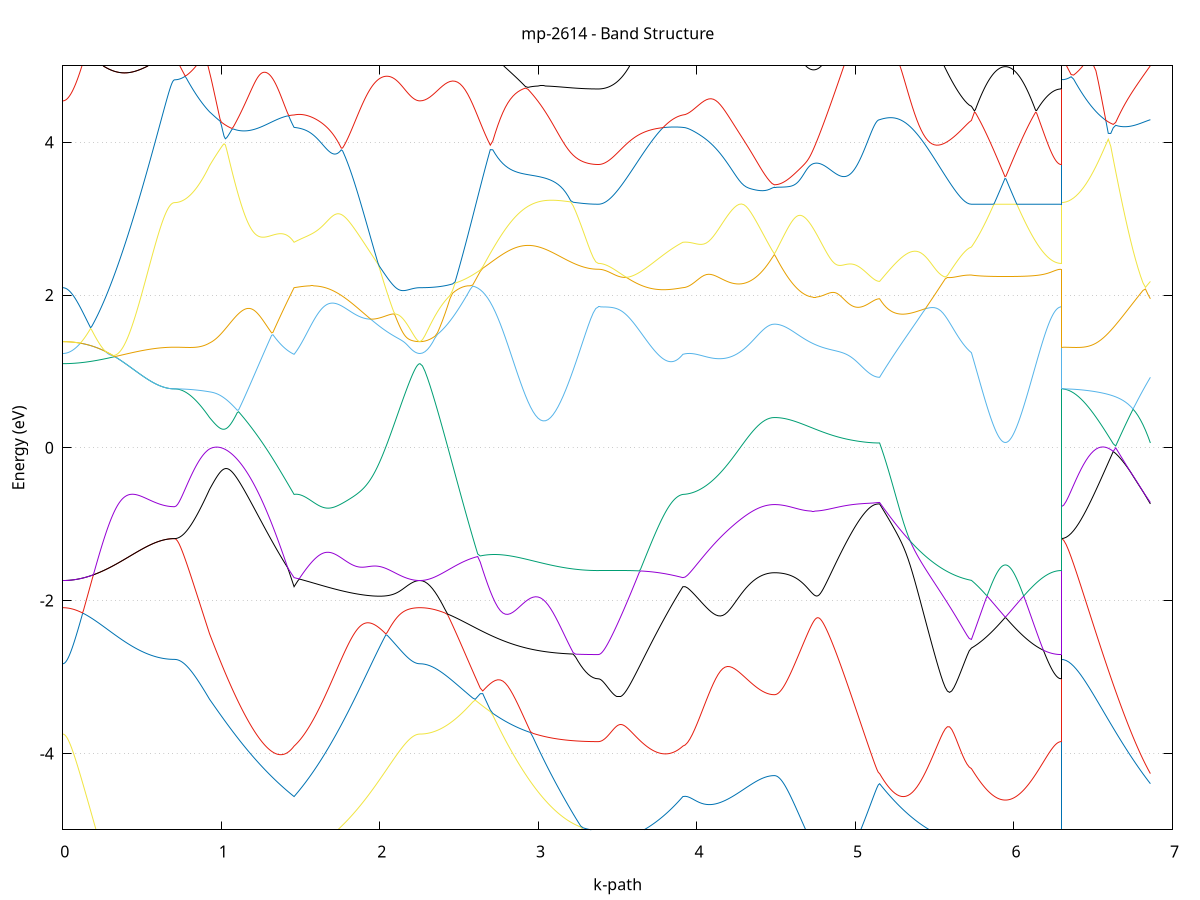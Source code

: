 set title 'mp-2614 - Band Structure'
set xlabel 'k-path'
set ylabel 'Energy (eV)'
set grid y
set yrange [-5:5]
set terminal png size 800,600
set output 'mp-2614_bands_gnuplot.png'
plot '-' using 1:2 with lines notitle, '-' using 1:2 with lines notitle, '-' using 1:2 with lines notitle, '-' using 1:2 with lines notitle, '-' using 1:2 with lines notitle, '-' using 1:2 with lines notitle, '-' using 1:2 with lines notitle, '-' using 1:2 with lines notitle, '-' using 1:2 with lines notitle, '-' using 1:2 with lines notitle, '-' using 1:2 with lines notitle, '-' using 1:2 with lines notitle, '-' using 1:2 with lines notitle, '-' using 1:2 with lines notitle, '-' using 1:2 with lines notitle, '-' using 1:2 with lines notitle, '-' using 1:2 with lines notitle, '-' using 1:2 with lines notitle, '-' using 1:2 with lines notitle, '-' using 1:2 with lines notitle
0.000000 -30.465928
0.006237 -30.465928
0.012473 -30.465928
0.018710 -30.465928
0.024946 -30.465928
0.031183 -30.465928
0.037420 -30.465928
0.043656 -30.465928
0.049893 -30.465928
0.056129 -30.465928
0.062366 -30.465928
0.068603 -30.465928
0.074839 -30.465928
0.081076 -30.466028
0.087312 -30.466028
0.093549 -30.466028
0.099786 -30.466028
0.106022 -30.466028
0.112259 -30.466028
0.118495 -30.466028
0.124732 -30.466028
0.130969 -30.466028
0.137205 -30.466028
0.143442 -30.466028
0.149678 -30.466028
0.155915 -30.466028
0.162152 -30.466028
0.168388 -30.466028
0.174625 -30.466028
0.180861 -30.466028
0.187098 -30.466028
0.193335 -30.466028
0.199571 -30.466028
0.205808 -30.466028
0.212044 -30.466028
0.218281 -30.466028
0.224518 -30.466128
0.230754 -30.466128
0.236991 -30.466128
0.243227 -30.466128
0.249464 -30.466128
0.255701 -30.466128
0.261937 -30.466128
0.268174 -30.466128
0.274410 -30.466128
0.280647 -30.466128
0.286883 -30.466128
0.293120 -30.466128
0.299357 -30.466128
0.305593 -30.466128
0.311830 -30.466128
0.318066 -30.466228
0.324303 -30.466228
0.330540 -30.466228
0.336776 -30.466228
0.343013 -30.466228
0.349249 -30.466228
0.355486 -30.466228
0.361723 -30.466228
0.367959 -30.466228
0.374196 -30.466228
0.380432 -30.466228
0.386669 -30.466228
0.392906 -30.466228
0.399142 -30.466228
0.405379 -30.466328
0.411615 -30.466328
0.417852 -30.466328
0.424089 -30.466328
0.430325 -30.466328
0.436562 -30.466328
0.442798 -30.466328
0.449035 -30.466328
0.455272 -30.466328
0.461508 -30.466328
0.467745 -30.466328
0.473981 -30.466328
0.480218 -30.466328
0.486455 -30.466328
0.492691 -30.466328
0.498928 -30.466328
0.505164 -30.466428
0.511401 -30.466428
0.517638 -30.466428
0.523874 -30.466428
0.530111 -30.466428
0.536347 -30.466428
0.542584 -30.466428
0.548821 -30.466428
0.555057 -30.466428
0.561294 -30.466428
0.567530 -30.466428
0.573767 -30.466428
0.580004 -30.466428
0.586240 -30.466428
0.592477 -30.466428
0.598713 -30.466428
0.604950 -30.466428
0.611187 -30.466428
0.617423 -30.466428
0.623660 -30.466428
0.629896 -30.466428
0.636133 -30.466428
0.642370 -30.466428
0.648606 -30.466428
0.654843 -30.466428
0.661079 -30.466528
0.667316 -30.466528
0.673553 -30.466528
0.679789 -30.466528
0.686026 -30.466528
0.692262 -30.466528
0.698499 -30.466528
0.704736 -30.466528
0.704736 -30.466528
0.714333 -30.466528
0.723931 -30.466528
0.733529 -30.466528
0.743126 -30.466628
0.752724 -30.466728
0.762321 -30.466828
0.771919 -30.466928
0.781517 -30.467128
0.791114 -30.467228
0.800712 -30.467428
0.810310 -30.467628
0.819907 -30.467828
0.829505 -30.468128
0.839103 -30.468328
0.848700 -30.468628
0.858298 -30.468928
0.867896 -30.469228
0.877493 -30.469528
0.887091 -30.469928
0.896689 -30.470228
0.906286 -30.470628
0.915884 -30.471028
0.925482 -30.471428
0.925482 -30.471428
0.933817 -30.471728
0.942153 -30.472028
0.950489 -30.472328
0.958825 -30.472728
0.967160 -30.473028
0.975496 -30.473428
0.983832 -30.473728
0.992167 -30.474128
1.000503 -30.474428
1.008839 -30.474828
1.017174 -30.475228
1.025510 -30.475628
1.033846 -30.475928
1.042182 -30.476328
1.050517 -30.476728
1.058853 -30.477128
1.067189 -30.477628
1.075524 -30.478028
1.083860 -30.478428
1.092196 -30.478828
1.100532 -30.479228
1.108867 -30.479728
1.117203 -30.480128
1.125539 -30.480628
1.133874 -30.481028
1.142210 -30.481528
1.150546 -30.481928
1.158882 -30.482428
1.167217 -30.482828
1.175553 -30.483328
1.183889 -30.483728
1.192224 -30.484228
1.200560 -30.484728
1.208896 -30.485128
1.217232 -30.485628
1.225567 -30.486128
1.233903 -30.486528
1.242239 -30.487028
1.250574 -30.487528
1.258910 -30.488028
1.267246 -30.488428
1.275581 -30.488928
1.283917 -30.489428
1.292253 -30.489928
1.300589 -30.490328
1.308924 -30.490828
1.317260 -30.491328
1.325596 -30.491828
1.333931 -30.492228
1.342267 -30.492728
1.350603 -30.493228
1.358939 -30.493628
1.367274 -30.494128
1.375610 -30.494628
1.383946 -30.495028
1.392281 -30.495528
1.400617 -30.495928
1.408953 -30.496428
1.417289 -30.496828
1.425624 -30.497328
1.433960 -30.497728
1.442296 -30.498228
1.450631 -30.498628
1.458967 -30.499128
1.458967 -30.499128
1.467238 -30.498628
1.475508 -30.498228
1.483779 -30.497828
1.492049 -30.497428
1.500320 -30.496928
1.508590 -30.496528
1.516861 -30.496128
1.525131 -30.495628
1.533402 -30.495228
1.541672 -30.494728
1.549943 -30.494328
1.558214 -30.493828
1.566484 -30.493428
1.574755 -30.492928
1.583025 -30.492428
1.591296 -30.492028
1.599566 -30.491528
1.607837 -30.491028
1.616107 -30.490628
1.624378 -30.490128
1.632648 -30.489628
1.640919 -30.489228
1.649189 -30.488728
1.657460 -30.488228
1.665731 -30.487728
1.674001 -30.487328
1.682272 -30.486828
1.690542 -30.486328
1.698813 -30.485828
1.707083 -30.485428
1.715354 -30.484928
1.723624 -30.484428
1.731895 -30.484028
1.740165 -30.483528
1.748436 -30.483028
1.756706 -30.482628
1.764977 -30.482128
1.773247 -30.481628
1.781518 -30.481228
1.789789 -30.480728
1.798059 -30.480328
1.806330 -30.479828
1.814600 -30.479428
1.822871 -30.479028
1.831141 -30.478528
1.839412 -30.478128
1.847682 -30.477728
1.855953 -30.477228
1.864223 -30.476828
1.872494 -30.476428
1.880764 -30.476028
1.889035 -30.475628
1.897305 -30.475228
1.905576 -30.474828
1.913847 -30.474428
1.922117 -30.474128
1.930388 -30.473728
1.938658 -30.473328
1.946929 -30.473028
1.955199 -30.472628
1.963470 -30.472328
1.971740 -30.471928
1.980011 -30.471628
1.988281 -30.471328
1.996552 -30.471028
2.004822 -30.470728
2.013093 -30.470428
2.021363 -30.470128
2.029634 -30.469828
2.037905 -30.469528
2.046175 -30.469328
2.054446 -30.469028
2.062716 -30.468828
2.070987 -30.468528
2.079257 -30.468328
2.087528 -30.468128
2.095798 -30.467928
2.104069 -30.467728
2.112339 -30.467528
2.120610 -30.467328
2.128880 -30.467228
2.137151 -30.467028
2.145422 -30.466928
2.153692 -30.466728
2.161963 -30.466628
2.170233 -30.466528
2.178504 -30.466428
2.186774 -30.466328
2.195045 -30.466228
2.203315 -30.466128
2.211586 -30.466128
2.219856 -30.466028
2.228127 -30.466028
2.236397 -30.466028
2.244668 -30.465928
2.252938 -30.465928
2.252938 -30.465928
2.268783 -30.466028
2.284627 -30.466028
2.300471 -30.466228
2.316315 -30.466428
2.332160 -30.466628
2.348004 -30.466928
2.363848 -30.467328
2.379692 -30.467728
2.395536 -30.468128
2.411381 -30.468628
2.427225 -30.469228
2.443069 -30.469828
2.458913 -30.470428
2.474758 -30.471128
2.490602 -30.471928
2.506446 -30.472628
2.522290 -30.473428
2.538134 -30.474328
2.553979 -30.475228
2.569823 -30.476128
2.585667 -30.477028
2.601511 -30.478028
2.617356 -30.478928
2.633200 -30.480028
2.649044 -30.481028
2.664888 -30.482028
2.680732 -30.483128
2.696577 -30.484228
2.712421 -30.485228
2.728265 -30.486328
2.744109 -30.487428
2.759954 -30.488528
2.775798 -30.489628
2.791642 -30.490728
2.807486 -30.491828
2.823330 -30.492928
2.839175 -30.494028
2.855019 -30.495028
2.870863 -30.496128
2.886707 -30.497128
2.902552 -30.498128
2.918396 -30.499128
2.934240 -30.500128
2.950084 -30.501128
2.965928 -30.502028
2.981773 -30.502928
2.997617 -30.503828
3.013461 -30.504728
3.029305 -30.505528
3.045150 -30.506328
3.060994 -30.507128
3.076838 -30.507828
3.092682 -30.508528
3.108526 -30.509228
3.124371 -30.509828
3.140215 -30.510528
3.156059 -30.511028
3.171903 -30.511628
3.187748 -30.512028
3.203592 -30.512528
3.219436 -30.512928
3.235280 -30.513328
3.251124 -30.513628
3.266969 -30.513928
3.282813 -30.514228
3.298657 -30.514428
3.314501 -30.514628
3.330345 -30.514828
3.346190 -30.514928
3.362034 -30.514928
3.377878 -30.514928
3.377878 -30.514928
3.386214 -30.514928
3.394550 -30.514928
3.402885 -30.514928
3.411221 -30.514928
3.419557 -30.514828
3.427892 -30.514828
3.436228 -30.514728
3.444564 -30.514628
3.452900 -30.514528
3.461235 -30.514528
3.469571 -30.514428
3.477907 -30.514228
3.486242 -30.514128
3.494578 -30.514028
3.502914 -30.513928
3.511250 -30.513728
3.519585 -30.513528
3.527921 -30.513428
3.536257 -30.513228
3.544592 -30.513028
3.552928 -30.512828
3.561264 -30.512628
3.569599 -30.512428
3.577935 -30.512228
3.586271 -30.512028
3.594607 -30.511728
3.602942 -30.511528
3.611278 -30.511228
3.619614 -30.511028
3.627949 -30.510728
3.636285 -30.510428
3.644621 -30.510128
3.652957 -30.509928
3.661292 -30.509628
3.669628 -30.509228
3.677964 -30.508928
3.686299 -30.508628
3.694635 -30.508328
3.702971 -30.507928
3.711307 -30.507628
3.719642 -30.507328
3.727978 -30.507028
3.736314 -30.506728
3.744649 -30.506428
3.752985 -30.506128
3.761321 -30.505828
3.769657 -30.505528
3.777992 -30.505128
3.786328 -30.504828
3.794664 -30.504428
3.802999 -30.504128
3.811335 -30.503728
3.819671 -30.503428
3.828006 -30.503028
3.836342 -30.502628
3.844678 -30.502328
3.853014 -30.501928
3.861349 -30.501528
3.869685 -30.501128
3.878021 -30.500728
3.886356 -30.500328
3.894692 -30.499928
3.903028 -30.499528
3.911364 -30.499128
3.911364 -30.499128
3.926167 -30.499528
3.940971 -30.500428
3.955775 -30.501328
3.970579 -30.502328
3.985383 -30.503228
4.000187 -30.504128
4.014991 -30.505128
4.029795 -30.506028
4.044599 -30.506928
4.059403 -30.507728
4.074207 -30.508628
4.089010 -30.509428
4.103814 -30.510328
4.118618 -30.511128
4.133422 -30.511928
4.148226 -30.512628
4.163030 -30.513428
4.177834 -30.514128
4.192638 -30.514828
4.207442 -30.515428
4.222246 -30.516128
4.237049 -30.516728
4.251853 -30.517328
4.266657 -30.517828
4.281461 -30.518328
4.296265 -30.518828
4.311069 -30.519328
4.325873 -30.519728
4.340677 -30.520128
4.355481 -30.520428
4.370285 -30.520828
4.385088 -30.521028
4.399892 -30.521328
4.414696 -30.521528
4.429500 -30.521728
4.444304 -30.521828
4.459108 -30.521928
4.473912 -30.521928
4.488716 -30.522028
4.488716 -30.522028
4.497012 -30.522028
4.505309 -30.521928
4.513606 -30.521928
4.521902 -30.521928
4.530199 -30.521828
4.538495 -30.521828
4.546792 -30.521728
4.555089 -30.521628
4.563385 -30.521528
4.571682 -30.521428
4.579978 -30.521228
4.588275 -30.521128
4.596572 -30.521028
4.604868 -30.520828
4.613165 -30.520628
4.621461 -30.520428
4.629758 -30.520228
4.638055 -30.520028
4.646351 -30.519828
4.654648 -30.519628
4.662944 -30.519328
4.671241 -30.519128
4.679538 -30.518828
4.687834 -30.518628
4.696131 -30.518328
4.704427 -30.518028
4.712724 -30.517728
4.721021 -30.517428
4.729317 -30.517028
4.737614 -30.516728
4.745911 -30.516428
4.754207 -30.516028
4.762504 -30.515628
4.770800 -30.515328
4.779097 -30.514928
4.787394 -30.514528
4.795690 -30.514128
4.803987 -30.513728
4.812283 -30.513328
4.820580 -30.512828
4.828877 -30.512428
4.837173 -30.512028
4.845470 -30.511528
4.853766 -30.511128
4.862063 -30.510628
4.870360 -30.510128
4.878656 -30.509628
4.886953 -30.509228
4.895249 -30.508728
4.903546 -30.508228
4.911843 -30.507728
4.920139 -30.507128
4.928436 -30.506628
4.936732 -30.506128
4.945029 -30.505628
4.953326 -30.505128
4.961622 -30.504528
4.969919 -30.504028
4.978215 -30.503428
4.986512 -30.502928
4.994809 -30.502328
5.003105 -30.501828
5.011402 -30.501228
5.019698 -30.500628
5.027995 -30.500128
5.036292 -30.499528
5.044588 -30.498928
5.052885 -30.498328
5.061181 -30.497828
5.069478 -30.497228
5.077775 -30.496628
5.086071 -30.496028
5.094368 -30.495428
5.102665 -30.494928
5.110961 -30.494328
5.119258 -30.493728
5.127554 -30.493128
5.135851 -30.492628
5.144148 -30.492128
5.152444 -30.491828
5.152444 -30.491828
5.166235 -30.492728
5.180026 -30.493628
5.193817 -30.494428
5.207608 -30.495328
5.221399 -30.496128
5.235190 -30.496928
5.248981 -30.497828
5.262772 -30.498628
5.276563 -30.499428
5.290354 -30.500128
5.304145 -30.500928
5.317936 -30.501728
5.331727 -30.502428
5.345518 -30.503128
5.359309 -30.503828
5.373100 -30.504528
5.386891 -30.505128
5.400682 -30.505828
5.414472 -30.506528
5.428263 -30.507228
5.442054 -30.507828
5.455845 -30.508528
5.469636 -30.509028
5.483427 -30.509628
5.497218 -30.510228
5.511009 -30.510728
5.524800 -30.511228
5.538591 -30.511628
5.552382 -30.512128
5.566173 -30.512528
5.579964 -30.512828
5.593755 -30.513228
5.607546 -30.513528
5.621337 -30.513828
5.635128 -30.514028
5.648919 -30.514228
5.662710 -30.514428
5.676501 -30.514628
5.690292 -30.514728
5.704083 -30.514728
5.717874 -30.514828
5.731665 -30.514828
5.731665 -30.514828
5.737889 -30.514828
5.744114 -30.514828
5.750339 -30.514828
5.756563 -30.514728
5.762788 -30.514728
5.769013 -30.514728
5.775237 -30.514728
5.781462 -30.514728
5.787687 -30.514728
5.793911 -30.514728
5.800136 -30.514628
5.806361 -30.514628
5.812585 -30.514628
5.818810 -30.514628
5.825035 -30.514628
5.831259 -30.514628
5.837484 -30.514528
5.843709 -30.514528
5.849934 -30.514528
5.856158 -30.514528
5.862383 -30.514528
5.868608 -30.514428
5.874832 -30.514428
5.881057 -30.514428
5.887282 -30.514428
5.893506 -30.514428
5.899731 -30.514328
5.905956 -30.514328
5.912180 -30.514328
5.918405 -30.514328
5.924630 -30.514328
5.930854 -30.514228
5.937079 -30.514228
5.943304 -30.514228
5.949528 -30.514228
5.955753 -30.514228
5.961978 -30.514228
5.968202 -30.514328
5.974427 -30.514328
5.980652 -30.514328
5.986876 -30.514328
5.993101 -30.514328
5.999326 -30.514428
6.005550 -30.514428
6.011775 -30.514428
6.018000 -30.514428
6.024225 -30.514428
6.030449 -30.514528
6.036674 -30.514528
6.042899 -30.514528
6.049123 -30.514528
6.055348 -30.514528
6.061573 -30.514628
6.067797 -30.514628
6.074022 -30.514628
6.080247 -30.514628
6.086471 -30.514628
6.092696 -30.514628
6.098921 -30.514728
6.105145 -30.514728
6.111370 -30.514728
6.117595 -30.514728
6.123819 -30.514728
6.130044 -30.514728
6.136269 -30.514728
6.142493 -30.514828
6.148718 -30.514828
6.154943 -30.514828
6.161167 -30.514828
6.167392 -30.514828
6.173617 -30.514828
6.179842 -30.514828
6.186066 -30.514828
6.192291 -30.514928
6.198516 -30.514928
6.204740 -30.514928
6.210965 -30.514928
6.217190 -30.514928
6.223414 -30.514928
6.229639 -30.514928
6.235864 -30.514928
6.242088 -30.514928
6.248313 -30.514928
6.254538 -30.514928
6.260762 -30.514928
6.266987 -30.514928
6.273212 -30.514928
6.279436 -30.514928
6.285661 -30.514928
6.291886 -30.514928
6.298110 -30.514928
6.298110 -30.466528
6.313735 -30.466528
6.329359 -30.466628
6.344983 -30.466728
6.360607 -30.466928
6.376231 -30.467128
6.391855 -30.467428
6.407480 -30.467728
6.423104 -30.468128
6.438728 -30.468528
6.454352 -30.469028
6.469976 -30.469528
6.485600 -30.470128
6.501225 -30.470728
6.516849 -30.471328
6.532473 -30.472028
6.548097 -30.472728
6.563721 -30.473528
6.579345 -30.474328
6.594969 -30.475128
6.610594 -30.475928
6.626218 -30.476828
6.641842 -30.477728
6.657466 -30.478728
6.673090 -30.479628
6.688714 -30.480628
6.704339 -30.481628
6.719963 -30.482628
6.735587 -30.483628
6.751211 -30.484628
6.766835 -30.485628
6.782459 -30.486628
6.798084 -30.487728
6.813708 -30.488728
6.829332 -30.489828
6.844956 -30.490828
6.860580 -30.491828
e
0.000000 -30.465928
0.006237 -30.465928
0.012473 -30.465928
0.018710 -30.465928
0.024946 -30.465928
0.031183 -30.465928
0.037420 -30.465928
0.043656 -30.465928
0.049893 -30.465928
0.056129 -30.465928
0.062366 -30.465928
0.068603 -30.465928
0.074839 -30.465928
0.081076 -30.466028
0.087312 -30.466028
0.093549 -30.466028
0.099786 -30.466028
0.106022 -30.466028
0.112259 -30.466028
0.118495 -30.466028
0.124732 -30.466028
0.130969 -30.466028
0.137205 -30.466028
0.143442 -30.466028
0.149678 -30.466028
0.155915 -30.466028
0.162152 -30.466028
0.168388 -30.466028
0.174625 -30.466028
0.180861 -30.466028
0.187098 -30.466028
0.193335 -30.466028
0.199571 -30.466028
0.205808 -30.466028
0.212044 -30.466028
0.218281 -30.466028
0.224518 -30.466128
0.230754 -30.466128
0.236991 -30.466128
0.243227 -30.466128
0.249464 -30.466128
0.255701 -30.466128
0.261937 -30.466128
0.268174 -30.466128
0.274410 -30.466128
0.280647 -30.466128
0.286883 -30.466128
0.293120 -30.466128
0.299357 -30.466128
0.305593 -30.466128
0.311830 -30.466128
0.318066 -30.466228
0.324303 -30.466228
0.330540 -30.466228
0.336776 -30.466228
0.343013 -30.466228
0.349249 -30.466228
0.355486 -30.466228
0.361723 -30.466228
0.367959 -30.466228
0.374196 -30.466228
0.380432 -30.466228
0.386669 -30.466228
0.392906 -30.466228
0.399142 -30.466228
0.405379 -30.466328
0.411615 -30.466328
0.417852 -30.466328
0.424089 -30.466328
0.430325 -30.466328
0.436562 -30.466328
0.442798 -30.466328
0.449035 -30.466328
0.455272 -30.466328
0.461508 -30.466328
0.467745 -30.466328
0.473981 -30.466328
0.480218 -30.466328
0.486455 -30.466328
0.492691 -30.466328
0.498928 -30.466328
0.505164 -30.466428
0.511401 -30.466428
0.517638 -30.466428
0.523874 -30.466428
0.530111 -30.466428
0.536347 -30.466428
0.542584 -30.466428
0.548821 -30.466428
0.555057 -30.466428
0.561294 -30.466428
0.567530 -30.466428
0.573767 -30.466428
0.580004 -30.466428
0.586240 -30.466428
0.592477 -30.466428
0.598713 -30.466428
0.604950 -30.466428
0.611187 -30.466428
0.617423 -30.466428
0.623660 -30.466428
0.629896 -30.466428
0.636133 -30.466428
0.642370 -30.466428
0.648606 -30.466428
0.654843 -30.466428
0.661079 -30.466528
0.667316 -30.466528
0.673553 -30.466528
0.679789 -30.466528
0.686026 -30.466528
0.692262 -30.466528
0.698499 -30.466528
0.704736 -30.466528
0.704736 -30.466528
0.714333 -30.466528
0.723931 -30.466528
0.733529 -30.466528
0.743126 -30.466628
0.752724 -30.466728
0.762321 -30.466828
0.771919 -30.466928
0.781517 -30.467028
0.791114 -30.467228
0.800712 -30.467328
0.810310 -30.467528
0.819907 -30.467728
0.829505 -30.467928
0.839103 -30.468128
0.848700 -30.468428
0.858298 -30.468728
0.867896 -30.468928
0.877493 -30.469228
0.887091 -30.469528
0.896689 -30.469928
0.906286 -30.470228
0.915884 -30.470628
0.925482 -30.470928
0.925482 -30.470928
0.933817 -30.471228
0.942153 -30.471528
0.950489 -30.471828
0.958825 -30.472128
0.967160 -30.472428
0.975496 -30.472728
0.983832 -30.473128
0.992167 -30.473428
1.000503 -30.473728
1.008839 -30.474128
1.017174 -30.474428
1.025510 -30.474828
1.033846 -30.475128
1.042182 -30.475528
1.050517 -30.475928
1.058853 -30.476328
1.067189 -30.476628
1.075524 -30.477028
1.083860 -30.477428
1.092196 -30.477828
1.100532 -30.478228
1.108867 -30.478628
1.117203 -30.479128
1.125539 -30.479528
1.133874 -30.479928
1.142210 -30.480328
1.150546 -30.480828
1.158882 -30.481228
1.167217 -30.481628
1.175553 -30.482128
1.183889 -30.482528
1.192224 -30.483028
1.200560 -30.483428
1.208896 -30.483928
1.217232 -30.484328
1.225567 -30.484828
1.233903 -30.485228
1.242239 -30.485728
1.250574 -30.486228
1.258910 -30.486628
1.267246 -30.487128
1.275581 -30.487528
1.283917 -30.488028
1.292253 -30.488528
1.300589 -30.489028
1.308924 -30.489428
1.317260 -30.489928
1.325596 -30.490428
1.333931 -30.490828
1.342267 -30.491328
1.350603 -30.491828
1.358939 -30.492228
1.367274 -30.492728
1.375610 -30.493228
1.383946 -30.493628
1.392281 -30.494128
1.400617 -30.494528
1.408953 -30.495028
1.417289 -30.495428
1.425624 -30.495928
1.433960 -30.496428
1.442296 -30.496828
1.450631 -30.497228
1.458967 -30.497728
1.458967 -30.497728
1.467238 -30.497228
1.475508 -30.496828
1.483779 -30.496328
1.492049 -30.495828
1.500320 -30.495428
1.508590 -30.494928
1.516861 -30.494428
1.525131 -30.493928
1.533402 -30.493528
1.541672 -30.493028
1.549943 -30.492528
1.558214 -30.492028
1.566484 -30.491628
1.574755 -30.491128
1.583025 -30.490628
1.591296 -30.490128
1.599566 -30.489628
1.607837 -30.489228
1.616107 -30.488728
1.624378 -30.488228
1.632648 -30.487728
1.640919 -30.487328
1.649189 -30.486828
1.657460 -30.486328
1.665731 -30.485828
1.674001 -30.485428
1.682272 -30.484928
1.690542 -30.484428
1.698813 -30.484028
1.707083 -30.483528
1.715354 -30.483128
1.723624 -30.482628
1.731895 -30.482128
1.740165 -30.481728
1.748436 -30.481328
1.756706 -30.480828
1.764977 -30.480428
1.773247 -30.479928
1.781518 -30.479528
1.789789 -30.479128
1.798059 -30.478728
1.806330 -30.478228
1.814600 -30.477828
1.822871 -30.477428
1.831141 -30.477028
1.839412 -30.476628
1.847682 -30.476228
1.855953 -30.475828
1.864223 -30.475528
1.872494 -30.475128
1.880764 -30.474728
1.889035 -30.474428
1.897305 -30.474028
1.905576 -30.473728
1.913847 -30.473328
1.922117 -30.473028
1.930388 -30.472628
1.938658 -30.472328
1.946929 -30.472028
1.955199 -30.471728
1.963470 -30.471428
1.971740 -30.471128
1.980011 -30.470828
1.988281 -30.470528
1.996552 -30.470228
2.004822 -30.470028
2.013093 -30.469728
2.021363 -30.469528
2.029634 -30.469228
2.037905 -30.469028
2.046175 -30.468828
2.054446 -30.468528
2.062716 -30.468328
2.070987 -30.468128
2.079257 -30.467928
2.087528 -30.467828
2.095798 -30.467628
2.104069 -30.467428
2.112339 -30.467328
2.120610 -30.467128
2.128880 -30.467028
2.137151 -30.466828
2.145422 -30.466728
2.153692 -30.466628
2.161963 -30.466528
2.170233 -30.466428
2.178504 -30.466328
2.186774 -30.466228
2.195045 -30.466228
2.203315 -30.466128
2.211586 -30.466028
2.219856 -30.466028
2.228127 -30.466028
2.236397 -30.466028
2.244668 -30.465928
2.252938 -30.465928
2.252938 -30.465928
2.268783 -30.466028
2.284627 -30.466028
2.300471 -30.466128
2.316315 -30.466328
2.332160 -30.466528
2.348004 -30.466828
2.363848 -30.467128
2.379692 -30.467428
2.395536 -30.467828
2.411381 -30.468228
2.427225 -30.468728
2.443069 -30.469228
2.458913 -30.469828
2.474758 -30.470428
2.490602 -30.471028
2.506446 -30.471728
2.522290 -30.472428
2.538134 -30.473128
2.553979 -30.473928
2.569823 -30.474728
2.585667 -30.475528
2.601511 -30.476428
2.617356 -30.477228
2.633200 -30.478228
2.649044 -30.479128
2.664888 -30.480028
2.680732 -30.481028
2.696577 -30.482028
2.712421 -30.483028
2.728265 -30.484028
2.744109 -30.485028
2.759954 -30.486128
2.775798 -30.487128
2.791642 -30.488228
2.807486 -30.489228
2.823330 -30.490328
2.839175 -30.491328
2.855019 -30.492428
2.870863 -30.493428
2.886707 -30.494428
2.902552 -30.495528
2.918396 -30.496528
2.934240 -30.497528
2.950084 -30.498528
2.965928 -30.499428
2.981773 -30.500428
2.997617 -30.501328
3.013461 -30.502228
3.029305 -30.503128
3.045150 -30.503928
3.060994 -30.504828
3.076838 -30.505628
3.092682 -30.506328
3.108526 -30.507128
3.124371 -30.507828
3.140215 -30.508428
3.156059 -30.509028
3.171903 -30.509628
3.187748 -30.510228
3.203592 -30.510728
3.219436 -30.511228
3.235280 -30.511628
3.251124 -30.512028
3.266969 -30.512328
3.282813 -30.512628
3.298657 -30.512928
3.314501 -30.513128
3.330345 -30.513228
3.346190 -30.513328
3.362034 -30.513428
3.377878 -30.513428
3.377878 -30.513428
3.386214 -30.513428
3.394550 -30.513428
3.402885 -30.513428
3.411221 -30.513428
3.419557 -30.513328
3.427892 -30.513328
3.436228 -30.513328
3.444564 -30.513228
3.452900 -30.513128
3.461235 -30.513128
3.469571 -30.513028
3.477907 -30.512928
3.486242 -30.512828
3.494578 -30.512728
3.502914 -30.512628
3.511250 -30.512528
3.519585 -30.512428
3.527921 -30.512228
3.536257 -30.512128
3.544592 -30.512028
3.552928 -30.511828
3.561264 -30.511728
3.569599 -30.511528
3.577935 -30.511328
3.586271 -30.511128
3.594607 -30.511028
3.602942 -30.510828
3.611278 -30.510628
3.619614 -30.510428
3.627949 -30.510128
3.636285 -30.509928
3.644621 -30.509728
3.652957 -30.509528
3.661292 -30.509228
3.669628 -30.509028
3.677964 -30.508728
3.686299 -30.508428
3.694635 -30.508228
3.702971 -30.507928
3.711307 -30.507628
3.719642 -30.507228
3.727978 -30.506928
3.736314 -30.506528
3.744649 -30.506228
3.752985 -30.505828
3.761321 -30.505428
3.769657 -30.505028
3.777992 -30.504628
3.786328 -30.504228
3.794664 -30.503828
3.802999 -30.503428
3.811335 -30.503028
3.819671 -30.502628
3.828006 -30.502128
3.836342 -30.501728
3.844678 -30.501328
3.853014 -30.500928
3.861349 -30.500428
3.869685 -30.500028
3.878021 -30.499528
3.886356 -30.499128
3.894692 -30.498628
3.903028 -30.498228
3.911364 -30.497728
3.911364 -30.497728
3.926167 -30.496828
3.940971 -30.495628
3.955775 -30.494328
3.970579 -30.492928
3.985383 -30.491628
4.000187 -30.490228
4.014991 -30.488828
4.029795 -30.487528
4.044599 -30.486128
4.059403 -30.484828
4.074207 -30.483528
4.089010 -30.482228
4.103814 -30.480928
4.118618 -30.479628
4.133422 -30.478428
4.148226 -30.477228
4.163030 -30.476028
4.177834 -30.474828
4.192638 -30.473728
4.207442 -30.472628
4.222246 -30.471628
4.237049 -30.470628
4.251853 -30.469728
4.266657 -30.468828
4.281461 -30.467928
4.296265 -30.467128
4.311069 -30.466428
4.325873 -30.465728
4.340677 -30.465028
4.355481 -30.464428
4.370285 -30.463928
4.385088 -30.463528
4.399892 -30.463028
4.414696 -30.462728
4.429500 -30.462428
4.444304 -30.462228
4.459108 -30.462028
4.473912 -30.461928
4.488716 -30.461928
4.488716 -30.461928
4.497012 -30.461928
4.505309 -30.461928
4.513606 -30.462028
4.521902 -30.462028
4.530199 -30.462128
4.538495 -30.462128
4.546792 -30.462228
4.555089 -30.462328
4.563385 -30.462428
4.571682 -30.462528
4.579978 -30.462628
4.588275 -30.462728
4.596572 -30.462828
4.604868 -30.463028
4.613165 -30.463228
4.621461 -30.463328
4.629758 -30.463528
4.638055 -30.463728
4.646351 -30.463928
4.654648 -30.464128
4.662944 -30.464328
4.671241 -30.464628
4.679538 -30.464828
4.687834 -30.465128
4.696131 -30.465328
4.704427 -30.465628
4.712724 -30.465928
4.721021 -30.466228
4.729317 -30.466528
4.737614 -30.466828
4.745911 -30.467128
4.754207 -30.467428
4.762504 -30.467828
4.770800 -30.468128
4.779097 -30.468528
4.787394 -30.468828
4.795690 -30.469228
4.803987 -30.469628
4.812283 -30.470028
4.820580 -30.470428
4.828877 -30.470828
4.837173 -30.471228
4.845470 -30.471628
4.853766 -30.472128
4.862063 -30.472528
4.870360 -30.472928
4.878656 -30.473428
4.886953 -30.473928
4.895249 -30.474328
4.903546 -30.474828
4.911843 -30.475328
4.920139 -30.475828
4.928436 -30.476328
4.936732 -30.476828
4.945029 -30.477328
4.953326 -30.477828
4.961622 -30.478328
4.969919 -30.478828
4.978215 -30.479328
4.986512 -30.479928
4.994809 -30.480428
5.003105 -30.481028
5.011402 -30.481528
5.019698 -30.482128
5.027995 -30.482628
5.036292 -30.483228
5.044588 -30.483728
5.052885 -30.484328
5.061181 -30.484928
5.069478 -30.485428
5.077775 -30.486028
5.086071 -30.486628
5.094368 -30.487128
5.102665 -30.487728
5.110961 -30.488328
5.119258 -30.488928
5.127554 -30.489428
5.135851 -30.490028
5.144148 -30.490528
5.152444 -30.490728
5.152444 -30.490728
5.166235 -30.491728
5.180026 -30.492628
5.193817 -30.493528
5.207608 -30.494428
5.221399 -30.495228
5.235190 -30.496128
5.248981 -30.497028
5.262772 -30.497928
5.276563 -30.498728
5.290354 -30.499628
5.304145 -30.500428
5.317936 -30.501228
5.331727 -30.502028
5.345518 -30.502828
5.359309 -30.503628
5.373100 -30.504428
5.386891 -30.505128
5.400682 -30.505728
5.414472 -30.506428
5.428263 -30.507028
5.442054 -30.507528
5.455845 -30.508128
5.469636 -30.508628
5.483427 -30.509128
5.497218 -30.509528
5.511009 -30.510028
5.524800 -30.510428
5.538591 -30.510828
5.552382 -30.511228
5.566173 -30.511528
5.579964 -30.511828
5.593755 -30.512128
5.607546 -30.512428
5.621337 -30.512628
5.635128 -30.512928
5.648919 -30.513028
5.662710 -30.513228
5.676501 -30.513328
5.690292 -30.513428
5.704083 -30.513528
5.717874 -30.513628
5.731665 -30.513628
5.731665 -30.513628
5.737889 -30.513628
5.744114 -30.513628
5.750339 -30.513628
5.756563 -30.513628
5.762788 -30.513628
5.769013 -30.513728
5.775237 -30.513728
5.781462 -30.513728
5.787687 -30.513728
5.793911 -30.513728
5.800136 -30.513728
5.806361 -30.513828
5.812585 -30.513828
5.818810 -30.513828
5.825035 -30.513828
5.831259 -30.513828
5.837484 -30.513828
5.843709 -30.513928
5.849934 -30.513928
5.856158 -30.513928
5.862383 -30.513928
5.868608 -30.513928
5.874832 -30.514028
5.881057 -30.514028
5.887282 -30.514028
5.893506 -30.514028
5.899731 -30.514028
5.905956 -30.514128
5.912180 -30.514128
5.918405 -30.514128
5.924630 -30.514128
5.930854 -30.514128
5.937079 -30.514228
5.943304 -30.514228
5.949528 -30.514228
5.955753 -30.514228
5.961978 -30.514128
5.968202 -30.514128
5.974427 -30.514128
5.980652 -30.514128
5.986876 -30.514128
5.993101 -30.514028
5.999326 -30.514028
6.005550 -30.514028
6.011775 -30.514028
6.018000 -30.514028
6.024225 -30.513928
6.030449 -30.513928
6.036674 -30.513928
6.042899 -30.513928
6.049123 -30.513928
6.055348 -30.513828
6.061573 -30.513828
6.067797 -30.513828
6.074022 -30.513828
6.080247 -30.513828
6.086471 -30.513728
6.092696 -30.513728
6.098921 -30.513728
6.105145 -30.513728
6.111370 -30.513728
6.117595 -30.513728
6.123819 -30.513728
6.130044 -30.513628
6.136269 -30.513628
6.142493 -30.513628
6.148718 -30.513628
6.154943 -30.513628
6.161167 -30.513628
6.167392 -30.513628
6.173617 -30.513628
6.179842 -30.513528
6.186066 -30.513528
6.192291 -30.513528
6.198516 -30.513528
6.204740 -30.513528
6.210965 -30.513528
6.217190 -30.513528
6.223414 -30.513528
6.229639 -30.513528
6.235864 -30.513528
6.242088 -30.513528
6.248313 -30.513528
6.254538 -30.513528
6.260762 -30.513528
6.266987 -30.513428
6.273212 -30.513428
6.279436 -30.513428
6.285661 -30.513428
6.291886 -30.513428
6.298110 -30.513428
6.298110 -30.466528
6.313735 -30.466528
6.329359 -30.466528
6.344983 -30.466728
6.360607 -30.466828
6.376231 -30.467028
6.391855 -30.467328
6.407480 -30.467628
6.423104 -30.467928
6.438728 -30.468328
6.454352 -30.468728
6.469976 -30.469228
6.485600 -30.469728
6.501225 -30.470328
6.516849 -30.470928
6.532473 -30.471528
6.548097 -30.472128
6.563721 -30.472828
6.579345 -30.473628
6.594969 -30.474328
6.610594 -30.475128
6.626218 -30.476028
6.641842 -30.476828
6.657466 -30.477728
6.673090 -30.478628
6.688714 -30.479528
6.704339 -30.480528
6.719963 -30.481528
6.735587 -30.482428
6.751211 -30.483428
6.766835 -30.484528
6.782459 -30.485528
6.798084 -30.486528
6.813708 -30.487628
6.829332 -30.488628
6.844956 -30.489728
6.860580 -30.490728
e
0.000000 -30.389528
0.006237 -30.389528
0.012473 -30.389528
0.018710 -30.389528
0.024946 -30.389528
0.031183 -30.389528
0.037420 -30.389528
0.043656 -30.389528
0.049893 -30.389528
0.056129 -30.389628
0.062366 -30.389628
0.068603 -30.389628
0.074839 -30.389628
0.081076 -30.389728
0.087312 -30.389728
0.093549 -30.389728
0.099786 -30.389828
0.106022 -30.389828
0.112259 -30.389828
0.118495 -30.389928
0.124732 -30.389928
0.130969 -30.390028
0.137205 -30.390028
0.143442 -30.390128
0.149678 -30.390128
0.155915 -30.390228
0.162152 -30.390228
0.168388 -30.390328
0.174625 -30.390328
0.180861 -30.390428
0.187098 -30.390428
0.193335 -30.390528
0.199571 -30.390628
0.205808 -30.390628
0.212044 -30.390728
0.218281 -30.390828
0.224518 -30.390828
0.230754 -30.390928
0.236991 -30.391028
0.243227 -30.391128
0.249464 -30.391128
0.255701 -30.391228
0.261937 -30.391328
0.268174 -30.391428
0.274410 -30.391428
0.280647 -30.391528
0.286883 -30.391628
0.293120 -30.391728
0.299357 -30.391728
0.305593 -30.391828
0.311830 -30.391928
0.318066 -30.392028
0.324303 -30.392128
0.330540 -30.392228
0.336776 -30.392228
0.343013 -30.392328
0.349249 -30.392428
0.355486 -30.392528
0.361723 -30.392628
0.367959 -30.392728
0.374196 -30.392728
0.380432 -30.392828
0.386669 -30.392928
0.392906 -30.393028
0.399142 -30.393128
0.405379 -30.393128
0.411615 -30.393228
0.417852 -30.393328
0.424089 -30.393428
0.430325 -30.393528
0.436562 -30.393528
0.442798 -30.393628
0.449035 -30.393728
0.455272 -30.393828
0.461508 -30.393828
0.467745 -30.393928
0.473981 -30.394028
0.480218 -30.394128
0.486455 -30.394128
0.492691 -30.394228
0.498928 -30.394328
0.505164 -30.394328
0.511401 -30.394428
0.517638 -30.394428
0.523874 -30.394528
0.530111 -30.394628
0.536347 -30.394628
0.542584 -30.394728
0.548821 -30.394728
0.555057 -30.394828
0.561294 -30.394828
0.567530 -30.394928
0.573767 -30.394928
0.580004 -30.395028
0.586240 -30.395028
0.592477 -30.395128
0.598713 -30.395128
0.604950 -30.395128
0.611187 -30.395228
0.617423 -30.395228
0.623660 -30.395228
0.629896 -30.395328
0.636133 -30.395328
0.642370 -30.395328
0.648606 -30.395328
0.654843 -30.395328
0.661079 -30.395428
0.667316 -30.395428
0.673553 -30.395428
0.679789 -30.395428
0.686026 -30.395428
0.692262 -30.395428
0.698499 -30.395428
0.704736 -30.395428
0.704736 -30.395428
0.714333 -30.395428
0.723931 -30.395428
0.733529 -30.395428
0.743126 -30.395428
0.752724 -30.395428
0.762321 -30.395328
0.771919 -30.395328
0.781517 -30.395328
0.791114 -30.395228
0.800712 -30.395228
0.810310 -30.395128
0.819907 -30.395128
0.829505 -30.395028
0.839103 -30.394928
0.848700 -30.394828
0.858298 -30.394828
0.867896 -30.394728
0.877493 -30.394628
0.887091 -30.394528
0.896689 -30.394428
0.906286 -30.394328
0.915884 -30.394228
0.925482 -30.394128
0.925482 -30.394128
0.933817 -30.394028
0.942153 -30.393928
0.950489 -30.393828
0.958825 -30.393728
0.967160 -30.393728
0.975496 -30.393628
0.983832 -30.393428
0.992167 -30.393328
1.000503 -30.393228
1.008839 -30.393128
1.017174 -30.393028
1.025510 -30.392928
1.033846 -30.392828
1.042182 -30.392728
1.050517 -30.392528
1.058853 -30.392428
1.067189 -30.392328
1.075524 -30.392128
1.083860 -30.392028
1.092196 -30.391928
1.100532 -30.391728
1.108867 -30.391628
1.117203 -30.391528
1.125539 -30.391328
1.133874 -30.391228
1.142210 -30.391028
1.150546 -30.390928
1.158882 -30.390828
1.167217 -30.390628
1.175553 -30.390528
1.183889 -30.390328
1.192224 -30.390228
1.200560 -30.390028
1.208896 -30.389928
1.217232 -30.389728
1.225567 -30.389528
1.233903 -30.389428
1.242239 -30.389228
1.250574 -30.389128
1.258910 -30.388928
1.267246 -30.388828
1.275581 -30.388628
1.283917 -30.388528
1.292253 -30.388328
1.300589 -30.388228
1.308924 -30.388028
1.317260 -30.387928
1.325596 -30.387728
1.333931 -30.387528
1.342267 -30.387428
1.350603 -30.387228
1.358939 -30.387128
1.367274 -30.386928
1.375610 -30.386828
1.383946 -30.386728
1.392281 -30.386528
1.400617 -30.386428
1.408953 -30.386228
1.417289 -30.386128
1.425624 -30.385928
1.433960 -30.385828
1.442296 -30.385728
1.450631 -30.385528
1.458967 -30.385428
1.458967 -30.385428
1.467238 -30.385528
1.475508 -30.385628
1.483779 -30.385728
1.492049 -30.385828
1.500320 -30.385928
1.508590 -30.385928
1.516861 -30.386028
1.525131 -30.386128
1.533402 -30.386228
1.541672 -30.386328
1.549943 -30.386428
1.558214 -30.386528
1.566484 -30.386628
1.574755 -30.386628
1.583025 -30.386728
1.591296 -30.386828
1.599566 -30.386928
1.607837 -30.387028
1.616107 -30.387028
1.624378 -30.387128
1.632648 -30.387228
1.640919 -30.387328
1.649189 -30.387328
1.657460 -30.387428
1.665731 -30.387528
1.674001 -30.387528
1.682272 -30.387628
1.690542 -30.387728
1.698813 -30.387728
1.707083 -30.387828
1.715354 -30.387928
1.723624 -30.387928
1.731895 -30.388028
1.740165 -30.388128
1.748436 -30.388128
1.756706 -30.388228
1.764977 -30.388228
1.773247 -30.388328
1.781518 -30.388328
1.789789 -30.388428
1.798059 -30.388428
1.806330 -30.388528
1.814600 -30.388528
1.822871 -30.388628
1.831141 -30.388628
1.839412 -30.388628
1.847682 -30.388728
1.855953 -30.388728
1.864223 -30.388828
1.872494 -30.388828
1.880764 -30.388828
1.889035 -30.388928
1.897305 -30.388928
1.905576 -30.388928
1.913847 -30.389028
1.922117 -30.389028
1.930388 -30.389028
1.938658 -30.389028
1.946929 -30.389128
1.955199 -30.389128
1.963470 -30.389128
1.971740 -30.389128
1.980011 -30.389228
1.988281 -30.389228
1.996552 -30.389228
2.004822 -30.389228
2.013093 -30.389228
2.021363 -30.389328
2.029634 -30.389328
2.037905 -30.389328
2.046175 -30.389328
2.054446 -30.389328
2.062716 -30.389328
2.070987 -30.389328
2.079257 -30.389428
2.087528 -30.389428
2.095798 -30.389428
2.104069 -30.389428
2.112339 -30.389428
2.120610 -30.389428
2.128880 -30.389428
2.137151 -30.389428
2.145422 -30.389428
2.153692 -30.389428
2.161963 -30.389428
2.170233 -30.389428
2.178504 -30.389428
2.186774 -30.389428
2.195045 -30.389528
2.203315 -30.389528
2.211586 -30.389528
2.219856 -30.389528
2.228127 -30.389528
2.236397 -30.389528
2.244668 -30.389528
2.252938 -30.389528
2.252938 -30.389528
2.268783 -30.389528
2.284627 -30.389428
2.300471 -30.389428
2.316315 -30.389428
2.332160 -30.389428
2.348004 -30.389328
2.363848 -30.389328
2.379692 -30.389228
2.395536 -30.389128
2.411381 -30.389128
2.427225 -30.389028
2.443069 -30.388928
2.458913 -30.388828
2.474758 -30.388728
2.490602 -30.388628
2.506446 -30.388528
2.522290 -30.388328
2.538134 -30.388228
2.553979 -30.388128
2.569823 -30.387928
2.585667 -30.387828
2.601511 -30.387628
2.617356 -30.387528
2.633200 -30.387328
2.649044 -30.387228
2.664888 -30.387028
2.680732 -30.386828
2.696577 -30.386728
2.712421 -30.386528
2.728265 -30.386328
2.744109 -30.386128
2.759954 -30.385928
2.775798 -30.385828
2.791642 -30.385628
2.807486 -30.385428
2.823330 -30.385228
2.839175 -30.385028
2.855019 -30.384928
2.870863 -30.384728
2.886707 -30.384528
2.902552 -30.384328
2.918396 -30.384128
2.934240 -30.384028
2.950084 -30.383828
2.965928 -30.383628
2.981773 -30.383528
2.997617 -30.383328
3.013461 -30.383228
3.029305 -30.383028
3.045150 -30.382928
3.060994 -30.382728
3.076838 -30.382628
3.092682 -30.382428
3.108526 -30.382328
3.124371 -30.382228
3.140215 -30.382128
3.156059 -30.382028
3.171903 -30.381928
3.187748 -30.381828
3.203592 -30.381728
3.219436 -30.381628
3.235280 -30.381528
3.251124 -30.381528
3.266969 -30.381428
3.282813 -30.381428
3.298657 -30.381328
3.314501 -30.381328
3.330345 -30.381228
3.346190 -30.381228
3.362034 -30.381228
3.377878 -30.381228
3.377878 -30.381228
3.386214 -30.381228
3.394550 -30.381228
3.402885 -30.381228
3.411221 -30.381228
3.419557 -30.381228
3.427892 -30.381328
3.436228 -30.381328
3.444564 -30.381328
3.452900 -30.381328
3.461235 -30.381328
3.469571 -30.381428
3.477907 -30.381428
3.486242 -30.381428
3.494578 -30.381528
3.502914 -30.381528
3.511250 -30.381628
3.519585 -30.381628
3.527921 -30.381628
3.536257 -30.381728
3.544592 -30.381728
3.552928 -30.381828
3.561264 -30.381928
3.569599 -30.381928
3.577935 -30.382028
3.586271 -30.382028
3.594607 -30.382128
3.602942 -30.382228
3.611278 -30.382228
3.619614 -30.382328
3.627949 -30.382428
3.636285 -30.382428
3.644621 -30.382528
3.652957 -30.382628
3.661292 -30.382728
3.669628 -30.382728
3.677964 -30.382828
3.686299 -30.382928
3.694635 -30.383028
3.702971 -30.383128
3.711307 -30.383228
3.719642 -30.383228
3.727978 -30.383328
3.736314 -30.383428
3.744649 -30.383528
3.752985 -30.383628
3.761321 -30.383728
3.769657 -30.383828
3.777992 -30.383928
3.786328 -30.384028
3.794664 -30.384128
3.802999 -30.384228
3.811335 -30.384328
3.819671 -30.384328
3.828006 -30.384428
3.836342 -30.384528
3.844678 -30.384628
3.853014 -30.384728
3.861349 -30.384828
3.869685 -30.384928
3.878021 -30.385028
3.886356 -30.385128
3.894692 -30.385228
3.903028 -30.385328
3.911364 -30.385428
3.911364 -30.385428
3.926167 -30.385428
3.940971 -30.385528
3.955775 -30.385528
3.970579 -30.385628
3.985383 -30.385628
4.000187 -30.385628
4.014991 -30.385728
4.029795 -30.385728
4.044599 -30.385828
4.059403 -30.385828
4.074207 -30.385928
4.089010 -30.385928
4.103814 -30.386028
4.118618 -30.386028
4.133422 -30.386128
4.148226 -30.386128
4.163030 -30.386228
4.177834 -30.386228
4.192638 -30.386328
4.207442 -30.386328
4.222246 -30.386328
4.237049 -30.386428
4.251853 -30.386428
4.266657 -30.386528
4.281461 -30.386528
4.296265 -30.386528
4.311069 -30.386628
4.325873 -30.386628
4.340677 -30.386628
4.355481 -30.386628
4.370285 -30.386728
4.385088 -30.386728
4.399892 -30.386728
4.414696 -30.386728
4.429500 -30.386728
4.444304 -30.386728
4.459108 -30.386728
4.473912 -30.386728
4.488716 -30.386728
4.488716 -30.386728
4.497012 -30.386728
4.505309 -30.386728
4.513606 -30.386728
4.521902 -30.386728
4.530199 -30.386828
4.538495 -30.386828
4.546792 -30.386828
4.555089 -30.386828
4.563385 -30.386828
4.571682 -30.386828
4.579978 -30.386828
4.588275 -30.386828
4.596572 -30.386828
4.604868 -30.386928
4.613165 -30.386928
4.621461 -30.386928
4.629758 -30.386928
4.638055 -30.386928
4.646351 -30.386928
4.654648 -30.387028
4.662944 -30.387028
4.671241 -30.387028
4.679538 -30.387028
4.687834 -30.387128
4.696131 -30.387128
4.704427 -30.387128
4.712724 -30.387128
4.721021 -30.387228
4.729317 -30.387228
4.737614 -30.387228
4.745911 -30.387228
4.754207 -30.387328
4.762504 -30.387328
4.770800 -30.387328
4.779097 -30.387428
4.787394 -30.387428
4.795690 -30.387428
4.803987 -30.387428
4.812283 -30.387528
4.820580 -30.387528
4.828877 -30.387528
4.837173 -30.387628
4.845470 -30.387628
4.853766 -30.387628
4.862063 -30.387728
4.870360 -30.387728
4.878656 -30.387728
4.886953 -30.387728
4.895249 -30.387828
4.903546 -30.387828
4.911843 -30.387828
4.920139 -30.387928
4.928436 -30.387928
4.936732 -30.387928
4.945029 -30.387928
4.953326 -30.388028
4.961622 -30.388028
4.969919 -30.388028
4.978215 -30.388028
4.986512 -30.388128
4.994809 -30.388128
5.003105 -30.388128
5.011402 -30.388128
5.019698 -30.388128
5.027995 -30.388128
5.036292 -30.388228
5.044588 -30.388228
5.052885 -30.388228
5.061181 -30.388228
5.069478 -30.388228
5.077775 -30.388228
5.086071 -30.388228
5.094368 -30.388228
5.102665 -30.388328
5.110961 -30.388328
5.119258 -30.388328
5.127554 -30.388328
5.135851 -30.388328
5.144148 -30.388328
5.152444 -30.388328
5.152444 -30.388328
5.166235 -30.388028
5.180026 -30.387728
5.193817 -30.387528
5.207608 -30.387228
5.221399 -30.387028
5.235190 -30.386728
5.248981 -30.386428
5.262772 -30.386228
5.276563 -30.385928
5.290354 -30.385728
5.304145 -30.385428
5.317936 -30.385228
5.331727 -30.385028
5.345518 -30.384728
5.359309 -30.384528
5.373100 -30.384328
5.386891 -30.384128
5.400682 -30.383828
5.414472 -30.383628
5.428263 -30.383428
5.442054 -30.383328
5.455845 -30.383128
5.469636 -30.382928
5.483427 -30.382728
5.497218 -30.382628
5.511009 -30.382428
5.524800 -30.382328
5.538591 -30.382128
5.552382 -30.382028
5.566173 -30.381928
5.579964 -30.381828
5.593755 -30.381728
5.607546 -30.381628
5.621337 -30.381528
5.635128 -30.381428
5.648919 -30.381428
5.662710 -30.381328
5.676501 -30.381328
5.690292 -30.381328
5.704083 -30.381228
5.717874 -30.381228
5.731665 -30.381228
5.731665 -30.381228
5.737889 -30.381228
5.744114 -30.381228
5.750339 -30.381228
5.756563 -30.381228
5.762788 -30.381228
5.769013 -30.381228
5.775237 -30.381228
5.781462 -30.381228
5.787687 -30.381228
5.793911 -30.381228
5.800136 -30.381228
5.806361 -30.381228
5.812585 -30.381228
5.818810 -30.381228
5.825035 -30.381228
5.831259 -30.381228
5.837484 -30.381228
5.843709 -30.381228
5.849934 -30.381228
5.856158 -30.381228
5.862383 -30.381228
5.868608 -30.381228
5.874832 -30.381228
5.881057 -30.381228
5.887282 -30.381228
5.893506 -30.381228
5.899731 -30.381228
5.905956 -30.381228
5.912180 -30.381228
5.918405 -30.381228
5.924630 -30.381228
5.930854 -30.381228
5.937079 -30.381228
5.943304 -30.381228
5.949528 -30.381228
5.955753 -30.381228
5.961978 -30.381228
5.968202 -30.381228
5.974427 -30.381228
5.980652 -30.381228
5.986876 -30.381228
5.993101 -30.381228
5.999326 -30.381228
6.005550 -30.381228
6.011775 -30.381228
6.018000 -30.381228
6.024225 -30.381228
6.030449 -30.381228
6.036674 -30.381228
6.042899 -30.381228
6.049123 -30.381228
6.055348 -30.381228
6.061573 -30.381228
6.067797 -30.381228
6.074022 -30.381228
6.080247 -30.381228
6.086471 -30.381228
6.092696 -30.381228
6.098921 -30.381228
6.105145 -30.381228
6.111370 -30.381228
6.117595 -30.381228
6.123819 -30.381228
6.130044 -30.381228
6.136269 -30.381228
6.142493 -30.381228
6.148718 -30.381228
6.154943 -30.381228
6.161167 -30.381228
6.167392 -30.381228
6.173617 -30.381228
6.179842 -30.381228
6.186066 -30.381228
6.192291 -30.381228
6.198516 -30.381228
6.204740 -30.381228
6.210965 -30.381228
6.217190 -30.381228
6.223414 -30.381228
6.229639 -30.381228
6.235864 -30.381228
6.242088 -30.381228
6.248313 -30.381228
6.254538 -30.381228
6.260762 -30.381228
6.266987 -30.381228
6.273212 -30.381228
6.279436 -30.381228
6.285661 -30.381228
6.291886 -30.381228
6.298110 -30.381228
6.298110 -30.395428
6.313735 -30.395428
6.329359 -30.395428
6.344983 -30.395428
6.360607 -30.395328
6.376231 -30.395328
6.391855 -30.395228
6.407480 -30.395128
6.423104 -30.395028
6.438728 -30.394928
6.454352 -30.394728
6.469976 -30.394628
6.485600 -30.394528
6.501225 -30.394328
6.516849 -30.394128
6.532473 -30.393928
6.548097 -30.393728
6.563721 -30.393528
6.579345 -30.393328
6.594969 -30.393128
6.610594 -30.392928
6.626218 -30.392628
6.641842 -30.392428
6.657466 -30.392128
6.673090 -30.391828
6.688714 -30.391628
6.704339 -30.391328
6.719963 -30.391028
6.735587 -30.390728
6.751211 -30.390428
6.766835 -30.390128
6.782459 -30.389828
6.798084 -30.389528
6.813708 -30.389228
6.829332 -30.388928
6.844956 -30.388628
6.860580 -30.388328
e
0.000000 -10.255528
0.006237 -10.255328
0.012473 -10.254828
0.018710 -10.254028
0.024946 -10.252828
0.031183 -10.251328
0.037420 -10.249528
0.043656 -10.247328
0.049893 -10.244828
0.056129 -10.242028
0.062366 -10.238928
0.068603 -10.235428
0.074839 -10.231628
0.081076 -10.227428
0.087312 -10.222928
0.093549 -10.218128
0.099786 -10.213028
0.106022 -10.207528
0.112259 -10.201728
0.118495 -10.195628
0.124732 -10.189128
0.130969 -10.182328
0.137205 -10.175228
0.143442 -10.167828
0.149678 -10.160028
0.155915 -10.151928
0.162152 -10.143528
0.168388 -10.134728
0.174625 -10.125728
0.180861 -10.116328
0.187098 -10.106528
0.193335 -10.096528
0.199571 -10.086128
0.205808 -10.075428
0.212044 -10.064428
0.218281 -10.053128
0.224518 -10.041428
0.230754 -10.029428
0.236991 -10.017128
0.243227 -10.004528
0.249464 -9.991628
0.255701 -9.978328
0.261937 -9.964828
0.268174 -9.950928
0.274410 -9.936728
0.280647 -9.922228
0.286883 -9.907428
0.293120 -9.892228
0.299357 -9.876828
0.305593 -9.861028
0.311830 -9.844928
0.318066 -9.828628
0.324303 -9.811928
0.330540 -9.794928
0.336776 -9.777628
0.343013 -9.760028
0.349249 -9.742128
0.355486 -9.723928
0.361723 -9.705428
0.367959 -9.686628
0.374196 -9.667528
0.380432 -9.648128
0.386669 -9.628428
0.392906 -9.608428
0.399142 -9.588128
0.405379 -9.567528
0.411615 -9.546728
0.417852 -9.525528
0.424089 -9.504128
0.430325 -9.482428
0.436562 -9.460428
0.442798 -9.438128
0.449035 -9.415528
0.455272 -9.392728
0.461508 -9.369528
0.467745 -9.346128
0.473981 -9.322528
0.480218 -9.298528
0.486455 -9.274328
0.492691 -9.249928
0.498928 -9.225228
0.505164 -9.200228
0.511401 -9.174928
0.517638 -9.149528
0.523874 -9.123728
0.530111 -9.097728
0.536347 -9.071528
0.542584 -9.045128
0.548821 -9.018428
0.555057 -8.991528
0.561294 -8.964428
0.567530 -8.937028
0.573767 -8.909528
0.580004 -8.881828
0.586240 -8.853928
0.592477 -8.825928
0.598713 -8.797728
0.604950 -8.769428
0.611187 -8.741028
0.617423 -8.712628
0.623660 -8.684128
0.629896 -8.655728
0.636133 -8.627428
0.642370 -8.599228
0.648606 -8.571428
0.654843 -8.544128
0.661079 -8.517428
0.667316 -8.491828
0.673553 -8.467628
0.679789 -8.445528
0.686026 -8.426428
0.692262 -8.411328
0.698499 -8.401528
0.704736 -8.398128
0.704736 -8.398128
0.714333 -8.397928
0.723931 -8.397028
0.733529 -8.395628
0.743126 -8.393628
0.752724 -8.391128
0.762321 -8.388028
0.771919 -8.384428
0.781517 -8.380228
0.791114 -8.375428
0.800712 -8.370028
0.810310 -8.364128
0.819907 -8.357728
0.829505 -8.350728
0.839103 -8.343128
0.848700 -8.334928
0.858298 -8.326228
0.867896 -8.316928
0.877493 -8.307128
0.887091 -8.296728
0.896689 -8.285828
0.906286 -8.274228
0.915884 -8.262228
0.925482 -8.249528
0.925482 -8.249528
0.933817 -8.241228
0.942153 -8.235128
0.950489 -8.230928
0.958825 -8.228428
0.967160 -8.227328
0.975496 -8.227328
0.983832 -8.228028
0.992167 -8.229428
1.000503 -8.231128
1.008839 -8.233128
1.017174 -8.235228
1.025510 -8.237328
1.033846 -8.239428
1.042182 -8.241328
1.050517 -8.243128
1.058853 -8.244628
1.067189 -8.245828
1.075524 -8.246728
1.083860 -8.247228
1.092196 -8.247428
1.100532 -8.247228
1.108867 -8.246728
1.117203 -8.245728
1.125539 -8.244228
1.133874 -8.242428
1.142210 -8.240128
1.150546 -8.237428
1.158882 -8.234128
1.167217 -8.230528
1.175553 -8.226328
1.183889 -8.221728
1.192224 -8.216628
1.200560 -8.211128
1.208896 -8.205028
1.217232 -8.198528
1.225567 -8.191528
1.233903 -8.184028
1.242239 -8.176028
1.250574 -8.167528
1.258910 -8.158528
1.267246 -8.149128
1.275581 -8.139128
1.283917 -8.128728
1.292253 -8.117728
1.300589 -8.106328
1.308924 -8.094428
1.317260 -8.082028
1.325596 -8.069128
1.333931 -8.055728
1.342267 -8.041828
1.350603 -8.027528
1.358939 -8.012728
1.367274 -7.997428
1.375610 -7.981628
1.383946 -7.965328
1.392281 -7.948628
1.400617 -7.931428
1.408953 -7.913828
1.417289 -7.895628
1.425624 -7.877128
1.433960 -7.858028
1.442296 -7.838528
1.450631 -7.818628
1.458967 -7.798228
1.458967 -7.798228
1.467238 -7.843828
1.475508 -7.889228
1.483779 -7.934428
1.492049 -7.979328
1.500320 -8.023928
1.508590 -8.068328
1.516861 -8.112428
1.525131 -8.156228
1.533402 -8.199728
1.541672 -8.242928
1.549943 -8.285828
1.558214 -8.328428
1.566484 -8.370728
1.574755 -8.412628
1.583025 -8.454228
1.591296 -8.495528
1.599566 -8.536328
1.607837 -8.576928
1.616107 -8.617028
1.624378 -8.656828
1.632648 -8.696228
1.640919 -8.735228
1.649189 -8.773828
1.657460 -8.812028
1.665731 -8.849828
1.674001 -8.887228
1.682272 -8.924228
1.690542 -8.960728
1.698813 -8.996928
1.707083 -9.032628
1.715354 -9.067828
1.723624 -9.102628
1.731895 -9.137028
1.740165 -9.170928
1.748436 -9.204428
1.756706 -9.237428
1.764977 -9.269928
1.773247 -9.302028
1.781518 -9.333528
1.789789 -9.364728
1.798059 -9.395328
1.806330 -9.425428
1.814600 -9.455128
1.822871 -9.484228
1.831141 -9.512928
1.839412 -9.541128
1.847682 -9.568728
1.855953 -9.595928
1.864223 -9.622528
1.872494 -9.648628
1.880764 -9.674228
1.889035 -9.699328
1.897305 -9.723928
1.905576 -9.747928
1.913847 -9.771528
1.922117 -9.794428
1.930388 -9.816928
1.938658 -9.838828
1.946929 -9.860228
1.955199 -9.881028
1.963470 -9.901328
1.971740 -9.921028
1.980011 -9.940228
1.988281 -9.958928
1.996552 -9.976928
2.004822 -9.994528
2.013093 -10.011528
2.021363 -10.027928
2.029634 -10.043828
2.037905 -10.059128
2.046175 -10.073828
2.054446 -10.088028
2.062716 -10.101628
2.070987 -10.114628
2.079257 -10.127128
2.087528 -10.139028
2.095798 -10.150328
2.104069 -10.161028
2.112339 -10.171228
2.120610 -10.180828
2.128880 -10.189828
2.137151 -10.198328
2.145422 -10.206128
2.153692 -10.213428
2.161963 -10.220128
2.170233 -10.226328
2.178504 -10.231828
2.186774 -10.236828
2.195045 -10.241228
2.203315 -10.245028
2.211586 -10.248228
2.219856 -10.250828
2.228127 -10.252828
2.236397 -10.254328
2.244668 -10.255228
2.252938 -10.255528
2.252938 -10.255528
2.268783 -10.254428
2.284627 -10.251228
2.300471 -10.245828
2.316315 -10.238328
2.332160 -10.228728
2.348004 -10.216928
2.363848 -10.203028
2.379692 -10.186928
2.395536 -10.168828
2.411381 -10.148528
2.427225 -10.126228
2.443069 -10.101728
2.458913 -10.075128
2.474758 -10.046528
2.490602 -10.015828
2.506446 -9.983028
2.522290 -9.948328
2.538134 -9.911428
2.553979 -9.872628
2.569823 -9.831828
2.585667 -9.789028
2.601511 -9.744228
2.617356 -9.697528
2.633200 -9.648828
2.649044 -9.598328
2.664888 -9.545928
2.680732 -9.491528
2.696577 -9.435428
2.712421 -9.377428
2.728265 -9.317728
2.744109 -9.256228
2.759954 -9.192928
2.775798 -9.127928
2.791642 -9.061328
2.807486 -8.993028
2.823330 -8.923128
2.839175 -8.851628
2.855019 -8.778628
2.870863 -8.704028
2.886707 -8.628128
2.902552 -8.550728
2.918396 -8.471928
2.934240 -8.391928
2.950084 -8.310628
2.965928 -8.228128
2.981773 -8.144528
2.997617 -8.059828
3.013461 -7.974228
3.029305 -7.887728
3.045150 -7.800428
3.060994 -7.712528
3.076838 -7.623928
3.092682 -7.535028
3.108526 -7.445828
3.124371 -7.356528
3.140215 -7.267328
3.156059 -7.178428
3.171903 -7.090228
3.187748 -7.002828
3.203592 -6.916828
3.219436 -6.832528
3.235280 -6.750628
3.251124 -6.671628
3.266969 -6.596528
3.282813 -6.526328
3.298657 -6.462228
3.314501 -6.405828
3.330345 -6.359028
3.346190 -6.323628
3.362034 -6.301528
3.377878 -6.293928
3.377878 -6.293928
3.386214 -6.293728
3.394550 -6.293228
3.402885 -6.292328
3.411221 -6.291128
3.419557 -6.289628
3.427892 -6.287728
3.436228 -6.285528
3.444564 -6.283028
3.452900 -6.280228
3.461235 -6.277228
3.469571 -6.274028
3.477907 -6.270528
3.486242 -6.266928
3.494578 -6.263228
3.502914 -6.259528
3.511250 -6.255728
3.519585 -6.252128
3.527921 -6.248728
3.536257 -6.245728
3.544592 -6.243228
3.552928 -6.241428
3.561264 -6.240528
3.569599 -6.240928
3.577935 -6.243028
3.586271 -6.247028
3.594607 -6.253628
3.602942 -6.263128
3.611278 -6.276028
3.619614 -6.292528
3.627949 -6.312928
3.636285 -6.337228
3.644621 -6.365128
3.652957 -6.396228
3.661292 -6.430228
3.669628 -6.466728
3.677964 -6.505328
3.686299 -6.545528
3.694635 -6.587228
3.702971 -6.630128
3.711307 -6.673928
3.719642 -6.718628
3.727978 -6.763828
3.736314 -6.809728
3.744649 -6.855928
3.752985 -6.902528
3.761321 -6.949428
3.769657 -6.996528
3.777992 -7.043828
3.786328 -7.091228
3.794664 -7.138728
3.802999 -7.186328
3.811335 -7.233928
3.819671 -7.281428
3.828006 -7.329028
3.836342 -7.376428
3.844678 -7.423828
3.853014 -7.471228
3.861349 -7.518428
3.869685 -7.565428
3.878021 -7.612328
3.886356 -7.659128
3.894692 -7.705728
3.903028 -7.752028
3.911364 -7.798228
3.911364 -7.798228
3.926167 -7.815928
3.940971 -7.832028
3.955775 -7.846528
3.970579 -7.859428
3.985383 -7.870728
4.000187 -7.880428
4.014991 -7.888528
4.029795 -7.895028
4.044599 -7.899928
4.059403 -7.903228
4.074207 -7.904928
4.089010 -7.904928
4.103814 -7.903428
4.118618 -7.900328
4.133422 -7.895628
4.148226 -7.889228
4.163030 -7.881328
4.177834 -7.871828
4.192638 -7.860728
4.207442 -7.848028
4.222246 -7.833828
4.237049 -7.817928
4.251853 -7.800528
4.266657 -7.781628
4.281461 -7.761128
4.296265 -7.739128
4.311069 -7.715528
4.325873 -7.690428
4.340677 -7.663828
4.355481 -7.635828
4.370285 -7.606228
4.385088 -7.575228
4.399892 -7.542828
4.414696 -7.509028
4.429500 -7.473928
4.444304 -7.437728
4.459108 -7.400928
4.473912 -7.365328
4.488716 -7.344128
4.488716 -7.344128
4.497012 -7.348928
4.505309 -7.360028
4.513606 -7.373728
4.521902 -7.388228
4.530199 -7.402928
4.538495 -7.417428
4.546792 -7.431728
4.555089 -7.445628
4.563385 -7.459228
4.571682 -7.472328
4.579978 -7.485028
4.588275 -7.497328
4.596572 -7.509128
4.604868 -7.520428
4.613165 -7.531328
4.621461 -7.541828
4.629758 -7.551728
4.638055 -7.561228
4.646351 -7.570328
4.654648 -7.578828
4.662944 -7.586928
4.671241 -7.594528
4.679538 -7.601628
4.687834 -7.608328
4.696131 -7.614528
4.704427 -7.620228
4.712724 -7.625528
4.721021 -7.630228
4.729317 -7.634528
4.737614 -7.638428
4.745911 -7.641728
4.754207 -7.644628
4.762504 -7.647128
4.770800 -7.649028
4.779097 -7.650528
4.787394 -7.651628
4.795690 -7.652228
4.803987 -7.652328
4.812283 -7.652128
4.820580 -7.651328
4.828877 -7.650128
4.837173 -7.648528
4.845470 -7.646528
4.853766 -7.644028
4.862063 -7.641128
4.870360 -7.637828
4.878656 -7.634228
4.886953 -7.630128
4.895249 -7.625628
4.903546 -7.620728
4.911843 -7.615528
4.920139 -7.610028
4.928436 -7.604128
4.936732 -7.597828
4.945029 -7.591328
4.953326 -7.584428
4.961622 -7.577328
4.969919 -7.570028
4.978215 -7.562428
4.986512 -7.554728
4.994809 -7.546728
5.003105 -7.538628
5.011402 -7.530528
5.019698 -7.522328
5.027995 -7.514028
5.036292 -7.505828
5.044588 -7.497828
5.052885 -7.489828
5.061181 -7.482128
5.069478 -7.474728
5.077775 -7.467628
5.086071 -7.461028
5.094368 -7.454928
5.102665 -7.449428
5.110961 -7.444628
5.119258 -7.440628
5.127554 -7.437328
5.135851 -7.435028
5.144148 -7.433628
5.152444 -7.433128
5.152444 -7.433128
5.166235 -7.387028
5.180026 -7.340528
5.193817 -7.293528
5.207608 -7.245928
5.221399 -7.197928
5.235190 -7.149228
5.248981 -7.099928
5.262772 -7.050028
5.276563 -6.999428
5.290354 -6.948328
5.304145 -6.896528
5.317936 -6.844128
5.331727 -6.791328
5.345518 -6.738028
5.359309 -6.684528
5.373100 -6.630928
5.386891 -6.577628
5.400682 -6.524928
5.414472 -6.473628
5.428263 -6.424428
5.442054 -6.378828
5.455845 -6.338228
5.469636 -6.304428
5.483427 -6.278428
5.497218 -6.260128
5.511009 -6.248528
5.524800 -6.242028
5.538591 -6.239228
5.552382 -6.238928
5.566173 -6.240228
5.579964 -6.242528
5.593755 -6.245328
5.607546 -6.248428
5.621337 -6.251328
5.635128 -6.254028
5.648919 -6.256328
5.662710 -6.258128
5.676501 -6.259328
5.690292 -6.259928
5.704083 -6.259928
5.717874 -6.259228
5.731665 -6.257928
5.731665 -6.257928
5.737889 -6.254928
5.744114 -6.251928
5.750339 -6.248728
5.756563 -6.245528
5.762788 -6.242328
5.769013 -6.239128
5.775237 -6.235828
5.781462 -6.232428
5.787687 -6.229128
5.793911 -6.225828
5.800136 -6.222528
5.806361 -6.219228
5.812585 -6.215928
5.818810 -6.212728
5.825035 -6.209628
5.831259 -6.206528
5.837484 -6.203528
5.843709 -6.200628
5.849934 -6.197828
5.856158 -6.195128
5.862383 -6.192528
5.868608 -6.190028
5.874832 -6.187728
5.881057 -6.185628
5.887282 -6.183628
5.893506 -6.181828
5.899731 -6.180228
5.905956 -6.178728
5.912180 -6.177528
5.918405 -6.176528
5.924630 -6.175628
5.930854 -6.175028
5.937079 -6.174628
5.943304 -6.174428
5.949528 -6.174428
5.955753 -6.174728
5.961978 -6.175128
5.968202 -6.175828
5.974427 -6.176728
5.980652 -6.177728
5.986876 -6.179028
5.993101 -6.180528
5.999326 -6.182228
6.005550 -6.184028
6.011775 -6.186028
6.018000 -6.188228
6.024225 -6.190528
6.030449 -6.193028
6.036674 -6.195628
6.042899 -6.198428
6.049123 -6.201228
6.055348 -6.204128
6.061573 -6.207228
6.067797 -6.210328
6.074022 -6.213428
6.080247 -6.216628
6.086471 -6.219928
6.092696 -6.223228
6.098921 -6.226528
6.105145 -6.229828
6.111370 -6.233228
6.117595 -6.236528
6.123819 -6.239828
6.130044 -6.243028
6.136269 -6.246228
6.142493 -6.249428
6.148718 -6.252528
6.154943 -6.255628
6.161167 -6.258528
6.167392 -6.261428
6.173617 -6.264228
6.179842 -6.267028
6.186066 -6.269628
6.192291 -6.272128
6.198516 -6.274428
6.204740 -6.276728
6.210965 -6.278928
6.217190 -6.280928
6.223414 -6.282828
6.229639 -6.284528
6.235864 -6.286128
6.242088 -6.287628
6.248313 -6.288928
6.254538 -6.290128
6.260762 -6.291128
6.266987 -6.291928
6.273212 -6.292728
6.279436 -6.293228
6.285661 -6.293628
6.291886 -6.293828
6.298110 -6.293928
6.298110 -8.398128
6.313735 -8.397428
6.329359 -8.395228
6.344983 -8.391428
6.360607 -8.386228
6.376231 -8.379528
6.391855 -8.371328
6.407480 -8.361728
6.423104 -8.350528
6.438728 -8.337828
6.454352 -8.323728
6.469976 -8.308028
6.485600 -8.290928
6.501225 -8.272328
6.516849 -8.252228
6.532473 -8.230628
6.548097 -8.207528
6.563721 -8.182928
6.579345 -8.156928
6.594969 -8.129328
6.610594 -8.100328
6.626218 -8.069728
6.641842 -8.037728
6.657466 -8.004228
6.673090 -7.969228
6.688714 -7.932728
6.704339 -7.894728
6.719963 -7.855228
6.735587 -7.814228
6.751211 -7.771828
6.766835 -7.727828
6.782459 -7.682428
6.798084 -7.635528
6.813708 -7.587128
6.829332 -7.537228
6.844956 -7.485928
6.860580 -7.433128
e
0.000000 -3.747028
0.006237 -3.749828
0.012473 -3.757928
0.018710 -3.771228
0.024946 -3.789128
0.031183 -3.811328
0.037420 -3.837128
0.043656 -3.866128
0.049893 -3.897828
0.056129 -3.931828
0.062366 -3.967628
0.068603 -4.005128
0.074839 -4.044028
0.081076 -4.083928
0.087312 -4.124928
0.093549 -4.166628
0.099786 -4.209028
0.106022 -4.252028
0.112259 -4.295528
0.118495 -4.339328
0.124732 -4.383528
0.130969 -4.428028
0.137205 -4.472828
0.143442 -4.517728
0.149678 -4.562828
0.155915 -4.608128
0.162152 -4.653428
0.168388 -4.698828
0.174625 -4.744328
0.180861 -4.789928
0.187098 -4.835528
0.193335 -4.881028
0.199571 -4.926628
0.205808 -4.972228
0.212044 -5.017828
0.218281 -5.063328
0.224518 -5.108828
0.230754 -5.154328
0.236991 -5.199728
0.243227 -5.245028
0.249464 -5.290328
0.255701 -5.335528
0.261937 -5.380628
0.268174 -5.425728
0.274410 -5.470628
0.280647 -5.515528
0.286883 -5.560328
0.293120 -5.605028
0.299357 -5.649628
0.305593 -5.694028
0.311830 -5.738428
0.318066 -5.782728
0.324303 -5.826828
0.330540 -5.870828
0.336776 -5.914828
0.343013 -5.958528
0.349249 -6.002228
0.355486 -6.045728
0.361723 -6.089128
0.367959 -6.132428
0.374196 -6.175628
0.380432 -6.218628
0.386669 -6.261428
0.392906 -6.304128
0.399142 -6.346728
0.405379 -6.389128
0.411615 -6.431428
0.417852 -6.473628
0.424089 -6.515528
0.430325 -6.557328
0.436562 -6.599028
0.442798 -6.640528
0.449035 -6.681828
0.455272 -6.723028
0.461508 -6.764028
0.467745 -6.804828
0.473981 -6.845528
0.480218 -6.885928
0.486455 -6.926228
0.492691 -6.966328
0.498928 -7.006328
0.505164 -7.046028
0.511401 -7.085528
0.517638 -7.124928
0.523874 -7.164028
0.530111 -7.202928
0.536347 -7.241628
0.542584 -7.280128
0.548821 -7.318428
0.555057 -7.356528
0.561294 -7.394328
0.567530 -7.431828
0.573767 -7.469128
0.580004 -7.506228
0.586240 -7.542928
0.592477 -7.579428
0.598713 -7.615528
0.604950 -7.651328
0.611187 -7.686828
0.617423 -7.721928
0.623660 -7.756528
0.629896 -7.790628
0.636133 -7.824228
0.642370 -7.857128
0.648606 -7.889228
0.654843 -7.920528
0.661079 -7.950528
0.667316 -7.979128
0.673553 -8.005828
0.679789 -8.029928
0.686026 -8.050728
0.692262 -8.066928
0.698499 -8.077428
0.704736 -8.081028
0.704736 -8.081028
0.714333 -8.080628
0.723931 -8.079328
0.733529 -8.077128
0.743126 -8.074128
0.752724 -8.070228
0.762321 -8.065528
0.771919 -8.059928
0.781517 -8.053528
0.791114 -8.046228
0.800712 -8.038128
0.810310 -8.029128
0.819907 -8.019328
0.829505 -8.008628
0.839103 -7.997128
0.848700 -7.984828
0.858298 -7.971628
0.867896 -7.957628
0.877493 -7.942828
0.887091 -7.927128
0.896689 -7.910728
0.906286 -7.893428
0.915884 -7.875428
0.925482 -7.856528
0.925482 -7.856528
0.933817 -7.840728
0.942153 -7.821728
0.950489 -7.799828
0.958825 -7.775228
0.967160 -7.748428
0.975496 -7.719628
0.983832 -7.689028
0.992167 -7.656928
1.000503 -7.623528
1.008839 -7.589028
1.017174 -7.553428
1.025510 -7.516928
1.033846 -7.479628
1.042182 -7.441528
1.050517 -7.402828
1.058853 -7.363428
1.067189 -7.323528
1.075524 -7.283028
1.083860 -7.242028
1.092196 -7.200628
1.100532 -7.158728
1.108867 -7.116528
1.117203 -7.073828
1.125539 -7.030828
1.133874 -6.987528
1.142210 -6.943928
1.150546 -6.900128
1.158882 -6.855928
1.167217 -6.811628
1.175553 -6.767128
1.183889 -6.722428
1.192224 -6.677528
1.200560 -6.632628
1.208896 -6.587628
1.217232 -6.542528
1.225567 -6.497528
1.233903 -6.452428
1.242239 -6.407528
1.250574 -6.362628
1.258910 -6.317928
1.267246 -6.273428
1.275581 -6.229228
1.283917 -6.185228
1.292253 -6.141728
1.300589 -6.098628
1.308924 -6.056028
1.317260 -6.013928
1.325596 -5.972528
1.333931 -5.931928
1.342267 -5.892028
1.350603 -5.853128
1.358939 -5.815128
1.367274 -5.778228
1.375610 -5.742528
1.383946 -5.708028
1.392281 -5.674928
1.400617 -5.643128
1.408953 -5.612828
1.417289 -5.584028
1.425624 -5.556928
1.433960 -5.531328
1.442296 -5.507328
1.450631 -5.485028
1.458967 -5.464328
1.458967 -5.464328
1.467238 -5.450028
1.475508 -5.435928
1.483779 -5.421928
1.492049 -5.408028
1.500320 -5.394328
1.508590 -5.380628
1.516861 -5.367128
1.525131 -5.353728
1.533402 -5.340328
1.541672 -5.327028
1.549943 -5.313828
1.558214 -5.300628
1.566484 -5.287528
1.574755 -5.274328
1.583025 -5.261228
1.591296 -5.248028
1.599566 -5.234828
1.607837 -5.221528
1.616107 -5.208228
1.624378 -5.194728
1.632648 -5.181228
1.640919 -5.167528
1.649189 -5.153728
1.657460 -5.139828
1.665731 -5.125728
1.674001 -5.111428
1.682272 -5.097028
1.690542 -5.082328
1.698813 -5.067428
1.707083 -5.052328
1.715354 -5.037028
1.723624 -5.021428
1.731895 -5.005628
1.740165 -4.989628
1.748436 -4.973228
1.756706 -4.956628
1.764977 -4.939728
1.773247 -4.922628
1.781518 -4.905128
1.789789 -4.887428
1.798059 -4.869328
1.806330 -4.851028
1.814600 -4.832428
1.822871 -4.813428
1.831141 -4.794228
1.839412 -4.774628
1.847682 -4.754828
1.855953 -4.734628
1.864223 -4.714228
1.872494 -4.693428
1.880764 -4.672428
1.889035 -4.651028
1.897305 -4.629428
1.905576 -4.607528
1.913847 -4.585328
1.922117 -4.562828
1.930388 -4.540128
1.938658 -4.517028
1.946929 -4.493828
1.955199 -4.470328
1.963470 -4.446628
1.971740 -4.422628
1.980011 -4.398528
1.988281 -4.374128
1.996552 -4.349628
2.004822 -4.324928
2.013093 -4.300128
2.021363 -4.275228
2.029634 -4.250228
2.037905 -4.225128
2.046175 -4.200028
2.054446 -4.174828
2.062716 -4.149728
2.070987 -4.124728
2.079257 -4.099828
2.087528 -4.075028
2.095798 -4.050428
2.104069 -4.026128
2.112339 -4.002228
2.120610 -3.978628
2.128880 -3.955528
2.137151 -3.933028
2.145422 -3.911128
2.153692 -3.890128
2.161963 -3.869928
2.170233 -3.850728
2.178504 -3.832728
2.186774 -3.816028
2.195045 -3.800728
2.203315 -3.787128
2.211586 -3.775228
2.219856 -3.765328
2.228127 -3.757428
2.236397 -3.751728
2.244668 -3.748228
2.252938 -3.747028
2.252938 -3.747028
2.268783 -3.746028
2.284627 -3.743028
2.300471 -3.737928
2.316315 -3.730828
2.332160 -3.721728
2.348004 -3.710528
2.363848 -3.697428
2.379692 -3.682428
2.395536 -3.665428
2.411381 -3.646428
2.427225 -3.625728
2.443069 -3.603028
2.458913 -3.578628
2.474758 -3.552528
2.490602 -3.524628
2.506446 -3.495228
2.522290 -3.464328
2.538134 -3.432028
2.553979 -3.398428
2.569823 -3.363828
2.585667 -3.328228
2.601511 -3.302028
2.617356 -3.328628
2.633200 -3.354828
2.649044 -3.380328
2.664888 -3.405228
2.680732 -3.429428
2.696577 -3.453028
2.712421 -3.499428
2.728265 -3.567128
2.744109 -3.633528
2.759954 -3.698628
2.775798 -3.762528
2.791642 -3.825028
2.807486 -3.886128
2.823330 -3.945728
2.839175 -4.004028
2.855019 -4.060728
2.870863 -4.116028
2.886707 -4.169728
2.902552 -4.221828
2.918396 -4.272428
2.934240 -4.321428
2.950084 -4.368828
2.965928 -4.414628
2.981773 -4.458828
2.997617 -4.501328
3.013461 -4.542228
3.029305 -4.581428
3.045150 -4.618928
3.060994 -4.654728
3.076838 -4.688828
3.092682 -4.721328
3.108526 -4.752028
3.124371 -4.781028
3.140215 -4.808228
3.156059 -4.833728
3.171903 -4.857528
3.187748 -4.879628
3.203592 -4.899928
3.219436 -4.918428
3.235280 -4.935228
3.251124 -4.950328
3.266969 -4.963528
3.282813 -4.999828
3.298657 -5.045328
3.314501 -5.086028
3.330345 -5.120528
3.346190 -5.146928
3.362034 -5.163528
3.377878 -5.169228
3.377878 -5.169228
3.386214 -5.169128
3.394550 -5.168728
3.402885 -5.168028
3.411221 -5.167028
3.419557 -5.165828
3.427892 -5.164328
3.436228 -5.162528
3.444564 -5.160428
3.452900 -5.158128
3.461235 -5.180128
3.469571 -5.211528
3.477907 -5.244528
3.486242 -5.278728
3.494578 -5.314028
3.502914 -5.350228
3.511250 -5.387128
3.519585 -5.424428
3.527921 -5.462028
3.536257 -5.499628
3.544592 -5.537028
3.552928 -5.573928
3.561264 -5.610128
3.569599 -5.645128
3.577935 -5.678628
3.586271 -5.710128
3.594607 -5.739128
3.602942 -5.765228
3.611278 -5.787828
3.619614 -5.806728
3.627949 -5.821728
3.636285 -5.832728
3.644621 -5.840028
3.652957 -5.843928
3.661292 -5.844828
3.669628 -5.843028
3.677964 -5.839128
3.686299 -5.833328
3.694635 -5.825928
3.702971 -5.817128
3.711307 -5.807328
3.719642 -5.796528
3.727978 -5.784928
3.736314 -5.772628
3.744649 -5.759728
3.752985 -5.746328
3.761321 -5.732628
3.769657 -5.718428
3.777992 -5.704028
3.786328 -5.689328
3.794664 -5.674528
3.802999 -5.659528
3.811335 -5.644428
3.819671 -5.629228
3.828006 -5.613928
3.836342 -5.598728
3.844678 -5.583428
3.853014 -5.568228
3.861349 -5.553128
3.869685 -5.538028
3.878021 -5.523028
3.886356 -5.508228
3.894692 -5.493428
3.903028 -5.478828
3.911364 -5.464328
3.911364 -5.464328
3.926167 -5.462128
3.940971 -5.467028
3.955775 -5.478628
3.970579 -5.496728
3.985383 -5.520928
4.000187 -5.550928
4.014991 -5.586428
4.029795 -5.626728
4.044599 -5.671528
4.059403 -5.720128
4.074207 -5.771828
4.089010 -5.826228
4.103814 -5.882828
4.118618 -5.940928
4.133422 -6.000428
4.148226 -6.060728
4.163030 -6.121628
4.177834 -6.182828
4.192638 -6.244128
4.207442 -6.305328
4.222246 -6.366228
4.237049 -6.426728
4.251853 -6.486728
4.266657 -6.546028
4.281461 -6.604528
4.296265 -6.662228
4.311069 -6.719128
4.325873 -6.774928
4.340677 -6.829728
4.355481 -6.883428
4.370285 -6.936028
4.385088 -6.987428
4.399892 -7.037528
4.414696 -7.086328
4.429500 -7.133728
4.444304 -7.179528
4.459108 -7.223228
4.473912 -7.262928
4.488716 -7.285428
4.488716 -7.285428
4.497012 -7.280228
4.505309 -7.267728
4.513606 -7.251728
4.521902 -7.234028
4.530199 -7.215228
4.538495 -7.195728
4.546792 -7.175528
4.555089 -7.154728
4.563385 -7.133428
4.571682 -7.111628
4.579978 -7.089428
4.588275 -7.066728
4.596572 -7.043628
4.604868 -7.020128
4.613165 -6.996128
4.621461 -6.971828
4.629758 -6.947128
4.638055 -6.922028
4.646351 -6.896628
4.654648 -6.870928
4.662944 -6.844828
4.671241 -6.818428
4.679538 -6.791828
4.687834 -6.764928
4.696131 -6.737828
4.704427 -6.710528
4.712724 -6.683028
4.721021 -6.655528
4.729317 -6.627928
4.737614 -6.600328
4.745911 -6.572828
4.754207 -6.545428
4.762504 -6.518328
4.770800 -6.491628
4.779097 -6.465528
4.787394 -6.440028
4.795690 -6.415428
4.803987 -6.391928
4.812283 -6.369828
4.820580 -6.349528
4.828877 -6.331228
4.837173 -6.315428
4.845470 -6.302428
4.853766 -6.292528
4.862063 -6.286028
4.870360 -6.283128
4.878656 -6.283928
4.886953 -6.288128
4.895249 -6.295628
4.903546 -6.306028
4.911843 -6.318928
4.920139 -6.334028
4.928436 -6.350828
4.936732 -6.369128
4.945029 -6.388528
4.953326 -6.408728
4.961622 -6.429528
4.969919 -6.450728
4.978215 -6.472128
4.986512 -6.493528
4.994809 -6.514828
5.003105 -6.536028
5.011402 -6.556828
5.019698 -6.577128
5.027995 -6.596928
5.036292 -6.616128
5.044588 -6.634628
5.052885 -6.652228
5.061181 -6.669028
5.069478 -6.684728
5.077775 -6.699328
5.086071 -6.712728
5.094368 -6.724928
5.102665 -6.735628
5.110961 -6.744928
5.119258 -6.752628
5.127554 -6.758728
5.135851 -6.763128
5.144148 -6.765728
5.152444 -6.766628
5.152444 -6.766628
5.166235 -6.714928
5.180026 -6.662928
5.193817 -6.611128
5.207608 -6.559828
5.221399 -6.509328
5.235190 -6.460128
5.248981 -6.412428
5.262772 -6.366828
5.276563 -6.323728
5.290354 -6.283428
5.304145 -6.246328
5.317936 -6.212628
5.331727 -6.182528
5.345518 -6.156128
5.359309 -6.133228
5.373100 -6.113428
5.386891 -6.096428
5.400682 -6.081328
5.414472 -6.067328
5.428263 -6.053028
5.442054 -6.036728
5.455845 -6.016528
5.469636 -5.990328
5.483427 -5.956828
5.497218 -5.915828
5.511009 -5.868128
5.524800 -5.815128
5.538591 -5.758028
5.552382 -5.698028
5.566173 -5.635928
5.579964 -5.572428
5.593755 -5.508028
5.607546 -5.443428
5.621337 -5.379028
5.635128 -5.315628
5.648919 -5.254128
5.662710 -5.195628
5.676501 -5.151828
5.690292 -5.154528
5.704083 -5.156328
5.717874 -5.157128
5.731665 -5.157028
5.731665 -5.157028
5.737889 -5.155928
5.744114 -5.154728
5.750339 -5.153528
5.756563 -5.152328
5.762788 -5.151028
5.769013 -5.149628
5.775237 -5.148328
5.781462 -5.146828
5.787687 -5.145428
5.793911 -5.143928
5.800136 -5.142328
5.806361 -5.140828
5.812585 -5.139128
5.818810 -5.137528
5.825035 -5.135828
5.831259 -5.134128
5.837484 -5.132328
5.843709 -5.130528
5.849934 -5.128728
5.856158 -5.126828
5.862383 -5.124928
5.868608 -5.123028
5.874832 -5.121028
5.881057 -5.119028
5.887282 -5.117028
5.893506 -5.115028
5.899731 -5.112928
5.905956 -5.110828
5.912180 -5.108728
5.918405 -5.106628
5.924630 -5.104428
5.930854 -5.102228
5.937079 -5.100028
5.943304 -5.097828
5.949528 -5.098328
5.955753 -5.100528
5.961978 -5.102728
5.968202 -5.104928
5.974427 -5.107028
5.980652 -5.109128
5.986876 -5.111328
5.993101 -5.113328
5.999326 -5.115428
6.005550 -5.117428
6.011775 -5.119428
6.018000 -5.121428
6.024225 -5.123428
6.030449 -5.125328
6.036674 -5.127228
6.042899 -5.129028
6.049123 -5.130928
6.055348 -5.132728
6.061573 -5.134428
6.067797 -5.136228
6.074022 -5.137828
6.080247 -5.139528
6.086471 -5.141128
6.092696 -5.142728
6.098921 -5.144228
6.105145 -5.145728
6.111370 -5.147128
6.117595 -5.148628
6.123819 -5.149928
6.130044 -5.151228
6.136269 -5.152528
6.142493 -5.153828
6.148718 -5.155028
6.154943 -5.156128
6.161167 -5.157228
6.167392 -5.158328
6.173617 -5.159328
6.179842 -5.160228
6.186066 -5.161128
6.192291 -5.162028
6.198516 -5.162828
6.204740 -5.163628
6.210965 -5.164328
6.217190 -5.165028
6.223414 -5.165628
6.229639 -5.166228
6.235864 -5.166728
6.242088 -5.167228
6.248313 -5.167628
6.254538 -5.168028
6.260762 -5.168328
6.266987 -5.168628
6.273212 -5.168828
6.279436 -5.169028
6.285661 -5.169128
6.291886 -5.169228
6.298110 -5.169228
6.298110 -8.081028
6.313735 -8.079828
6.329359 -8.076428
6.344983 -8.070728
6.360607 -8.062828
6.376231 -8.052528
6.391855 -8.040128
6.407480 -8.025328
6.423104 -8.008428
6.438728 -7.989228
6.454352 -7.967828
6.469976 -7.944228
6.485600 -7.918428
6.501225 -7.890528
6.516849 -7.860528
6.532473 -7.828428
6.548097 -7.794228
6.563721 -7.758028
6.579345 -7.719828
6.594969 -7.679628
6.610594 -7.637528
6.626218 -7.593628
6.641842 -7.547828
6.657466 -7.500328
6.673090 -7.451128
6.688714 -7.400328
6.704339 -7.347928
6.719963 -7.294128
6.735587 -7.239028
6.751211 -7.182628
6.766835 -7.125128
6.782459 -7.066728
6.798084 -7.007528
6.813708 -6.947628
6.829332 -6.887328
6.844956 -6.826928
6.860580 -6.766628
e
0.000000 -2.826828
0.006237 -2.824028
0.012473 -2.815728
0.018710 -2.802128
0.024946 -2.783828
0.031183 -2.761128
0.037420 -2.734628
0.043656 -2.704928
0.049893 -2.672428
0.056129 -2.637428
0.062366 -2.600528
0.068603 -2.561928
0.074839 -2.521828
0.081076 -2.480528
0.087312 -2.438228
0.093549 -2.395128
0.099786 -2.351228
0.106022 -2.306628
0.112259 -2.261628
0.118495 -2.216128
0.124732 -2.170328
0.130969 -2.168628
0.137205 -2.175528
0.143442 -2.182628
0.149678 -2.189928
0.155915 -2.197428
0.162152 -2.205128
0.168388 -2.213028
0.174625 -2.221028
0.180861 -2.229328
0.187098 -2.237628
0.193335 -2.246228
0.199571 -2.254828
0.205808 -2.263628
0.212044 -2.272528
0.218281 -2.281428
0.224518 -2.290528
0.230754 -2.299728
0.236991 -2.308928
0.243227 -2.318228
0.249464 -2.327628
0.255701 -2.336928
0.261937 -2.346428
0.268174 -2.355828
0.274410 -2.365328
0.280647 -2.374828
0.286883 -2.384328
0.293120 -2.393828
0.299357 -2.403228
0.305593 -2.412728
0.311830 -2.422128
0.318066 -2.431528
0.324303 -2.440928
0.330540 -2.450228
0.336776 -2.459428
0.343013 -2.468628
0.349249 -2.477728
0.355486 -2.486828
0.361723 -2.495828
0.367959 -2.504728
0.374196 -2.513528
0.380432 -2.522228
0.386669 -2.530828
0.392906 -2.539428
0.399142 -2.547828
0.405379 -2.556128
0.411615 -2.564328
0.417852 -2.572428
0.424089 -2.580328
0.430325 -2.588228
0.436562 -2.595928
0.442798 -2.603428
0.449035 -2.610928
0.455272 -2.618128
0.461508 -2.625328
0.467745 -2.632328
0.473981 -2.639128
0.480218 -2.645828
0.486455 -2.652428
0.492691 -2.658828
0.498928 -2.665028
0.505164 -2.671028
0.511401 -2.676928
0.517638 -2.682728
0.523874 -2.688228
0.530111 -2.693628
0.536347 -2.698928
0.542584 -2.703928
0.548821 -2.708828
0.555057 -2.713528
0.561294 -2.718028
0.567530 -2.722328
0.573767 -2.726428
0.580004 -2.730428
0.586240 -2.734228
0.592477 -2.737828
0.598713 -2.741228
0.604950 -2.744428
0.611187 -2.747428
0.617423 -2.750328
0.623660 -2.752928
0.629896 -2.755428
0.636133 -2.757628
0.642370 -2.759728
0.648606 -2.761528
0.654843 -2.763228
0.661079 -2.764728
0.667316 -2.766028
0.673553 -2.767128
0.679789 -2.768028
0.686026 -2.768628
0.692262 -2.769128
0.698499 -2.769428
0.704736 -2.769528
0.704736 -2.769528
0.714333 -2.771028
0.723931 -2.775228
0.733529 -2.782328
0.743126 -2.792128
0.752724 -2.804428
0.762321 -2.819228
0.771919 -2.836328
0.781517 -2.855528
0.791114 -2.876628
0.800712 -2.899428
0.810310 -2.923928
0.819907 -2.949728
0.829505 -2.976928
0.839103 -3.005128
0.848700 -3.034328
0.858298 -3.064428
0.867896 -3.095228
0.877493 -3.126728
0.887091 -3.158728
0.896689 -3.191128
0.906286 -3.224028
0.915884 -3.257228
0.925482 -3.290628
0.925482 -3.290628
0.933817 -3.315228
0.942153 -3.339928
0.950489 -3.364528
0.958825 -3.389228
0.967160 -3.413728
0.975496 -3.438228
0.983832 -3.462628
0.992167 -3.486928
1.000503 -3.511128
1.008839 -3.535228
1.017174 -3.559228
1.025510 -3.583028
1.033846 -3.606728
1.042182 -3.630228
1.050517 -3.653628
1.058853 -3.676928
1.067189 -3.699928
1.075524 -3.722828
1.083860 -3.745528
1.092196 -3.768128
1.100532 -3.790428
1.108867 -3.812628
1.117203 -3.834628
1.125539 -3.856428
1.133874 -3.878028
1.142210 -3.899428
1.150546 -3.920628
1.158882 -3.941628
1.167217 -3.962428
1.175553 -3.983028
1.183889 -4.003428
1.192224 -4.023628
1.200560 -4.043628
1.208896 -4.063428
1.217232 -4.082928
1.225567 -4.102328
1.233903 -4.121528
1.242239 -4.140528
1.250574 -4.159328
1.258910 -4.177828
1.267246 -4.196228
1.275581 -4.214428
1.283917 -4.232328
1.292253 -4.250128
1.300589 -4.267728
1.308924 -4.285128
1.317260 -4.302228
1.325596 -4.319228
1.333931 -4.336028
1.342267 -4.352628
1.350603 -4.369028
1.358939 -4.385228
1.367274 -4.401228
1.375610 -4.417128
1.383946 -4.432728
1.392281 -4.448228
1.400617 -4.463428
1.408953 -4.478528
1.417289 -4.493428
1.425624 -4.508128
1.433960 -4.522728
1.442296 -4.537028
1.450631 -4.551228
1.458967 -4.565228
1.458967 -4.565228
1.467238 -4.545328
1.475508 -4.525028
1.483779 -4.504428
1.492049 -4.483428
1.500320 -4.462128
1.508590 -4.440428
1.516861 -4.418428
1.525131 -4.396028
1.533402 -4.373328
1.541672 -4.350228
1.549943 -4.326728
1.558214 -4.302928
1.566484 -4.278728
1.574755 -4.254228
1.583025 -4.229328
1.591296 -4.204028
1.599566 -4.178428
1.607837 -4.152528
1.616107 -4.126128
1.624378 -4.099528
1.632648 -4.072528
1.640919 -4.045128
1.649189 -4.017428
1.657460 -3.989328
1.665731 -3.960928
1.674001 -3.932228
1.682272 -3.903128
1.690542 -3.873728
1.698813 -3.843928
1.707083 -3.813928
1.715354 -3.783528
1.723624 -3.752728
1.731895 -3.721728
1.740165 -3.690328
1.748436 -3.658628
1.756706 -3.626728
1.764977 -3.594428
1.773247 -3.561828
1.781518 -3.529028
1.789789 -3.495928
1.798059 -3.462528
1.806330 -3.428828
1.814600 -3.394928
1.822871 -3.360728
1.831141 -3.326328
1.839412 -3.291728
1.847682 -3.256928
1.855953 -3.221928
1.864223 -3.186728
1.872494 -3.151328
1.880764 -3.115828
1.889035 -3.080128
1.897305 -3.044428
1.905576 -3.008528
1.913847 -2.972628
1.922117 -2.936628
1.930388 -2.900628
1.938658 -2.864628
1.946929 -2.828628
1.955199 -2.792728
1.963470 -2.757028
1.971740 -2.721328
1.980011 -2.685928
1.988281 -2.650828
1.996552 -2.615928
2.004822 -2.581428
2.013093 -2.547428
2.021363 -2.513828
2.029634 -2.480928
2.037905 -2.448728
2.046175 -2.453728
2.054446 -2.471728
2.062716 -2.490128
2.070987 -2.508828
2.079257 -2.527928
2.087528 -2.547228
2.095798 -2.566628
2.104069 -2.586128
2.112339 -2.605628
2.120610 -2.625028
2.128880 -2.644228
2.137151 -2.663228
2.145422 -2.681828
2.153692 -2.699928
2.161963 -2.717428
2.170233 -2.734228
2.178504 -2.750028
2.186774 -2.764828
2.195045 -2.778428
2.203315 -2.790628
2.211586 -2.801328
2.219856 -2.810228
2.228127 -2.817428
2.236397 -2.822628
2.244668 -2.825728
2.252938 -2.826828
2.252938 -2.826828
2.268783 -2.828528
2.284627 -2.833628
2.300471 -2.841928
2.316315 -2.853328
2.332160 -2.867628
2.348004 -2.884528
2.363848 -2.903628
2.379692 -2.924728
2.395536 -2.947628
2.411381 -2.971928
2.427225 -2.997328
2.443069 -3.023728
2.458913 -3.050928
2.474758 -3.078528
2.490602 -3.106628
2.506446 -3.134828
2.522290 -3.163128
2.538134 -3.191428
2.553979 -3.219528
2.569823 -3.247428
2.585667 -3.274928
2.601511 -3.292028
2.617356 -3.255528
2.633200 -3.219028
2.649044 -3.217728
2.664888 -3.289728
2.680732 -3.360628
2.696577 -3.430628
2.712421 -3.475928
2.728265 -3.498028
2.744109 -3.519328
2.759954 -3.539928
2.775798 -3.559828
2.791642 -3.578828
2.807486 -3.597128
2.823330 -3.614628
2.839175 -3.631228
2.855019 -3.647228
2.870863 -3.662328
2.886707 -3.676728
2.902552 -3.690328
2.918396 -3.703228
2.934240 -3.715428
2.950084 -3.726928
2.965928 -3.787428
2.981773 -3.858028
2.997617 -3.927528
3.013461 -3.996128
3.029305 -4.063528
3.045150 -4.129728
3.060994 -4.194828
3.076838 -4.258828
3.092682 -4.321628
3.108526 -4.383528
3.124371 -4.444328
3.140215 -4.504228
3.156059 -4.563228
3.171903 -4.621428
3.187748 -4.678928
3.203592 -4.735528
3.219436 -4.791328
3.235280 -4.846028
3.251124 -4.899328
3.266969 -4.950828
3.282813 -4.975028
3.298657 -4.984828
3.314501 -4.992828
3.330345 -4.999028
3.346190 -5.003428
3.362034 -5.006128
3.377878 -5.006928
3.377878 -5.006928
3.386214 -5.008928
3.394550 -5.014828
3.402885 -5.024628
3.411221 -5.037928
3.419557 -5.054728
3.427892 -5.074628
3.436228 -5.097428
3.444564 -5.122728
3.452900 -5.150428
3.461235 -5.155528
3.469571 -5.152628
3.477907 -5.149428
3.486242 -5.145928
3.494578 -5.142228
3.502914 -5.138228
3.511250 -5.133928
3.519585 -5.129328
3.527921 -5.124428
3.536257 -5.119228
3.544592 -5.113828
3.552928 -5.108128
3.561264 -5.102028
3.569599 -5.095728
3.577935 -5.089128
3.586271 -5.082228
3.594607 -5.075028
3.602942 -5.067528
3.611278 -5.059728
3.619614 -5.051628
3.627949 -5.043228
3.636285 -5.034528
3.644621 -5.025528
3.652957 -5.016228
3.661292 -5.006528
3.669628 -4.996628
3.677964 -4.986328
3.686299 -4.975828
3.694635 -4.964928
3.702971 -4.953728
3.711307 -4.942228
3.719642 -4.930328
3.727978 -4.918228
3.736314 -4.905728
3.744649 -4.892828
3.752985 -4.879728
3.761321 -4.866228
3.769657 -4.852428
3.777992 -4.838328
3.786328 -4.823828
3.794664 -4.809028
3.802999 -4.793828
3.811335 -4.778328
3.819671 -4.762528
3.828006 -4.746328
3.836342 -4.729728
3.844678 -4.712928
3.853014 -4.695628
3.861349 -4.678128
3.869685 -4.660128
3.878021 -4.641828
3.886356 -4.623228
3.894692 -4.604228
3.903028 -4.584928
3.911364 -4.565228
3.911364 -4.565228
3.926167 -4.561828
3.940971 -4.566928
3.955775 -4.578628
3.970579 -4.594228
3.985383 -4.611228
4.000187 -4.627528
4.014991 -4.642028
4.029795 -4.653828
4.044599 -4.662528
4.059403 -4.668028
4.074207 -4.670428
4.089010 -4.669828
4.103814 -4.666428
4.118618 -4.660528
4.133422 -4.652328
4.148226 -4.642028
4.163030 -4.629928
4.177834 -4.616228
4.192638 -4.601028
4.207442 -4.584628
4.222246 -4.567128
4.237049 -4.548628
4.251853 -4.529428
4.266657 -4.509728
4.281461 -4.489528
4.296265 -4.469128
4.311069 -4.448628
4.325873 -4.428428
4.340677 -4.408628
4.355481 -4.389428
4.370285 -4.371128
4.385088 -4.354128
4.399892 -4.338528
4.414696 -4.324628
4.429500 -4.312828
4.444304 -4.303328
4.459108 -4.296428
4.473912 -4.292128
4.488716 -4.290728
4.488716 -4.290728
4.497012 -4.293028
4.505309 -4.299828
4.513606 -4.310928
4.521902 -4.326128
4.530199 -4.345028
4.538495 -4.367128
4.546792 -4.392328
4.555089 -4.419928
4.563385 -4.449828
4.571682 -4.481528
4.579978 -4.514828
4.588275 -4.549428
4.596572 -4.585228
4.604868 -4.621828
4.613165 -4.659128
4.621461 -4.697028
4.629758 -4.735428
4.638055 -4.774028
4.646351 -4.812928
4.654648 -4.852028
4.662944 -4.891128
4.671241 -4.930128
4.679538 -4.969128
4.687834 -5.007828
4.696131 -5.046328
4.704427 -5.084528
4.712724 -5.122328
4.721021 -5.159628
4.729317 -5.196428
4.737614 -5.232628
4.745911 -5.268028
4.754207 -5.302628
4.762504 -5.336328
4.770800 -5.368828
4.779097 -5.400228
4.787394 -5.430128
4.795690 -5.458428
4.803987 -5.484828
4.812283 -5.509028
4.820580 -5.530728
4.828877 -5.549628
4.837173 -5.565228
4.845470 -5.577228
4.853766 -5.585228
4.862063 -5.588928
4.870360 -5.588328
4.878656 -5.583128
4.886953 -5.573728
4.895249 -5.560028
4.903546 -5.542628
4.911843 -5.521728
4.920139 -5.497828
4.928436 -5.471228
4.936732 -5.442228
4.945029 -5.411128
4.953326 -5.378328
4.961622 -5.343928
4.969919 -5.308028
4.978215 -5.271028
4.986512 -5.232828
4.994809 -5.193728
5.003105 -5.153628
5.011402 -5.112828
5.019698 -5.071228
5.027995 -5.028928
5.036292 -4.986028
5.044588 -4.942628
5.052885 -4.898728
5.061181 -4.854228
5.069478 -4.809428
5.077775 -4.764128
5.086071 -4.718628
5.094368 -4.672828
5.102665 -4.626928
5.110961 -4.581028
5.119258 -4.535428
5.127554 -4.490828
5.135851 -4.448528
5.144148 -4.413028
5.152444 -4.396928
5.152444 -4.396928
5.166235 -4.432428
5.180026 -4.467028
5.193817 -4.500928
5.207608 -4.533928
5.221399 -4.566128
5.235190 -4.597628
5.248981 -4.628128
5.262772 -4.657928
5.276563 -4.686928
5.290354 -4.715028
5.304145 -4.742228
5.317936 -4.768728
5.331727 -4.794328
5.345518 -4.819028
5.359309 -4.842928
5.373100 -4.865928
5.386891 -4.888128
5.400682 -4.909528
5.414472 -4.929928
5.428263 -4.949528
5.442054 -4.968328
5.455845 -4.986228
5.469636 -5.003228
5.483427 -5.019328
5.497218 -5.034628
5.511009 -5.048928
5.524800 -5.062428
5.538591 -5.075028
5.552382 -5.086828
5.566173 -5.097628
5.579964 -5.107528
5.593755 -5.116628
5.607546 -5.124728
5.621337 -5.132028
5.635128 -5.138328
5.648919 -5.143728
5.662710 -5.148228
5.676501 -5.141828
5.690292 -5.094828
5.704083 -5.057528
5.717874 -5.033328
5.731665 -5.025328
5.731665 -5.025328
5.737889 -5.026828
5.744114 -5.028528
5.750339 -5.030228
5.756563 -5.031928
5.762788 -5.033728
5.769013 -5.035528
5.775237 -5.037428
5.781462 -5.039328
5.787687 -5.041228
5.793911 -5.043228
5.800136 -5.045228
5.806361 -5.047328
5.812585 -5.049328
5.818810 -5.051428
5.825035 -5.053628
5.831259 -5.055728
5.837484 -5.057928
5.843709 -5.060128
5.849934 -5.062328
5.856158 -5.064528
5.862383 -5.066828
5.868608 -5.069028
5.874832 -5.071328
5.881057 -5.073528
5.887282 -5.075828
5.893506 -5.078128
5.899731 -5.080328
5.905956 -5.082628
5.912180 -5.084928
5.918405 -5.087128
5.924630 -5.089428
5.930854 -5.091628
5.937079 -5.093928
5.943304 -5.096128
5.949528 -5.095628
5.955753 -5.093428
5.961978 -5.091228
5.968202 -5.088928
5.974427 -5.086628
5.980652 -5.084428
5.986876 -5.082128
5.993101 -5.079828
5.999326 -5.077628
6.005550 -5.075328
6.011775 -5.073028
6.018000 -5.070828
6.024225 -5.068528
6.030449 -5.066328
6.036674 -5.064128
6.042899 -5.061828
6.049123 -5.059628
6.055348 -5.057428
6.061573 -5.055328
6.067797 -5.053128
6.074022 -5.051028
6.080247 -5.048928
6.086471 -5.046828
6.092696 -5.044828
6.098921 -5.042828
6.105145 -5.040828
6.111370 -5.038928
6.117595 -5.037028
6.123819 -5.035128
6.130044 -5.033328
6.136269 -5.031528
6.142493 -5.029828
6.148718 -5.028128
6.154943 -5.026528
6.161167 -5.024928
6.167392 -5.023428
6.173617 -5.021928
6.179842 -5.020528
6.186066 -5.019228
6.192291 -5.017928
6.198516 -5.016728
6.204740 -5.015628
6.210965 -5.014528
6.217190 -5.013528
6.223414 -5.012528
6.229639 -5.011628
6.235864 -5.010828
6.242088 -5.010128
6.248313 -5.009428
6.254538 -5.008928
6.260762 -5.008328
6.266987 -5.007928
6.273212 -5.007628
6.279436 -5.007328
6.285661 -5.007128
6.291886 -5.007028
6.298110 -5.006928
6.298110 -2.769528
6.313735 -2.773328
6.329359 -2.784628
6.344983 -2.802928
6.360607 -2.827728
6.376231 -2.858328
6.391855 -2.894028
6.407480 -2.934028
6.423104 -2.977528
6.438728 -3.024028
6.454352 -3.072928
6.469976 -3.123728
6.485600 -3.176028
6.501225 -3.229428
6.516849 -3.283628
6.532473 -3.338328
6.548097 -3.393328
6.563721 -3.448528
6.579345 -3.503728
6.594969 -3.558628
6.610594 -3.613428
6.626218 -3.667728
6.641842 -3.721628
6.657466 -3.774928
6.673090 -3.827628
6.688714 -3.879728
6.704339 -3.931028
6.719963 -3.981628
6.735587 -4.031328
6.751211 -4.080328
6.766835 -4.128328
6.782459 -4.175528
6.798084 -4.221728
6.813708 -4.267028
6.829332 -4.311328
6.844956 -4.354628
6.860580 -4.396928
e
0.000000 -2.092828
0.006237 -2.093028
0.012473 -2.093528
0.018710 -2.094428
0.024946 -2.095728
0.031183 -2.097428
0.037420 -2.099428
0.043656 -2.101728
0.049893 -2.104428
0.056129 -2.107528
0.062366 -2.110928
0.068603 -2.114628
0.074839 -2.118728
0.081076 -2.123128
0.087312 -2.127828
0.093549 -2.132828
0.099786 -2.138128
0.106022 -2.143628
0.112259 -2.149528
0.118495 -2.155628
0.124732 -2.162028
0.130969 -2.124228
0.137205 -2.077928
0.143442 -2.031428
0.149678 -1.984828
0.155915 -1.938128
0.162152 -1.891428
0.168388 -1.844728
0.174625 -1.798128
0.180861 -1.751628
0.187098 -1.705328
0.193335 -1.661928
0.199571 -1.657128
0.205808 -1.652228
0.212044 -1.647128
0.218281 -1.641928
0.224518 -1.636628
0.230754 -1.631228
0.236991 -1.625628
0.243227 -1.620028
0.249464 -1.614228
0.255701 -1.608228
0.261937 -1.602228
0.268174 -1.596128
0.274410 -1.589828
0.280647 -1.583528
0.286883 -1.577028
0.293120 -1.570528
0.299357 -1.563928
0.305593 -1.557128
0.311830 -1.550328
0.318066 -1.543428
0.324303 -1.536428
0.330540 -1.529328
0.336776 -1.522228
0.343013 -1.515028
0.349249 -1.507728
0.355486 -1.500428
0.361723 -1.493028
0.367959 -1.485528
0.374196 -1.478028
0.380432 -1.470528
0.386669 -1.462928
0.392906 -1.455328
0.399142 -1.447728
0.405379 -1.440128
0.411615 -1.432428
0.417852 -1.424728
0.424089 -1.417028
0.430325 -1.409428
0.436562 -1.401728
0.442798 -1.394028
0.449035 -1.386428
0.455272 -1.378828
0.461508 -1.371228
0.467745 -1.363728
0.473981 -1.356228
0.480218 -1.348828
0.486455 -1.341528
0.492691 -1.334228
0.498928 -1.327028
0.505164 -1.319928
0.511401 -1.312928
0.517638 -1.306028
0.523874 -1.299228
0.530111 -1.292528
0.536347 -1.286028
0.542584 -1.279628
0.548821 -1.273428
0.555057 -1.267328
0.561294 -1.261328
0.567530 -1.255628
0.573767 -1.250028
0.580004 -1.244628
0.586240 -1.239528
0.592477 -1.234528
0.598713 -1.229728
0.604950 -1.225228
0.611187 -1.220928
0.617423 -1.216928
0.623660 -1.213128
0.629896 -1.209528
0.636133 -1.206228
0.642370 -1.203228
0.648606 -1.200428
0.654843 -1.197928
0.661079 -1.195728
0.667316 -1.193828
0.673553 -1.192128
0.679789 -1.190828
0.686026 -1.189828
0.692262 -1.189028
0.698499 -1.188628
0.704736 -1.188428
0.704736 -1.188428
0.714333 -1.197028
0.723931 -1.220928
0.733529 -1.256528
0.743126 -1.300128
0.752724 -1.349128
0.762321 -1.401828
0.771919 -1.457028
0.781517 -1.514128
0.791114 -1.572628
0.800712 -1.632028
0.810310 -1.692228
0.819907 -1.753028
0.829505 -1.814228
0.839103 -1.875828
0.848700 -1.937528
0.858298 -1.999428
0.867896 -2.061428
0.877493 -2.123428
0.887091 -2.185428
0.896689 -2.247328
0.906286 -2.309128
0.915884 -2.370728
0.925482 -2.432128
0.925482 -2.432128
0.933817 -2.477128
0.942153 -2.521828
0.950489 -2.566228
0.958825 -2.610328
0.967160 -2.654128
0.975496 -2.697628
0.983832 -2.740628
0.992167 -2.783328
1.000503 -2.825628
1.008839 -2.867528
1.017174 -2.909028
1.025510 -2.950028
1.033846 -2.990528
1.042182 -3.030628
1.050517 -3.070228
1.058853 -3.109328
1.067189 -3.147928
1.075524 -3.186028
1.083860 -3.223528
1.092196 -3.260428
1.100532 -3.296828
1.108867 -3.332628
1.117203 -3.367828
1.125539 -3.402428
1.133874 -3.436328
1.142210 -3.469628
1.150546 -3.502228
1.158882 -3.534128
1.167217 -3.565328
1.175553 -3.595828
1.183889 -3.625528
1.192224 -3.654528
1.200560 -3.682628
1.208896 -3.709928
1.217232 -3.736328
1.225567 -3.761928
1.233903 -3.786528
1.242239 -3.810228
1.250574 -3.832928
1.258910 -3.854528
1.267246 -3.875128
1.275581 -3.894528
1.283917 -3.912728
1.292253 -3.929728
1.300589 -3.945428
1.308924 -3.959828
1.317260 -3.972728
1.325596 -3.984128
1.333931 -3.994028
1.342267 -4.002228
1.350603 -4.008828
1.358939 -4.013528
1.367274 -4.016328
1.375610 -4.017228
1.383946 -4.016028
1.392281 -4.012728
1.400617 -4.007328
1.408953 -3.999628
1.417289 -3.989628
1.425624 -3.977328
1.433960 -3.962728
1.442296 -3.945728
1.450631 -3.926428
1.458967 -3.904728
1.458967 -3.904728
1.467238 -3.888628
1.475508 -3.871328
1.483779 -3.852928
1.492049 -3.833228
1.500320 -3.812528
1.508590 -3.790628
1.516861 -3.767628
1.525131 -3.743528
1.533402 -3.718428
1.541672 -3.692328
1.549943 -3.665128
1.558214 -3.637028
1.566484 -3.607928
1.574755 -3.577928
1.583025 -3.547028
1.591296 -3.515328
1.599566 -3.482728
1.607837 -3.449428
1.616107 -3.415328
1.624378 -3.380528
1.632648 -3.345128
1.640919 -3.309028
1.649189 -3.272428
1.657460 -3.235328
1.665731 -3.197628
1.674001 -3.159628
1.682272 -3.121128
1.690542 -3.082328
1.698813 -3.043328
1.707083 -3.004128
1.715354 -2.964828
1.723624 -2.925428
1.731895 -2.886028
1.740165 -2.846728
1.748436 -2.807728
1.756706 -2.768928
1.764977 -2.730628
1.773247 -2.692828
1.781518 -2.655728
1.789789 -2.619528
1.798059 -2.584228
1.806330 -2.550128
1.814600 -2.517328
1.822871 -2.486028
1.831141 -2.456528
1.839412 -2.428928
1.847682 -2.403428
1.855953 -2.380228
1.864223 -2.359528
1.872494 -2.341528
1.880764 -2.326128
1.889035 -2.313528
1.897305 -2.303728
1.905576 -2.296628
1.913847 -2.292228
1.922117 -2.290228
1.930388 -2.290728
1.938658 -2.293328
1.946929 -2.297928
1.955199 -2.304328
1.963470 -2.312428
1.971740 -2.321928
1.980011 -2.332828
1.988281 -2.344928
1.996552 -2.358028
2.004822 -2.372128
2.013093 -2.387028
2.021363 -2.402728
2.029634 -2.419128
2.037905 -2.436128
2.046175 -2.417328
2.054446 -2.386828
2.062716 -2.357428
2.070987 -2.329228
2.079257 -2.302328
2.087528 -2.276928
2.095798 -2.253228
2.104069 -2.231228
2.112339 -2.211128
2.120610 -2.193028
2.128880 -2.176828
2.137151 -2.162528
2.145422 -2.150128
2.153692 -2.139428
2.161963 -2.130228
2.170233 -2.122428
2.178504 -2.115828
2.186774 -2.110328
2.195045 -2.105828
2.203315 -2.102128
2.211586 -2.099128
2.219856 -2.096728
2.228127 -2.095028
2.236397 -2.093728
2.244668 -2.093028
2.252938 -2.092828
2.252938 -2.092828
2.268783 -2.093528
2.284627 -2.095828
2.300471 -2.099528
2.316315 -2.104728
2.332160 -2.111228
2.348004 -2.119128
2.363848 -2.128328
2.379692 -2.138628
2.395536 -2.150028
2.411381 -2.162428
2.427225 -2.183028
2.443069 -2.252028
2.458913 -2.323028
2.474758 -2.395728
2.490602 -2.469628
2.506446 -2.544328
2.522290 -2.619728
2.538134 -2.695328
2.553979 -2.771128
2.569823 -2.846728
2.585667 -2.922028
2.601511 -2.996928
2.617356 -3.071228
2.633200 -3.144928
2.649044 -3.183228
2.664888 -3.148628
2.680732 -3.116128
2.696577 -3.087028
2.712421 -3.062828
2.728265 -3.045228
2.744109 -3.036528
2.759954 -3.038728
2.775798 -3.053428
2.791642 -3.081028
2.807486 -3.120628
2.823330 -3.170428
2.839175 -3.228028
2.855019 -3.291328
2.870863 -3.358628
2.886707 -3.428528
2.902552 -3.499928
2.918396 -3.571928
2.934240 -3.644128
2.950084 -3.716128
2.965928 -3.737728
2.981773 -3.747828
2.997617 -3.757228
3.013461 -3.766128
3.029305 -3.774328
3.045150 -3.781928
3.060994 -3.789028
3.076838 -3.795528
3.092682 -3.801628
3.108526 -3.807128
3.124371 -3.812228
3.140215 -3.816828
3.156059 -3.821028
3.171903 -3.824828
3.187748 -3.828228
3.203592 -3.831328
3.219436 -3.834028
3.235280 -3.836428
3.251124 -3.838528
3.266969 -3.840328
3.282813 -3.841928
3.298657 -3.843228
3.314501 -3.844228
3.330345 -3.845028
3.346190 -3.845628
3.362034 -3.845928
3.377878 -3.846028
3.377878 -3.846028
3.386214 -3.844428
3.394550 -3.839528
3.402885 -3.831628
3.411221 -3.820728
3.419557 -3.807328
3.427892 -3.791628
3.436228 -3.774028
3.444564 -3.754928
3.452900 -3.735028
3.461235 -3.714528
3.469571 -3.694328
3.477907 -3.675028
3.486242 -3.657428
3.494578 -3.642428
3.502914 -3.631028
3.511250 -3.624028
3.519585 -3.621728
3.527921 -3.624028
3.536257 -3.630528
3.544592 -3.640428
3.552928 -3.653028
3.561264 -3.667628
3.569599 -3.683528
3.577935 -3.700428
3.586271 -3.717828
3.594607 -3.735528
3.602942 -3.753328
3.611278 -3.771028
3.619614 -3.788628
3.627949 -3.805828
3.636285 -3.822628
3.644621 -3.839028
3.652957 -3.854928
3.661292 -3.870128
3.669628 -3.884828
3.677964 -3.898728
3.686299 -3.912028
3.694635 -3.924528
3.702971 -3.936328
3.711307 -3.947228
3.719642 -3.957328
3.727978 -3.966628
3.736314 -3.974928
3.744649 -3.982428
3.752985 -3.988828
3.761321 -3.994428
3.769657 -3.998928
3.777992 -4.002428
3.786328 -4.004828
3.794664 -4.006228
3.802999 -4.006528
3.811335 -4.005728
3.819671 -4.003828
3.828006 -4.000728
3.836342 -3.996528
3.844678 -3.991128
3.853014 -3.984528
3.861349 -3.976828
3.869685 -3.967828
3.878021 -3.957628
3.886356 -3.946228
3.894692 -3.933628
3.903028 -3.919828
3.911364 -3.904728
3.911364 -3.904728
3.926167 -3.889728
3.940971 -3.857828
3.955775 -3.811528
3.970579 -3.753928
3.985383 -3.687928
4.000187 -3.616028
4.014991 -3.540228
4.029795 -3.462128
4.044599 -3.383328
4.059403 -3.304828
4.074207 -3.228128
4.089010 -3.154428
4.103814 -3.085328
4.118618 -3.022528
4.133422 -2.968028
4.148226 -2.923628
4.163030 -2.891028
4.177834 -2.870828
4.192638 -2.862528
4.207442 -2.864628
4.222246 -2.875028
4.237049 -2.891728
4.251853 -2.912928
4.266657 -2.937228
4.281461 -2.963528
4.296265 -2.991028
4.311069 -3.018928
4.325873 -3.046828
4.340677 -3.074028
4.355481 -3.100328
4.370285 -3.125128
4.385088 -3.148128
4.399892 -3.169028
4.414696 -3.187428
4.429500 -3.203028
4.444304 -3.215528
4.459108 -3.224528
4.473912 -3.230128
4.488716 -3.231928
4.488716 -3.231928
4.497012 -3.229628
4.505309 -3.222628
4.513606 -3.211128
4.521902 -3.195428
4.530199 -3.175828
4.538495 -3.152828
4.546792 -3.126828
4.555089 -3.098028
4.563385 -3.066928
4.571682 -3.033928
4.579978 -2.999128
4.588275 -2.962928
4.596572 -2.925628
4.604868 -2.887228
4.613165 -2.848028
4.621461 -2.808128
4.629758 -2.767828
4.638055 -2.727128
4.646351 -2.686128
4.654648 -2.645028
4.662944 -2.603928
4.671241 -2.562928
4.679538 -2.522228
4.687834 -2.481928
4.696131 -2.442328
4.704427 -2.403528
4.712724 -2.366028
4.721021 -2.330428
4.729317 -2.297328
4.737614 -2.268228
4.745911 -2.244628
4.754207 -2.229028
4.762504 -2.223228
4.770800 -2.228128
4.779097 -2.242328
4.787394 -2.263928
4.795690 -2.290928
4.803987 -2.322028
4.812283 -2.356028
4.820580 -2.392428
4.828877 -2.430728
4.837173 -2.470628
4.845470 -2.511828
4.853766 -2.554228
4.862063 -2.597728
4.870360 -2.642028
4.878656 -2.687128
4.886953 -2.733028
4.895249 -2.779528
4.903546 -2.826628
4.911843 -2.874328
4.920139 -2.922428
4.928436 -2.971028
4.936732 -3.019928
4.945029 -3.069228
4.953326 -3.118828
4.961622 -3.168628
4.969919 -3.218728
4.978215 -3.268928
4.986512 -3.319428
4.994809 -3.369928
5.003105 -3.420628
5.011402 -3.471328
5.019698 -3.522028
5.027995 -3.572828
5.036292 -3.623628
5.044588 -3.674328
5.052885 -3.725028
5.061181 -3.775528
5.069478 -3.825928
5.077775 -3.876228
5.086071 -3.926228
5.094368 -3.975928
5.102665 -4.025228
5.110961 -4.074028
5.119258 -4.121928
5.127554 -4.168428
5.135851 -4.212028
5.144148 -4.248328
5.152444 -4.264628
5.152444 -4.264628
5.166235 -4.312328
5.180026 -4.356828
5.193817 -4.397928
5.207608 -4.435328
5.221399 -4.468728
5.235190 -4.497828
5.248981 -4.522228
5.262772 -4.541628
5.276563 -4.555528
5.290354 -4.563628
5.304145 -4.565728
5.317936 -4.561428
5.331727 -4.550628
5.345518 -4.533228
5.359309 -4.509228
5.373100 -4.478928
5.386891 -4.442628
5.400682 -4.400528
5.414472 -4.353228
5.428263 -4.301228
5.442054 -4.245028
5.455845 -4.185228
5.469636 -4.122428
5.483427 -4.057228
5.497218 -3.990428
5.511009 -3.922728
5.524800 -3.855528
5.538591 -3.790428
5.552382 -3.730428
5.566173 -3.680928
5.579964 -3.651428
5.593755 -3.652628
5.607546 -3.686828
5.621337 -3.743928
5.635128 -3.812728
5.648919 -3.885828
5.662710 -3.958528
5.676501 -4.027428
5.690292 -4.089528
5.704083 -4.141228
5.717874 -4.178928
5.731665 -4.199228
5.731665 -4.199228
5.737889 -4.219728
5.744114 -4.240028
5.750339 -4.260028
5.756563 -4.279628
5.762788 -4.298928
5.769013 -4.317928
5.775237 -4.336428
5.781462 -4.354528
5.787687 -4.372128
5.793911 -4.389328
5.800136 -4.406028
5.806361 -4.422128
5.812585 -4.437728
5.818810 -4.452828
5.825035 -4.467228
5.831259 -4.481128
5.837484 -4.494428
5.843709 -4.507028
5.849934 -4.518928
5.856158 -4.530228
5.862383 -4.540828
5.868608 -4.550728
5.874832 -4.559928
5.881057 -4.568428
5.887282 -4.576228
5.893506 -4.583228
5.899731 -4.589428
5.905956 -4.594828
5.912180 -4.599528
5.918405 -4.603428
5.924630 -4.606528
5.930854 -4.608928
5.937079 -4.610428
5.943304 -4.611128
5.949528 -4.611028
5.955753 -4.610128
5.961978 -4.608428
5.968202 -4.605928
5.974427 -4.602728
5.980652 -4.598628
5.986876 -4.593728
5.993101 -4.588128
5.999326 -4.581728
6.005550 -4.574628
6.011775 -4.566728
6.018000 -4.558028
6.024225 -4.548728
6.030449 -4.538628
6.036674 -4.527828
6.042899 -4.516428
6.049123 -4.504328
6.055348 -4.491528
6.061573 -4.478228
6.067797 -4.464228
6.074022 -4.449628
6.080247 -4.434428
6.086471 -4.418728
6.092696 -4.402428
6.098921 -4.385628
6.105145 -4.368328
6.111370 -4.350628
6.117595 -4.332428
6.123819 -4.313828
6.130044 -4.294828
6.136269 -4.275428
6.142493 -4.255728
6.148718 -4.235628
6.154943 -4.215328
6.161167 -4.194828
6.167392 -4.174028
6.173617 -4.153128
6.179842 -4.132228
6.186066 -4.111128
6.192291 -4.090128
6.198516 -4.069228
6.204740 -4.048428
6.210965 -4.027928
6.217190 -4.007728
6.223414 -3.988028
6.229639 -3.968928
6.235864 -3.950528
6.242088 -3.933028
6.248313 -3.916528
6.254538 -3.901328
6.260762 -3.887528
6.266987 -3.875428
6.273212 -3.865228
6.279436 -3.856928
6.285661 -3.850928
6.291886 -3.847328
6.298110 -3.846028
6.298110 -1.188428
6.313735 -1.210428
6.329359 -1.267028
6.344983 -1.343228
6.360607 -1.429828
6.376231 -1.522228
6.391855 -1.618128
6.407480 -1.716228
6.423104 -1.815628
6.438728 -1.916028
6.454352 -2.016728
6.469976 -2.117728
6.485600 -2.218528
6.501225 -2.319128
6.516849 -2.419328
6.532473 -2.518828
6.548097 -2.617628
6.563721 -2.715628
6.579345 -2.812528
6.594969 -2.908428
6.610594 -3.003128
6.626218 -3.096428
6.641842 -3.188428
6.657466 -3.278928
6.673090 -3.367828
6.688714 -3.454928
6.704339 -3.540328
6.719963 -3.623728
6.735587 -3.705128
6.751211 -3.784428
6.766835 -3.861328
6.782459 -3.935728
6.798084 -4.007628
6.813708 -4.076628
6.829332 -4.142628
6.844956 -4.205428
6.860580 -4.264628
e
0.000000 -1.737228
0.006237 -1.737128
0.012473 -1.736828
0.018710 -1.736428
0.024946 -1.735928
0.031183 -1.735228
0.037420 -1.734328
0.043656 -1.733228
0.049893 -1.732028
0.056129 -1.730728
0.062366 -1.729128
0.068603 -1.727528
0.074839 -1.725628
0.081076 -1.723628
0.087312 -1.721528
0.093549 -1.719228
0.099786 -1.716728
0.106022 -1.714128
0.112259 -1.711328
0.118495 -1.708428
0.124732 -1.705428
0.130969 -1.702128
0.137205 -1.698828
0.143442 -1.695228
0.149678 -1.691628
0.155915 -1.687828
0.162152 -1.683828
0.168388 -1.679728
0.174625 -1.675528
0.180861 -1.671128
0.187098 -1.666628
0.193335 -1.661928
0.199571 -1.657128
0.205808 -1.652228
0.212044 -1.647128
0.218281 -1.641928
0.224518 -1.636628
0.230754 -1.631228
0.236991 -1.625628
0.243227 -1.620028
0.249464 -1.614228
0.255701 -1.608228
0.261937 -1.602228
0.268174 -1.596128
0.274410 -1.589828
0.280647 -1.583528
0.286883 -1.577028
0.293120 -1.570528
0.299357 -1.563828
0.305593 -1.557128
0.311830 -1.550328
0.318066 -1.543428
0.324303 -1.536428
0.330540 -1.529328
0.336776 -1.522228
0.343013 -1.515028
0.349249 -1.507728
0.355486 -1.500428
0.361723 -1.493028
0.367959 -1.485528
0.374196 -1.478028
0.380432 -1.470528
0.386669 -1.462928
0.392906 -1.455328
0.399142 -1.447728
0.405379 -1.440128
0.411615 -1.432428
0.417852 -1.424728
0.424089 -1.417028
0.430325 -1.409428
0.436562 -1.401728
0.442798 -1.394028
0.449035 -1.386428
0.455272 -1.378828
0.461508 -1.371228
0.467745 -1.363728
0.473981 -1.356228
0.480218 -1.348828
0.486455 -1.341528
0.492691 -1.334228
0.498928 -1.327028
0.505164 -1.319928
0.511401 -1.312928
0.517638 -1.306028
0.523874 -1.299228
0.530111 -1.292528
0.536347 -1.286028
0.542584 -1.279628
0.548821 -1.273428
0.555057 -1.267328
0.561294 -1.261328
0.567530 -1.255628
0.573767 -1.250028
0.580004 -1.244628
0.586240 -1.239528
0.592477 -1.234528
0.598713 -1.229728
0.604950 -1.225228
0.611187 -1.220928
0.617423 -1.216928
0.623660 -1.213128
0.629896 -1.209528
0.636133 -1.206228
0.642370 -1.203228
0.648606 -1.200428
0.654843 -1.197928
0.661079 -1.195728
0.667316 -1.193828
0.673553 -1.192128
0.679789 -1.190828
0.686026 -1.189828
0.692262 -1.189028
0.698499 -1.188628
0.704736 -1.188428
0.704736 -1.188428
0.714333 -1.186728
0.723931 -1.181728
0.733529 -1.173428
0.743126 -1.161928
0.752724 -1.147328
0.762321 -1.129828
0.771919 -1.109528
0.781517 -1.086628
0.791114 -1.061428
0.800712 -1.033928
0.810310 -1.004428
0.819907 -0.973028
0.829505 -0.939928
0.839103 -0.905328
0.848700 -0.869328
0.858298 -0.832028
0.867896 -0.793628
0.877493 -0.754228
0.887091 -0.713928
0.896689 -0.672828
0.906286 -0.631028
0.915884 -0.588628
0.925482 -0.545628
0.925482 -0.545628
0.933817 -0.514028
0.942153 -0.482828
0.950489 -0.452328
0.958825 -0.422728
0.967160 -0.394328
0.975496 -0.367628
0.983832 -0.342928
0.992167 -0.320928
1.000503 -0.302228
1.008839 -0.287428
1.017174 -0.277128
1.025510 -0.271628
1.033846 -0.271228
1.042182 -0.275628
1.050517 -0.284628
1.058853 -0.297628
1.067189 -0.313928
1.075524 -0.333228
1.083860 -0.354828
1.092196 -0.378328
1.100532 -0.403528
1.108867 -0.430028
1.117203 -0.457528
1.125539 -0.486028
1.133874 -0.515328
1.142210 -0.545128
1.150546 -0.575528
1.158882 -0.606428
1.167217 -0.637628
1.175553 -0.669128
1.183889 -0.700828
1.192224 -0.732728
1.200560 -0.764828
1.208896 -0.797028
1.217232 -0.829228
1.225567 -0.861528
1.233903 -0.893828
1.242239 -0.926128
1.250574 -0.958328
1.258910 -0.990528
1.267246 -1.022628
1.275581 -1.054528
1.283917 -1.086428
1.292253 -1.118028
1.300589 -1.149528
1.308924 -1.180928
1.317260 -1.212028
1.325596 -1.242928
1.333931 -1.273628
1.342267 -1.304128
1.350603 -1.334328
1.358939 -1.364228
1.367274 -1.393828
1.375610 -1.423228
1.383946 -1.452328
1.392281 -1.481028
1.400617 -1.509528
1.408953 -1.537628
1.417289 -1.565428
1.425624 -1.611428
1.433960 -1.662628
1.442296 -1.714128
1.450631 -1.766028
1.458967 -1.818128
1.458967 -1.818128
1.467238 -1.791028
1.475508 -1.764328
1.483779 -1.738028
1.492049 -1.717328
1.500320 -1.722028
1.508590 -1.726728
1.516861 -1.731528
1.525131 -1.736328
1.533402 -1.741228
1.541672 -1.746128
1.549943 -1.751028
1.558214 -1.755928
1.566484 -1.760928
1.574755 -1.765928
1.583025 -1.770828
1.591296 -1.775828
1.599566 -1.780828
1.607837 -1.785828
1.616107 -1.790828
1.624378 -1.795728
1.632648 -1.800728
1.640919 -1.805628
1.649189 -1.810528
1.657460 -1.815328
1.665731 -1.820228
1.674001 -1.824928
1.682272 -1.829728
1.690542 -1.834328
1.698813 -1.839028
1.707083 -1.843628
1.715354 -1.848128
1.723624 -1.852528
1.731895 -1.856928
1.740165 -1.861228
1.748436 -1.865528
1.756706 -1.869728
1.764977 -1.873728
1.773247 -1.877828
1.781518 -1.881728
1.789789 -1.885528
1.798059 -1.889328
1.806330 -1.892928
1.814600 -1.896528
1.822871 -1.899928
1.831141 -1.903328
1.839412 -1.906528
1.847682 -1.909728
1.855953 -1.912728
1.864223 -1.915628
1.872494 -1.918428
1.880764 -1.921128
1.889035 -1.923628
1.897305 -1.926028
1.905576 -1.928328
1.913847 -1.930428
1.922117 -1.932428
1.930388 -1.934228
1.938658 -1.935928
1.946929 -1.937428
1.955199 -1.938728
1.963470 -1.939828
1.971740 -1.940728
1.980011 -1.941428
1.988281 -1.941828
1.996552 -1.942028
2.004822 -1.941928
2.013093 -1.941528
2.021363 -1.940728
2.029634 -1.939528
2.037905 -1.937828
2.046175 -1.935728
2.054446 -1.933028
2.062716 -1.929628
2.070987 -1.925528
2.079257 -1.920728
2.087528 -1.914928
2.095798 -1.908228
2.104069 -1.900528
2.112339 -1.891828
2.120610 -1.882128
2.128880 -1.871428
2.137151 -1.860028
2.145422 -1.847928
2.153692 -1.835428
2.161963 -1.822728
2.170233 -1.810228
2.178504 -1.798028
2.186774 -1.786528
2.195045 -1.775728
2.203315 -1.766028
2.211586 -1.757528
2.219856 -1.750328
2.228127 -1.744628
2.236397 -1.740528
2.244668 -1.738028
2.252938 -1.737228
2.252938 -1.737228
2.268783 -1.741728
2.284627 -1.755028
2.300471 -1.776928
2.316315 -1.806928
2.332160 -1.844328
2.348004 -1.888428
2.363848 -1.938428
2.379692 -1.993628
2.395536 -2.053228
2.411381 -2.116528
2.427225 -2.175728
2.443069 -2.189828
2.458913 -2.204628
2.474758 -2.220028
2.490602 -2.235928
2.506446 -2.252328
2.522290 -2.268928
2.538134 -2.285828
2.553979 -2.302828
2.569823 -2.319928
2.585667 -2.337028
2.601511 -2.354128
2.617356 -2.371028
2.633200 -2.387728
2.649044 -2.404128
2.664888 -2.420328
2.680732 -2.436228
2.696577 -2.451728
2.712421 -2.466728
2.728265 -2.481428
2.744109 -2.495628
2.759954 -2.509328
2.775798 -2.522528
2.791642 -2.535228
2.807486 -2.547428
2.823330 -2.559128
2.839175 -2.570228
2.855019 -2.580928
2.870863 -2.590928
2.886707 -2.600528
2.902552 -2.609528
2.918396 -2.618028
2.934240 -2.626028
2.950084 -2.633528
2.965928 -2.640528
2.981773 -2.647028
2.997617 -2.653128
3.013461 -2.658728
3.029305 -2.663928
3.045150 -2.668728
3.060994 -2.673128
3.076838 -2.677128
3.092682 -2.680828
3.108526 -2.684228
3.124371 -2.687228
3.140215 -2.689928
3.156059 -2.692428
3.171903 -2.694628
3.187748 -2.696528
3.203592 -2.698328
3.219436 -2.699828
3.235280 -2.740428
3.251124 -2.796128
3.266969 -2.846928
3.282813 -2.892228
3.298657 -2.931428
3.314501 -2.964128
3.330345 -2.990028
3.346190 -3.008628
3.362034 -3.019928
3.377878 -3.023728
3.377878 -3.023728
3.386214 -3.026928
3.394550 -3.036228
3.402885 -3.050328
3.411221 -3.068128
3.419557 -3.088228
3.427892 -3.109728
3.436228 -3.131828
3.444564 -3.154028
3.452900 -3.175728
3.461235 -3.196328
3.469571 -3.215228
3.477907 -3.231928
3.486242 -3.245728
3.494578 -3.255628
3.502914 -3.260828
3.511250 -3.260828
3.519585 -3.255028
3.527921 -3.243828
3.536257 -3.227528
3.544592 -3.207128
3.552928 -3.183228
3.561264 -3.156828
3.569599 -3.128228
3.577935 -3.098228
3.586271 -3.066928
3.594607 -3.034828
3.602942 -3.001928
3.611278 -2.968628
3.619614 -2.934928
3.627949 -2.900928
3.636285 -2.866828
3.644621 -2.832628
3.652957 -2.798328
3.661292 -2.764028
3.669628 -2.729728
3.677964 -2.695528
3.686299 -2.661428
3.694635 -2.627528
3.702971 -2.593628
3.711307 -2.559928
3.719642 -2.526428
3.727978 -2.493028
3.736314 -2.459928
3.744649 -2.426928
3.752985 -2.394228
3.761321 -2.361628
3.769657 -2.329328
3.777992 -2.297128
3.786328 -2.265328
3.794664 -2.233628
3.802999 -2.202228
3.811335 -2.171028
3.819671 -2.140028
3.828006 -2.109428
3.836342 -2.078928
3.844678 -2.048828
3.853014 -2.018928
3.861349 -1.989328
3.869685 -1.959928
3.878021 -1.930928
3.886356 -1.902228
3.894692 -1.873828
3.903028 -1.845828
3.911364 -1.818128
3.911364 -1.818128
3.926167 -1.817628
3.940971 -1.834428
3.955775 -1.860228
3.970579 -1.890328
3.985383 -1.922428
4.000187 -1.955828
4.014991 -1.989628
4.029795 -2.023428
4.044599 -2.056528
4.059403 -2.088528
4.074207 -2.118528
4.089010 -2.145828
4.103814 -2.169128
4.118618 -2.187128
4.133422 -2.198328
4.148226 -2.201028
4.163030 -2.194028
4.177834 -2.176828
4.192638 -2.150528
4.207442 -2.116628
4.222246 -2.077528
4.237049 -2.035528
4.251853 -1.992328
4.266657 -1.949528
4.281461 -1.908128
4.296265 -1.869028
4.311069 -1.832628
4.325873 -1.799328
4.340677 -1.769228
4.355481 -1.742428
4.370285 -1.718828
4.385088 -1.698428
4.399892 -1.681128
4.414696 -1.666728
4.429500 -1.655228
4.444304 -1.646328
4.459108 -1.640128
4.473912 -1.636328
4.488716 -1.635128
4.488716 -1.635128
4.497012 -1.635328
4.505309 -1.635928
4.513606 -1.636928
4.521902 -1.638428
4.530199 -1.640328
4.538495 -1.642728
4.546792 -1.645628
4.555089 -1.649028
4.563385 -1.653128
4.571682 -1.657728
4.579978 -1.663028
4.588275 -1.669028
4.596572 -1.675728
4.604868 -1.683328
4.613165 -1.691828
4.621461 -1.701128
4.629758 -1.711528
4.638055 -1.722828
4.646351 -1.735228
4.654648 -1.748728
4.662944 -1.763228
4.671241 -1.778928
4.679538 -1.795528
4.687834 -1.813128
4.696131 -1.831628
4.704427 -1.850628
4.712724 -1.869928
4.721021 -1.889028
4.729317 -1.907028
4.737614 -1.922928
4.745911 -1.934628
4.754207 -1.940128
4.762504 -1.937328
4.770800 -1.925528
4.779097 -1.905728
4.787394 -1.880128
4.795690 -1.850628
4.803987 -1.818428
4.812283 -1.784628
4.820580 -1.749728
4.828877 -1.714328
4.837173 -1.678528
4.845470 -1.642528
4.853766 -1.606528
4.862063 -1.570628
4.870360 -1.534928
4.878656 -1.499328
4.886953 -1.464128
4.895249 -1.429128
4.903546 -1.394428
4.911843 -1.360128
4.920139 -1.326228
4.928436 -1.292728
4.936732 -1.259728
4.945029 -1.227128
4.953326 -1.195128
4.961622 -1.163528
4.969919 -1.132628
4.978215 -1.102328
4.986512 -1.072628
4.994809 -1.043728
5.003105 -1.015528
5.011402 -0.988228
5.019698 -0.961728
5.027995 -0.936228
5.036292 -0.911728
5.044588 -0.888328
5.052885 -0.866228
5.061181 -0.845328
5.069478 -0.825928
5.077775 -0.807928
5.086071 -0.791628
5.094368 -0.777128
5.102665 -0.764528
5.110961 -0.754028
5.119258 -0.745828
5.127554 -0.740028
5.135851 -0.736428
5.144148 -0.734528
5.152444 -0.734028
5.152444 -0.734028
5.166235 -0.781028
5.180026 -0.828428
5.193817 -0.876228
5.207608 -0.924528
5.221399 -0.973428
5.235190 -1.023128
5.248981 -1.074028
5.262772 -1.126628
5.276563 -1.181628
5.290354 -1.240128
5.304145 -1.303828
5.317936 -1.374328
5.331727 -1.452928
5.345518 -1.539728
5.359309 -1.633628
5.373100 -1.732928
5.386891 -1.835928
5.400682 -1.941228
5.414472 -2.047928
5.428263 -2.155328
5.442054 -2.262728
5.455845 -2.369828
5.469636 -2.476128
5.483427 -2.581328
5.497218 -2.684728
5.511009 -2.785928
5.524800 -2.883828
5.538591 -2.976828
5.552382 -3.062228
5.566173 -3.134428
5.579964 -3.184428
5.593755 -3.201228
5.607546 -3.182528
5.621337 -3.138028
5.635128 -3.078928
5.648919 -3.011928
5.662710 -2.940728
5.676501 -2.867728
5.690292 -2.794228
5.704083 -2.722228
5.717874 -2.656728
5.731665 -2.621228
5.731665 -2.621228
5.737889 -2.613628
5.744114 -2.605728
5.750339 -2.597428
5.756563 -2.588928
5.762788 -2.580128
5.769013 -2.571028
5.775237 -2.561628
5.781462 -2.551928
5.787687 -2.542028
5.793911 -2.531828
5.800136 -2.521428
5.806361 -2.510728
5.812585 -2.499728
5.818810 -2.488528
5.825035 -2.477128
5.831259 -2.465428
5.837484 -2.453528
5.843709 -2.441428
5.849934 -2.429128
5.856158 -2.416628
5.862383 -2.403828
5.868608 -2.390928
5.874832 -2.377828
5.881057 -2.364528
5.887282 -2.351028
5.893506 -2.337428
5.899731 -2.323628
5.905956 -2.309728
5.912180 -2.295628
5.918405 -2.281428
5.924630 -2.267128
5.930854 -2.252628
5.937079 -2.238128
5.943304 -2.223428
5.949528 -2.226628
5.955753 -2.241228
5.961978 -2.255828
5.968202 -2.270228
5.974427 -2.284528
5.980652 -2.298728
5.986876 -2.312728
5.993101 -2.326628
5.999326 -2.340428
6.005550 -2.354028
6.011775 -2.367428
6.018000 -2.380628
6.024225 -2.393728
6.030449 -2.406628
6.036674 -2.419328
6.042899 -2.431828
6.049123 -2.444028
6.055348 -2.456128
6.061573 -2.468028
6.067797 -2.479628
6.074022 -2.491028
6.080247 -2.502128
6.086471 -2.513028
6.092696 -2.523728
6.098921 -2.534128
6.105145 -2.544228
6.111370 -2.554128
6.117595 -2.563728
6.123819 -2.573028
6.130044 -2.582028
6.136269 -2.590828
6.142493 -2.599228
6.148718 -2.607428
6.154943 -2.615328
6.161167 -2.622828
6.167392 -2.630128
6.173617 -2.637028
6.179842 -2.643728
6.186066 -2.651628
6.192291 -2.684128
6.198516 -2.715928
6.204740 -2.746928
6.210965 -2.776928
6.217190 -2.806028
6.223414 -2.834028
6.229639 -2.860728
6.235864 -2.886128
6.242088 -2.909928
6.248313 -2.932028
6.254538 -2.952128
6.260762 -2.970228
6.266987 -2.986028
6.273212 -2.999328
6.279436 -3.009828
6.285661 -3.017528
6.291886 -3.022128
6.298110 -3.023728
6.298110 -1.188428
6.313735 -1.184028
6.329359 -1.170728
6.344983 -1.149128
6.360607 -1.119728
6.376231 -1.083228
6.391855 -1.040528
6.407480 -0.992228
6.423104 -0.939128
6.438728 -0.882028
6.454352 -0.821428
6.469976 -0.757928
6.485600 -0.692028
6.501225 -0.624128
6.516849 -0.554628
6.532473 -0.483928
6.548097 -0.412228
6.563721 -0.339828
6.579345 -0.267028
6.594969 -0.194028
6.610594 -0.121028
6.626218 -0.048228
6.641842 -0.074528
6.657466 -0.106928
6.673090 -0.143128
6.688714 -0.182628
6.704339 -0.224928
6.719963 -0.269628
6.735587 -0.317228
6.751211 -0.369228
6.766835 -0.420728
6.782459 -0.471628
6.798084 -0.521928
6.813708 -0.571628
6.829332 -0.625328
6.844956 -0.679528
6.860580 -0.734028
e
0.000000 -1.737228
0.006237 -1.737128
0.012473 -1.736828
0.018710 -1.736428
0.024946 -1.735928
0.031183 -1.735128
0.037420 -1.734328
0.043656 -1.733228
0.049893 -1.732028
0.056129 -1.730728
0.062366 -1.729128
0.068603 -1.727528
0.074839 -1.725628
0.081076 -1.723628
0.087312 -1.721528
0.093549 -1.719228
0.099786 -1.716728
0.106022 -1.714128
0.112259 -1.711328
0.118495 -1.708428
0.124732 -1.705328
0.130969 -1.702128
0.137205 -1.698828
0.143442 -1.695228
0.149678 -1.691628
0.155915 -1.687828
0.162152 -1.683828
0.168388 -1.679728
0.174625 -1.675528
0.180861 -1.671128
0.187098 -1.666628
0.193335 -1.659228
0.199571 -1.613428
0.205808 -1.567828
0.212044 -1.522628
0.218281 -1.477828
0.224518 -1.433428
0.230754 -1.389628
0.236991 -1.346328
0.243227 -1.303628
0.249464 -1.261628
0.255701 -1.220428
0.261937 -1.179928
0.268174 -1.140428
0.274410 -1.101828
0.280647 -1.064328
0.286883 -1.027928
0.293120 -0.992728
0.299357 -0.958728
0.305593 -0.926128
0.311830 -0.894928
0.318066 -0.865228
0.324303 -0.837028
0.330540 -0.810428
0.336776 -0.785528
0.343013 -0.762228
0.349249 -0.740728
0.355486 -0.721028
0.361723 -0.702928
0.367959 -0.686628
0.374196 -0.672028
0.380432 -0.659128
0.386669 -0.647728
0.392906 -0.638028
0.399142 -0.629828
0.405379 -0.623028
0.411615 -0.617528
0.417852 -0.613428
0.424089 -0.610428
0.430325 -0.608528
0.436562 -0.607728
0.442798 -0.607728
0.449035 -0.608728
0.455272 -0.610428
0.461508 -0.612828
0.467745 -0.615828
0.473981 -0.619328
0.480218 -0.623428
0.486455 -0.627828
0.492691 -0.632628
0.498928 -0.637728
0.505164 -0.643128
0.511401 -0.648728
0.517638 -0.654428
0.523874 -0.660228
0.530111 -0.666128
0.536347 -0.672028
0.542584 -0.678028
0.548821 -0.683928
0.555057 -0.689828
0.561294 -0.695628
0.567530 -0.701328
0.573767 -0.706928
0.580004 -0.712328
0.586240 -0.717528
0.592477 -0.722628
0.598713 -0.727528
0.604950 -0.732228
0.611187 -0.736728
0.617423 -0.740928
0.623660 -0.744828
0.629896 -0.748628
0.636133 -0.752028
0.642370 -0.755228
0.648606 -0.758128
0.654843 -0.760728
0.661079 -0.763028
0.667316 -0.765028
0.673553 -0.766728
0.679789 -0.768128
0.686026 -0.769228
0.692262 -0.770028
0.698499 -0.770528
0.704736 -0.770628
0.704736 -0.770628
0.714333 -0.762828
0.723931 -0.741128
0.733529 -0.709328
0.743126 -0.670928
0.752724 -0.628728
0.762321 -0.584528
0.771919 -0.539328
0.781517 -0.494028
0.791114 -0.449228
0.800712 -0.405128
0.810310 -0.362328
0.819907 -0.320928
0.829505 -0.281228
0.839103 -0.243428
0.848700 -0.207728
0.858298 -0.174228
0.867896 -0.143228
0.877493 -0.114828
0.887091 -0.089028
0.896689 -0.066128
0.906286 -0.046128
0.915884 -0.029028
0.925482 -0.015028
0.925482 -0.015028
0.933817 -0.006628
0.942153 -0.000028
0.950489 0.004772
0.958825 0.007872
0.967160 0.009372
0.975496 0.009272
0.983832 0.007672
0.992167 0.004572
1.000503 -0.000028
1.008839 -0.005928
1.017174 -0.013128
1.025510 -0.021728
1.033846 -0.031428
1.042182 -0.042428
1.050517 -0.054628
1.058853 -0.067928
1.067189 -0.082328
1.075524 -0.097828
1.083860 -0.114428
1.092196 -0.132228
1.100532 -0.150928
1.108867 -0.170828
1.117203 -0.191728
1.125539 -0.213628
1.133874 -0.236628
1.142210 -0.260628
1.150546 -0.285728
1.158882 -0.311728
1.167217 -0.338828
1.175553 -0.367028
1.183889 -0.396128
1.192224 -0.426228
1.200560 -0.457328
1.208896 -0.489428
1.217232 -0.522528
1.225567 -0.556528
1.233903 -0.591428
1.242239 -0.627328
1.250574 -0.664128
1.258910 -0.701828
1.267246 -0.740428
1.275581 -0.779928
1.283917 -0.820228
1.292253 -0.861328
1.300589 -0.903228
1.308924 -0.945928
1.317260 -0.989428
1.325596 -1.033628
1.333931 -1.078528
1.342267 -1.124128
1.350603 -1.170328
1.358939 -1.217228
1.367274 -1.264728
1.375610 -1.312728
1.383946 -1.361328
1.392281 -1.410428
1.400617 -1.460028
1.408953 -1.510128
1.417289 -1.560528
1.425624 -1.592928
1.433960 -1.620028
1.442296 -1.646728
1.450631 -1.673128
1.458967 -1.699228
1.458967 -1.699228
1.467238 -1.703628
1.475508 -1.708128
1.483779 -1.712728
1.492049 -1.712228
1.500320 -1.686828
1.508590 -1.661928
1.516861 -1.637528
1.525131 -1.613828
1.533402 -1.590628
1.541672 -1.568228
1.549943 -1.546428
1.558214 -1.525528
1.566484 -1.505428
1.574755 -1.486328
1.583025 -1.468328
1.591296 -1.451328
1.599566 -1.435728
1.607837 -1.421328
1.616107 -1.408528
1.624378 -1.397228
1.632648 -1.387628
1.640919 -1.379828
1.649189 -1.373828
1.657460 -1.369728
1.665731 -1.367528
1.674001 -1.367228
1.682272 -1.368728
1.690542 -1.371928
1.698813 -1.376628
1.707083 -1.382928
1.715354 -1.390428
1.723624 -1.399028
1.731895 -1.408528
1.740165 -1.418828
1.748436 -1.429628
1.756706 -1.440928
1.764977 -1.452428
1.773247 -1.464028
1.781518 -1.475628
1.789789 -1.486928
1.798059 -1.497928
1.806330 -1.508528
1.814600 -1.518428
1.822871 -1.527528
1.831141 -1.535828
1.839412 -1.543128
1.847682 -1.549428
1.855953 -1.554428
1.864223 -1.558328
1.872494 -1.560928
1.880764 -1.562428
1.889035 -1.562828
1.897305 -1.562228
1.905576 -1.560828
1.913847 -1.558828
1.922117 -1.556528
1.930388 -1.554028
1.938658 -1.551728
1.946929 -1.549728
1.955199 -1.548228
1.963470 -1.547428
1.971740 -1.547328
1.980011 -1.548228
1.988281 -1.550028
1.996552 -1.552728
2.004822 -1.556328
2.013093 -1.560828
2.021363 -1.566128
2.029634 -1.572128
2.037905 -1.578828
2.046175 -1.586128
2.054446 -1.593828
2.062716 -1.601928
2.070987 -1.610428
2.079257 -1.619028
2.087528 -1.627728
2.095798 -1.636528
2.104069 -1.645228
2.112339 -1.653928
2.120610 -1.662328
2.128880 -1.670528
2.137151 -1.678428
2.145422 -1.686028
2.153692 -1.693128
2.161963 -1.699828
2.170233 -1.706128
2.178504 -1.711828
2.186774 -1.717028
2.195045 -1.721728
2.203315 -1.725728
2.211586 -1.729228
2.219856 -1.732028
2.228127 -1.734328
2.236397 -1.735928
2.244668 -1.736828
2.252938 -1.737228
2.252938 -1.737228
2.268783 -1.735728
2.284627 -1.731528
2.300471 -1.724528
2.316315 -1.715028
2.332160 -1.703328
2.348004 -1.689628
2.363848 -1.674228
2.379692 -1.657628
2.395536 -1.639928
2.411381 -1.621628
2.427225 -1.602928
2.443069 -1.584128
2.458913 -1.565428
2.474758 -1.547028
2.490602 -1.529328
2.506446 -1.512228
2.522290 -1.496028
2.538134 -1.480928
2.553979 -1.466828
2.569823 -1.454028
2.585667 -1.442428
2.601511 -1.432128
2.617356 -1.423128
2.633200 -1.495628
2.649044 -1.598228
2.664888 -1.696628
2.680732 -1.789928
2.696577 -1.877128
2.712421 -1.956728
2.728265 -2.026928
2.744109 -2.085728
2.759954 -2.131128
2.775798 -2.161828
2.791642 -2.177728
2.807486 -2.179928
2.823330 -2.170628
2.839175 -2.152528
2.855019 -2.128228
2.870863 -2.100028
2.886707 -2.070228
2.902552 -2.040528
2.918396 -2.012728
2.934240 -1.988328
2.950084 -1.968728
2.965928 -1.955528
2.981773 -1.949728
2.997617 -1.952528
3.013461 -1.964528
3.029305 -1.985928
3.045150 -2.016628
3.060994 -2.056128
3.076838 -2.103528
3.092682 -2.157628
3.108526 -2.217128
3.124371 -2.280728
3.140215 -2.347228
3.156059 -2.415128
3.171903 -2.483528
3.187748 -2.551228
3.203592 -2.617228
3.219436 -2.680528
3.235280 -2.701128
3.251124 -2.702228
3.266969 -2.703228
3.282813 -2.704028
3.298657 -2.704728
3.314501 -2.705328
3.330345 -2.705728
3.346190 -2.706028
3.362034 -2.706128
3.377878 -2.706228
3.377878 -2.706228
3.386214 -2.702428
3.394550 -2.691528
3.402885 -2.674528
3.411221 -2.652728
3.419557 -2.627428
3.427892 -2.599228
3.436228 -2.569028
3.444564 -2.537128
3.452900 -2.503928
3.461235 -2.469628
3.469571 -2.434428
3.477907 -2.398428
3.486242 -2.361728
3.494578 -2.324428
3.502914 -2.286628
3.511250 -2.248228
3.519585 -2.209428
3.527921 -2.170128
3.536257 -2.130528
3.544592 -2.090428
3.552928 -2.050028
3.561264 -2.009328
3.569599 -1.968228
3.577935 -1.926928
3.586271 -1.885328
3.594607 -1.843428
3.602942 -1.801328
3.611278 -1.759028
3.619614 -1.716528
3.627949 -1.673928
3.636285 -1.631228
3.644621 -1.611928
3.652957 -1.612828
3.661292 -1.613928
3.669628 -1.615128
3.677964 -1.616428
3.686299 -1.617828
3.694635 -1.619328
3.702971 -1.620928
3.711307 -1.622728
3.719642 -1.624528
3.727978 -1.626528
3.736314 -1.628628
3.744649 -1.630828
3.752985 -1.633128
3.761321 -1.635528
3.769657 -1.638128
3.777992 -1.640828
3.786328 -1.643628
3.794664 -1.646628
3.802999 -1.649628
3.811335 -1.652828
3.819671 -1.656128
3.828006 -1.659528
3.836342 -1.663028
3.844678 -1.666628
3.853014 -1.670428
3.861349 -1.674228
3.869685 -1.678128
3.878021 -1.682228
3.886356 -1.686328
3.894692 -1.690528
3.903028 -1.694828
3.911364 -1.699228
3.911364 -1.699228
3.926167 -1.691028
3.940971 -1.666728
3.955775 -1.634428
3.970579 -1.598928
3.985383 -1.561928
4.000187 -1.524428
4.014991 -1.486928
4.029795 -1.449528
4.044599 -1.412528
4.059403 -1.376028
4.074207 -1.340228
4.089010 -1.305128
4.103814 -1.270928
4.118618 -1.237528
4.133422 -1.205028
4.148226 -1.173428
4.163030 -1.142728
4.177834 -1.112928
4.192638 -1.084028
4.207442 -1.055928
4.222246 -1.028628
4.237049 -1.002128
4.251853 -0.976328
4.266657 -0.951428
4.281461 -0.927428
4.296265 -0.904328
4.311069 -0.882328
4.325873 -0.861528
4.340677 -0.842028
4.355481 -0.823928
4.370285 -0.807428
4.385088 -0.792628
4.399892 -0.779628
4.414696 -0.768528
4.429500 -0.759328
4.444304 -0.752128
4.459108 -0.746928
4.473912 -0.743828
4.488716 -0.742828
4.488716 -0.742828
4.497012 -0.743028
4.505309 -0.743728
4.513606 -0.744828
4.521902 -0.746328
4.530199 -0.748328
4.538495 -0.750728
4.546792 -0.753528
4.555089 -0.756628
4.563385 -0.760128
4.571682 -0.763928
4.579978 -0.767928
4.588275 -0.772228
4.596572 -0.776628
4.604868 -0.781128
4.613165 -0.785828
4.621461 -0.790428
4.629758 -0.795028
4.638055 -0.799528
4.646351 -0.803828
4.654648 -0.807928
4.662944 -0.811828
4.671241 -0.815328
4.679538 -0.818528
4.687834 -0.821328
4.696131 -0.823628
4.704427 -0.825528
4.712724 -0.827028
4.721021 -0.828028
4.729317 -0.828528
4.737614 -0.828528
4.745911 -0.828028
4.754207 -0.827128
4.762504 -0.825828
4.770800 -0.824128
4.779097 -0.822128
4.787394 -0.819728
4.795690 -0.817028
4.803987 -0.814028
4.812283 -0.810928
4.820580 -0.807528
4.828877 -0.804028
4.837173 -0.800328
4.845470 -0.796628
4.853766 -0.792828
4.862063 -0.789028
4.870360 -0.785228
4.878656 -0.781428
4.886953 -0.777628
4.895249 -0.774028
4.903546 -0.770428
4.911843 -0.766928
4.920139 -0.763528
4.928436 -0.760328
4.936732 -0.757228
4.945029 -0.754328
4.953326 -0.751528
4.961622 -0.748828
4.969919 -0.746428
4.978215 -0.744028
4.986512 -0.741928
4.994809 -0.739828
5.003105 -0.738028
5.011402 -0.736228
5.019698 -0.734628
5.027995 -0.733228
5.036292 -0.731828
5.044588 -0.730628
5.052885 -0.729428
5.061181 -0.728428
5.069478 -0.727428
5.077775 -0.726528
5.086071 -0.725628
5.094368 -0.724628
5.102665 -0.723628
5.110961 -0.722428
5.119258 -0.721028
5.127554 -0.719228
5.135851 -0.717328
5.144148 -0.715928
5.152444 -0.715328
5.152444 -0.715328
5.166235 -0.755228
5.180026 -0.794628
5.193817 -0.833628
5.207608 -0.872128
5.221399 -0.910128
5.235190 -0.947528
5.248981 -0.984328
5.262772 -1.020428
5.276563 -1.055828
5.290354 -1.090528
5.304145 -1.124528
5.317936 -1.157628
5.331727 -1.190028
5.345518 -1.221628
5.359309 -1.283428
5.373100 -1.341228
5.386891 -1.394828
5.400682 -1.445428
5.414472 -1.493828
5.428263 -1.540728
5.442054 -1.586528
5.455845 -1.631428
5.469636 -1.675928
5.483427 -1.719928
5.497218 -1.763728
5.511009 -1.807528
5.524800 -1.851328
5.538591 -1.895228
5.552382 -1.939428
5.566173 -1.983928
5.579964 -2.028828
5.593755 -2.074228
5.607546 -2.120128
5.621337 -2.166728
5.635128 -2.213828
5.648919 -2.261528
5.662710 -2.309828
5.676501 -2.358428
5.690292 -2.406928
5.704083 -2.454328
5.717874 -2.495828
5.731665 -2.508328
5.731665 -2.508328
5.737889 -2.473228
5.744114 -2.437728
5.750339 -2.401928
5.756563 -2.365828
5.762788 -2.329628
5.769013 -2.293228
5.775237 -2.256728
5.781462 -2.220228
5.787687 -2.183728
5.793911 -2.147228
5.800136 -2.110828
5.806361 -2.074628
5.812585 -2.038628
5.818810 -2.003028
5.825035 -1.967728
5.831259 -1.942628
5.837484 -1.957228
5.843709 -1.971928
5.849934 -1.986728
5.856158 -2.001628
5.862383 -2.016528
5.868608 -2.031528
5.874832 -2.046628
5.881057 -2.061728
5.887282 -2.076828
5.893506 -2.091928
5.899731 -2.107028
5.905956 -2.122128
5.912180 -2.137228
5.918405 -2.152228
5.924630 -2.167228
5.930854 -2.182228
5.937079 -2.197128
5.943304 -2.211928
5.949528 -2.208728
5.955753 -2.193928
5.961978 -2.179028
5.968202 -2.164028
5.974427 -2.149028
5.980652 -2.133928
5.986876 -2.118928
5.993101 -2.103828
5.999326 -2.088628
6.005550 -2.073528
6.011775 -2.058428
6.018000 -2.043328
6.024225 -2.028328
6.030449 -2.013328
6.036674 -1.998428
6.042899 -1.983528
6.049123 -1.968728
6.055348 -1.954028
6.061573 -1.940428
6.067797 -1.975328
6.074022 -2.010728
6.080247 -2.046428
6.086471 -2.082428
6.092696 -2.118728
6.098921 -2.155128
6.105145 -2.191628
6.111370 -2.228128
6.117595 -2.264628
6.123819 -2.301128
6.130044 -2.337528
6.136269 -2.373728
6.142493 -2.409628
6.148718 -2.445428
6.154943 -2.480828
6.161167 -2.515928
6.167392 -2.550628
6.173617 -2.584828
6.179842 -2.618528
6.186066 -2.650028
6.192291 -2.656028
6.198516 -2.661628
6.204740 -2.667028
6.210965 -2.672028
6.217190 -2.676728
6.223414 -2.681028
6.229639 -2.685028
6.235864 -2.688728
6.242088 -2.692028
6.248313 -2.695028
6.254538 -2.697628
6.260762 -2.699928
6.266987 -2.701828
6.273212 -2.703428
6.279436 -2.704628
6.285661 -2.705528
6.291886 -2.706028
6.298110 -2.706228
6.298110 -0.770628
6.313735 -0.750628
6.329359 -0.699928
6.344983 -0.633828
6.360607 -0.561428
6.376231 -0.487728
6.391855 -0.415328
6.407480 -0.345728
6.423104 -0.280328
6.438728 -0.219928
6.454352 -0.165328
6.469976 -0.117328
6.485600 -0.076428
6.501225 -0.043128
6.516849 -0.017728
6.532473 -0.000228
6.548097 0.009472
6.563721 0.011572
6.579345 0.006472
6.594969 -0.005328
6.610594 -0.023128
6.626218 -0.046328
6.641842 0.000272
6.657466 -0.052828
6.673090 -0.105928
6.688714 -0.159028
6.704339 -0.212028
6.719963 -0.264828
6.735587 -0.316428
6.751211 -0.365028
6.766835 -0.415028
6.782459 -0.466328
6.798084 -0.518528
6.813708 -0.571428
6.829332 -0.620228
6.844956 -0.668228
6.860580 -0.715328
e
0.000000 1.101872
0.006237 1.101972
0.012473 1.102072
0.018710 1.102272
0.024946 1.102572
0.031183 1.102872
0.037420 1.103272
0.043656 1.103772
0.049893 1.104372
0.056129 1.105072
0.062366 1.105772
0.068603 1.106572
0.074839 1.107472
0.081076 1.108372
0.087312 1.109372
0.093549 1.110472
0.099786 1.111672
0.106022 1.112872
0.112259 1.114172
0.118495 1.115572
0.124732 1.117072
0.130969 1.118572
0.137205 1.120072
0.143442 1.121772
0.149678 1.123472
0.155915 1.125272
0.162152 1.127072
0.168388 1.128972
0.174625 1.130972
0.180861 1.132972
0.187098 1.134972
0.193335 1.137172
0.199571 1.139372
0.205808 1.141572
0.212044 1.143872
0.218281 1.146172
0.224518 1.148572
0.230754 1.151072
0.236991 1.153472
0.243227 1.156072
0.249464 1.158572
0.255701 1.161172
0.261937 1.163872
0.268174 1.166572
0.274410 1.169272
0.280647 1.171972
0.286883 1.174772
0.293120 1.177572
0.299357 1.180472
0.305593 1.183272
0.311830 1.186172
0.318066 1.189072
0.324303 1.191972
0.330540 1.190872
0.336776 1.182872
0.343013 1.174772
0.349249 1.166472
0.355486 1.158072
0.361723 1.149572
0.367959 1.140972
0.374196 1.132272
0.380432 1.123372
0.386669 1.114472
0.392906 1.105472
0.399142 1.096372
0.405379 1.087272
0.411615 1.077972
0.417852 1.068772
0.424089 1.059472
0.430325 1.050072
0.436562 1.040672
0.442798 1.031372
0.449035 1.021972
0.455272 1.012572
0.461508 1.003172
0.467745 0.993872
0.473981 0.984472
0.480218 0.975272
0.486455 0.966072
0.492691 0.956972
0.498928 0.947872
0.505164 0.938972
0.511401 0.930172
0.517638 0.921372
0.523874 0.912872
0.530111 0.904372
0.536347 0.896072
0.542584 0.887972
0.548821 0.880072
0.555057 0.872272
0.561294 0.864772
0.567530 0.857472
0.573767 0.850372
0.580004 0.843572
0.586240 0.836972
0.592477 0.830572
0.598713 0.824572
0.604950 0.818772
0.611187 0.813272
0.617423 0.808072
0.623660 0.803172
0.629896 0.798672
0.636133 0.794472
0.642370 0.790572
0.648606 0.787072
0.654843 0.783872
0.661079 0.781072
0.667316 0.778572
0.673553 0.776472
0.679789 0.774772
0.686026 0.773472
0.692262 0.772472
0.698499 0.771972
0.704736 0.771772
0.704736 0.771772
0.714333 0.770972
0.723931 0.768472
0.733529 0.764372
0.743126 0.758672
0.752724 0.751372
0.762321 0.742572
0.771919 0.732172
0.781517 0.720272
0.791114 0.706972
0.800712 0.692172
0.810310 0.676072
0.819907 0.658672
0.829505 0.640072
0.839103 0.620172
0.848700 0.599172
0.858298 0.577172
0.867896 0.554072
0.877493 0.530072
0.887091 0.505072
0.896689 0.479272
0.906286 0.452672
0.915884 0.425372
0.925482 0.397372
0.925482 0.397372
0.933817 0.376672
0.942153 0.356372
0.950489 0.336572
0.958825 0.317572
0.967160 0.299772
0.975496 0.283372
0.983832 0.268972
0.992167 0.257172
1.000503 0.248472
1.008839 0.243572
1.017174 0.242972
1.025510 0.247172
1.033846 0.256272
1.042182 0.270072
1.050517 0.288272
1.058853 0.310372
1.067189 0.335772
1.075524 0.363972
1.083860 0.394372
1.092196 0.426572
1.100532 0.460372
1.108867 0.472572
1.117203 0.452772
1.125539 0.432572
1.133874 0.411972
1.142210 0.391072
1.150546 0.369772
1.158882 0.348272
1.167217 0.326372
1.175553 0.304172
1.183889 0.281772
1.192224 0.258972
1.200560 0.235972
1.208896 0.212672
1.217232 0.189072
1.225567 0.165172
1.233903 0.140972
1.242239 0.116472
1.250574 0.091672
1.258910 0.066572
1.267246 0.041072
1.275581 0.015372
1.283917 -0.010728
1.292253 -0.037028
1.300589 -0.063728
1.308924 -0.090728
1.317260 -0.117928
1.325596 -0.145528
1.333931 -0.173328
1.342267 -0.201328
1.350603 -0.229628
1.358939 -0.258128
1.367274 -0.286828
1.375610 -0.315728
1.383946 -0.344728
1.392281 -0.373928
1.400617 -0.403228
1.408953 -0.432628
1.417289 -0.462028
1.425624 -0.491628
1.433960 -0.521128
1.442296 -0.550728
1.450631 -0.580328
1.458967 -0.609928
1.458967 -0.609928
1.467238 -0.607828
1.475508 -0.607628
1.483779 -0.609228
1.492049 -0.612528
1.500320 -0.617328
1.508590 -0.623528
1.516861 -0.630928
1.525131 -0.639428
1.533402 -0.648728
1.541672 -0.658828
1.549943 -0.669528
1.558214 -0.680728
1.566484 -0.692028
1.574755 -0.703528
1.583025 -0.714928
1.591296 -0.726128
1.599566 -0.736828
1.607837 -0.747028
1.616107 -0.756428
1.624378 -0.764928
1.632648 -0.772328
1.640919 -0.778528
1.649189 -0.783528
1.657460 -0.787028
1.665731 -0.789128
1.674001 -0.789728
1.682272 -0.788928
1.690542 -0.786828
1.698813 -0.783328
1.707083 -0.778728
1.715354 -0.773128
1.723624 -0.766528
1.731895 -0.759228
1.740165 -0.751228
1.748436 -0.742628
1.756706 -0.733628
1.764977 -0.724228
1.773247 -0.714528
1.781518 -0.704628
1.789789 -0.694428
1.798059 -0.684128
1.806330 -0.673528
1.814600 -0.662728
1.822871 -0.651728
1.831141 -0.640428
1.839412 -0.628728
1.847682 -0.616628
1.855953 -0.603928
1.864223 -0.590628
1.872494 -0.576528
1.880764 -0.561628
1.889035 -0.545628
1.897305 -0.528428
1.905576 -0.509928
1.913847 -0.490028
1.922117 -0.468528
1.930388 -0.445428
1.938658 -0.420528
1.946929 -0.393828
1.955199 -0.365328
1.963470 -0.335028
1.971740 -0.302828
1.980011 -0.268828
1.988281 -0.233128
1.996552 -0.195728
2.004822 -0.156728
2.013093 -0.116328
2.021363 -0.074628
2.029634 -0.031628
2.037905 0.012372
2.046175 0.057472
2.054446 0.103372
2.062716 0.150072
2.070987 0.197372
2.079257 0.245172
2.087528 0.293372
2.095798 0.341872
2.104069 0.390572
2.112339 0.439272
2.120610 0.487972
2.128880 0.536572
2.137151 0.584872
2.145422 0.632872
2.153692 0.680272
2.161963 0.727172
2.170233 0.773272
2.178504 0.818572
2.186774 0.862672
2.195045 0.905472
2.203315 0.946572
2.211586 0.985372
2.219856 1.021272
2.228127 1.052972
2.236397 1.078572
2.244668 1.095772
2.252938 1.101872
2.252938 1.101872
2.268783 1.072572
2.284627 1.002672
2.300471 0.913872
2.316315 0.815272
2.332160 0.710472
2.348004 0.601272
2.363848 0.488772
2.379692 0.373672
2.395536 0.256572
2.411381 0.137872
2.427225 0.018172
2.443069 -0.102328
2.458913 -0.223128
2.474758 -0.344028
2.490602 -0.464728
2.506446 -0.584828
2.522290 -0.704228
2.538134 -0.822628
2.553979 -0.939728
2.569823 -1.055328
2.585667 -1.169028
2.601511 -1.280528
2.617356 -1.389628
2.633200 -1.415528
2.649044 -1.409128
2.664888 -1.404128
2.680732 -1.400428
2.696577 -1.397928
2.712421 -1.396628
2.728265 -1.396428
2.744109 -1.397328
2.759954 -1.399128
2.775798 -1.401928
2.791642 -1.405528
2.807486 -1.409928
2.823330 -1.415028
2.839175 -1.420628
2.855019 -1.426828
2.870863 -1.433528
2.886707 -1.440628
2.902552 -1.448028
2.918396 -1.455628
2.934240 -1.463428
2.950084 -1.471428
2.965928 -1.479428
2.981773 -1.487528
2.997617 -1.495528
3.013461 -1.503528
3.029305 -1.511328
3.045150 -1.519028
3.060994 -1.526528
3.076838 -1.533828
3.092682 -1.540928
3.108526 -1.547628
3.124371 -1.554128
3.140215 -1.560228
3.156059 -1.566128
3.171903 -1.571528
3.187748 -1.576628
3.203592 -1.581328
3.219436 -1.585728
3.235280 -1.589628
3.251124 -1.593128
3.266969 -1.596328
3.282813 -1.599028
3.298657 -1.601328
3.314501 -1.603228
3.330345 -1.604728
3.346190 -1.605728
3.362034 -1.606328
3.377878 -1.606628
3.377878 -1.606628
3.386214 -1.606528
3.394550 -1.606528
3.402885 -1.606528
3.411221 -1.606528
3.419557 -1.606428
3.427892 -1.606428
3.436228 -1.606328
3.444564 -1.606228
3.452900 -1.606128
3.461235 -1.606128
3.469571 -1.606028
3.477907 -1.605928
3.486242 -1.605928
3.494578 -1.605828
3.502914 -1.605828
3.511250 -1.605828
3.519585 -1.605828
3.527921 -1.605928
3.536257 -1.605928
3.544592 -1.606128
3.552928 -1.606228
3.561264 -1.606428
3.569599 -1.606628
3.577935 -1.606928
3.586271 -1.607328
3.594607 -1.607728
3.602942 -1.608228
3.611278 -1.608828
3.619614 -1.609428
3.627949 -1.610128
3.636285 -1.611028
3.644621 -1.588428
3.652957 -1.545628
3.661292 -1.502828
3.669628 -1.460028
3.677964 -1.417328
3.686299 -1.374728
3.694635 -1.332428
3.702971 -1.290328
3.711307 -1.248628
3.719642 -1.207328
3.727978 -1.166528
3.736314 -1.126328
3.744649 -1.086728
3.752985 -1.047928
3.761321 -1.010028
3.769657 -0.973228
3.777992 -0.937428
3.786328 -0.902928
3.794664 -0.869728
3.802999 -0.838128
3.811335 -0.808028
3.819671 -0.779828
3.828006 -0.753428
3.836342 -0.729028
3.844678 -0.706728
3.853014 -0.686628
3.861349 -0.668828
3.869685 -0.653328
3.878021 -0.640028
3.886356 -0.629128
3.894692 -0.620528
3.903028 -0.614128
3.911364 -0.609928
3.911364 -0.609928
3.926167 -0.607628
3.940971 -0.603228
3.955775 -0.596628
3.970579 -0.588028
3.985383 -0.577228
4.000187 -0.564428
4.014991 -0.549528
4.029795 -0.532628
4.044599 -0.513628
4.059403 -0.492728
4.074207 -0.469828
4.089010 -0.444928
4.103814 -0.418028
4.118618 -0.389328
4.133422 -0.358728
4.148226 -0.326328
4.163030 -0.292228
4.177834 -0.256428
4.192638 -0.219228
4.207442 -0.180528
4.222246 -0.140728
4.237049 -0.099828
4.251853 -0.058228
4.266657 -0.016228
4.281461 0.025872
4.296265 0.067772
4.311069 0.108872
4.325873 0.148972
4.340677 0.187472
4.355481 0.223872
4.370285 0.257772
4.385088 0.288672
4.399892 0.316372
4.414696 0.340272
4.429500 0.360272
4.444304 0.375972
4.459108 0.387372
4.473912 0.394272
4.488716 0.396572
4.488716 0.396572
4.497012 0.396372
4.505309 0.395672
4.513606 0.394572
4.521902 0.392972
4.530199 0.390972
4.538495 0.388472
4.546792 0.385572
4.555089 0.382372
4.563385 0.378772
4.571682 0.374772
4.579978 0.370372
4.588275 0.365772
4.596572 0.360872
4.604868 0.355572
4.613165 0.350172
4.621461 0.344472
4.629758 0.338572
4.638055 0.332472
4.646351 0.326272
4.654648 0.319872
4.662944 0.313372
4.671241 0.306772
4.679538 0.300072
4.687834 0.293372
4.696131 0.286572
4.704427 0.279672
4.712724 0.272872
4.721021 0.265972
4.729317 0.259172
4.737614 0.252272
4.745911 0.245472
4.754207 0.238772
4.762504 0.232072
4.770800 0.225372
4.779097 0.218872
4.787394 0.212372
4.795690 0.205972
4.803987 0.199772
4.812283 0.193572
4.820580 0.187472
4.828877 0.181572
4.837173 0.175772
4.845470 0.170172
4.853766 0.164672
4.862063 0.159272
4.870360 0.154072
4.878656 0.149072
4.886953 0.144172
4.895249 0.139372
4.903546 0.134872
4.911843 0.130372
4.920139 0.126072
4.928436 0.121972
4.936732 0.117972
4.945029 0.114172
4.953326 0.110472
4.961622 0.106972
4.969919 0.103572
4.978215 0.100272
4.986512 0.097172
4.994809 0.094172
5.003105 0.091272
5.011402 0.088572
5.019698 0.085872
5.027995 0.083372
5.036292 0.081072
5.044588 0.078772
5.052885 0.076672
5.061181 0.074672
5.069478 0.072872
5.077775 0.071172
5.086071 0.069572
5.094368 0.068172
5.102665 0.066972
5.110961 0.065872
5.119258 0.064972
5.127554 0.064272
5.135851 0.063772
5.144148 0.063472
5.152444 0.063372
5.152444 0.063372
5.166235 -0.018228
5.180026 -0.105028
5.193817 -0.196128
5.207608 -0.290928
5.221399 -0.388728
5.235190 -0.488528
5.248981 -0.589728
5.262772 -0.691028
5.276563 -0.791328
5.290354 -0.889228
5.304145 -0.982728
5.317936 -1.069828
5.331727 -1.148928
5.345518 -1.219928
5.359309 -1.252328
5.373100 -1.282128
5.386891 -1.311128
5.400682 -1.339228
5.414472 -1.366328
5.428263 -1.392628
5.442054 -1.418028
5.455845 -1.442428
5.469636 -1.465928
5.483427 -1.488428
5.497218 -1.510028
5.511009 -1.530728
5.524800 -1.550428
5.538591 -1.569228
5.552382 -1.587028
5.566173 -1.603928
5.579964 -1.619828
5.593755 -1.634828
5.607546 -1.648828
5.621337 -1.662028
5.635128 -1.674228
5.648919 -1.685528
5.662710 -1.695928
5.676501 -1.705528
5.690292 -1.714128
5.704083 -1.721928
5.717874 -1.728928
5.731665 -1.735028
5.731665 -1.735028
5.737889 -1.745928
5.744114 -1.757228
5.750339 -1.768828
5.756563 -1.780728
5.762788 -1.793028
5.769013 -1.805528
5.775237 -1.818228
5.781462 -1.831228
5.787687 -1.844528
5.793911 -1.858028
5.800136 -1.871628
5.806361 -1.885528
5.812585 -1.899528
5.818810 -1.913728
5.825035 -1.928128
5.831259 -1.932928
5.837484 -1.898628
5.843709 -1.865028
5.849934 -1.832228
5.856158 -1.800228
5.862383 -1.769228
5.868608 -1.739428
5.874832 -1.710928
5.881057 -1.683928
5.887282 -1.658528
5.893506 -1.634928
5.899731 -1.613328
5.905956 -1.593928
5.912180 -1.576928
5.918405 -1.562528
5.924630 -1.550828
5.930854 -1.542028
5.937079 -1.536128
5.943304 -1.533428
5.949528 -1.533728
5.955753 -1.537228
5.961978 -1.543628
5.968202 -1.553128
5.974427 -1.565428
5.980652 -1.580428
5.986876 -1.597928
5.993101 -1.617828
5.999326 -1.639828
6.005550 -1.663828
6.011775 -1.689628
6.018000 -1.717028
6.024225 -1.745828
6.030449 -1.775828
6.036674 -1.807028
6.042899 -1.839228
6.049123 -1.872228
6.055348 -1.906028
6.061573 -1.939428
6.067797 -1.925028
6.074022 -1.910628
6.080247 -1.896528
6.086471 -1.882528
6.092696 -1.868728
6.098921 -1.855028
6.105145 -1.841628
6.111370 -1.828428
6.117595 -1.815428
6.123819 -1.802728
6.130044 -1.790328
6.136269 -1.778128
6.142493 -1.766328
6.148718 -1.754728
6.154943 -1.743528
6.161167 -1.732628
6.167392 -1.722128
6.173617 -1.712028
6.179842 -1.702228
6.186066 -1.692928
6.192291 -1.683928
6.198516 -1.675428
6.204740 -1.667428
6.210965 -1.659728
6.217190 -1.652628
6.223414 -1.645928
6.229639 -1.639828
6.235864 -1.634128
6.242088 -1.628928
6.248313 -1.624328
6.254538 -1.620128
6.260762 -1.616628
6.266987 -1.613528
6.273212 -1.611028
6.279436 -1.609128
6.285661 -1.607728
6.291886 -1.606828
6.298110 -1.606628
6.298110 0.771772
6.313735 0.769572
6.329359 0.763072
6.344983 0.752272
6.360607 0.737372
6.376231 0.718472
6.391855 0.695772
6.407480 0.669372
6.423104 0.639572
6.438728 0.606672
6.454352 0.570772
6.469976 0.532272
6.485600 0.491372
6.501225 0.448272
6.516849 0.403272
6.532473 0.356672
6.548097 0.308572
6.563721 0.259172
6.579345 0.208772
6.594969 0.157472
6.610594 0.105572
6.626218 0.053072
6.641842 0.024072
6.657466 0.095872
6.673090 0.166872
6.688714 0.236972
6.704339 0.306072
6.719963 0.374072
6.735587 0.440772
6.751211 0.506172
6.766835 0.467672
6.782459 0.420272
6.798084 0.365472
6.813708 0.302572
6.829332 0.231272
6.844956 0.151472
6.860580 0.063372
e
0.000000 1.234772
0.006237 1.235272
0.012473 1.236572
0.018710 1.238772
0.024946 1.241772
0.031183 1.245672
0.037420 1.250472
0.043656 1.256172
0.049893 1.262672
0.056129 1.269972
0.062366 1.278172
0.068603 1.287172
0.074839 1.297072
0.081076 1.307772
0.087312 1.319272
0.093549 1.331572
0.099786 1.344672
0.106022 1.358572
0.112259 1.369472
0.118495 1.367072
0.124732 1.364572
0.130969 1.361872
0.137205 1.359072
0.143442 1.356072
0.149678 1.352972
0.155915 1.349672
0.162152 1.346172
0.168388 1.342572
0.174625 1.338872
0.180861 1.334972
0.187098 1.330872
0.193335 1.326572
0.199571 1.322172
0.205808 1.317672
0.212044 1.312872
0.218281 1.307972
0.224518 1.302872
0.230754 1.297672
0.236991 1.292172
0.243227 1.286572
0.249464 1.280872
0.255701 1.274972
0.261937 1.268772
0.268174 1.262572
0.274410 1.250672
0.280647 1.239572
0.286883 1.230072
0.293120 1.222172
0.299357 1.215972
0.305593 1.211572
0.311830 1.208972
0.318066 1.206472
0.324303 1.198772
0.330540 1.190872
0.336776 1.182872
0.343013 1.174772
0.349249 1.166472
0.355486 1.158072
0.361723 1.149572
0.367959 1.140972
0.374196 1.132272
0.380432 1.123472
0.386669 1.114472
0.392906 1.105472
0.399142 1.096372
0.405379 1.087272
0.411615 1.078072
0.417852 1.068772
0.424089 1.059472
0.430325 1.050072
0.436562 1.040672
0.442798 1.031372
0.449035 1.021972
0.455272 1.012572
0.461508 1.003172
0.467745 0.993872
0.473981 0.984572
0.480218 0.975272
0.486455 0.966072
0.492691 0.956972
0.498928 0.947872
0.505164 0.938972
0.511401 0.930172
0.517638 0.921372
0.523874 0.912872
0.530111 0.904372
0.536347 0.896072
0.542584 0.887972
0.548821 0.880072
0.555057 0.872272
0.561294 0.864772
0.567530 0.857472
0.573767 0.850372
0.580004 0.843572
0.586240 0.836972
0.592477 0.830572
0.598713 0.824572
0.604950 0.818772
0.611187 0.813272
0.617423 0.808072
0.623660 0.803172
0.629896 0.798672
0.636133 0.794472
0.642370 0.790572
0.648606 0.787072
0.654843 0.783872
0.661079 0.781072
0.667316 0.778572
0.673553 0.776472
0.679789 0.774772
0.686026 0.773472
0.692262 0.772472
0.698499 0.771972
0.704736 0.771772
0.704736 0.771772
0.714333 0.771672
0.723931 0.771472
0.733529 0.771072
0.743126 0.770572
0.752724 0.769872
0.762321 0.769072
0.771919 0.768072
0.781517 0.766972
0.791114 0.765672
0.800712 0.764272
0.810310 0.762772
0.819907 0.761072
0.829505 0.759272
0.839103 0.757272
0.848700 0.755172
0.858298 0.752972
0.867896 0.750572
0.877493 0.748072
0.887091 0.745372
0.896689 0.742572
0.906286 0.739572
0.915884 0.736372
0.925482 0.733072
0.925482 0.733072
0.933817 0.730272
0.942153 0.726872
0.950489 0.722572
0.958825 0.717372
0.967160 0.711372
0.975496 0.704272
0.983832 0.696272
0.992167 0.687172
1.000503 0.677172
1.008839 0.666072
1.017174 0.654072
1.025510 0.641172
1.033846 0.627472
1.042182 0.612872
1.050517 0.597472
1.058853 0.581472
1.067189 0.564672
1.075524 0.547372
1.083860 0.529472
1.092196 0.510972
1.100532 0.491972
1.108867 0.495372
1.117203 0.531272
1.125539 0.568072
1.133874 0.605572
1.142210 0.643672
1.150546 0.682172
1.158882 0.720972
1.167217 0.760172
1.175553 0.799572
1.183889 0.839172
1.192224 0.878872
1.200560 0.918772
1.208896 0.958672
1.217232 0.998572
1.225567 1.038572
1.233903 1.078472
1.242239 1.118372
1.250574 1.158272
1.258910 1.197972
1.267246 1.237672
1.275581 1.277172
1.283917 1.316672
1.292253 1.355872
1.300589 1.395072
1.308924 1.433972
1.317260 1.472772
1.325596 1.480572
1.333931 1.457272
1.342267 1.434772
1.350603 1.413172
1.358939 1.392572
1.367274 1.372872
1.375610 1.354272
1.383946 1.336672
1.392281 1.320072
1.400617 1.304572
1.408953 1.290072
1.417289 1.276572
1.425624 1.264172
1.433960 1.252672
1.442296 1.242272
1.450631 1.232672
1.458967 1.224072
1.458967 1.224072
1.467238 1.246272
1.475508 1.270372
1.483779 1.296172
1.492049 1.323672
1.500320 1.352472
1.508590 1.382472
1.516861 1.413472
1.525131 1.445172
1.533402 1.477472
1.541672 1.510072
1.549943 1.542672
1.558214 1.575072
1.566484 1.607072
1.574755 1.638372
1.583025 1.668772
1.591296 1.698072
1.599566 1.725872
1.607837 1.752072
1.616107 1.776372
1.624378 1.798672
1.632648 1.818872
1.640919 1.836672
1.649189 1.852072
1.657460 1.865072
1.665731 1.875672
1.674001 1.883772
1.682272 1.889572
1.690542 1.893172
1.698813 1.894672
1.707083 1.894172
1.715354 1.891872
1.723624 1.887972
1.731895 1.882572
1.740165 1.875972
1.748436 1.868172
1.756706 1.859472
1.764977 1.849972
1.773247 1.839872
1.781518 1.829272
1.789789 1.818372
1.798059 1.807272
1.806330 1.796172
1.814600 1.785072
1.822871 1.774172
1.831141 1.763572
1.839412 1.753272
1.847682 1.743572
1.855953 1.734372
1.864223 1.725772
1.872494 1.717972
1.880764 1.710772
1.889035 1.704472
1.897305 1.698972
1.905576 1.694272
1.913847 1.690472
1.922117 1.687672
1.930388 1.685672
1.938658 1.684472
1.946929 1.676372
1.955199 1.662172
1.963470 1.648072
1.971740 1.634172
1.980011 1.620472
1.988281 1.606972
1.996552 1.593772
2.004822 1.580672
2.013093 1.567972
2.021363 1.555472
2.029634 1.543172
2.037905 1.531272
2.046175 1.519572
2.054446 1.508272
2.062716 1.497172
2.070987 1.486372
2.079257 1.475972
2.087528 1.465772
2.095798 1.455772
2.104069 1.445972
2.112339 1.436372
2.120610 1.426672
2.128880 1.416872
2.137151 1.406672
2.145422 1.395472
2.153692 1.382972
2.161963 1.368472
2.170233 1.351972
2.178504 1.334172
2.186774 1.316072
2.195045 1.298572
2.203315 1.282572
2.211586 1.268472
2.219856 1.256572
2.228127 1.247172
2.236397 1.240272
2.244668 1.236172
2.252938 1.234772
2.252938 1.234772
2.268783 1.240772
2.284627 1.258472
2.300471 1.287672
2.316315 1.327872
2.332160 1.378272
2.348004 1.438372
2.363848 1.486172
2.379692 1.514872
2.395536 1.546872
2.411381 1.582172
2.427225 1.620472
2.443069 1.661772
2.458913 1.705772
2.474758 1.752272
2.490602 1.801072
2.506446 1.852072
2.522290 1.904872
2.538134 1.959472
2.553979 2.015472
2.569823 2.072772
2.585667 2.117072
2.601511 2.107372
2.617356 2.091672
2.633200 2.069472
2.649044 2.040272
2.664888 2.003572
2.680732 1.959072
2.696577 1.906572
2.712421 1.846072
2.728265 1.777972
2.744109 1.702672
2.759954 1.620872
2.775798 1.533572
2.791642 1.441672
2.807486 1.346372
2.823330 1.248772
2.839175 1.150172
2.855019 1.051672
2.870863 0.954572
2.886707 0.860172
2.902552 0.769772
2.918396 0.684672
2.934240 0.606472
2.950084 0.536372
2.965928 0.475972
2.981773 0.426472
2.997617 0.388972
3.013461 0.364272
3.029305 0.352772
3.045150 0.354572
3.060994 0.369172
3.076838 0.395972
3.092682 0.434072
3.108526 0.482172
3.124371 0.539372
3.140215 0.604672
3.156059 0.676772
3.171903 0.754972
3.187748 0.838472
3.203592 0.926272
3.219436 1.017772
3.235280 1.112272
3.251124 1.208972
3.266969 1.307172
3.282813 1.405972
3.298657 1.503872
3.314501 1.599172
3.330345 1.688672
3.346190 1.766672
3.362034 1.823272
3.377878 1.844672
3.377878 1.844672
3.386214 1.844672
3.394550 1.844572
3.402885 1.844472
3.411221 1.844272
3.419557 1.843972
3.427892 1.843472
3.436228 1.842672
3.444564 1.841572
3.452900 1.839972
3.461235 1.837872
3.469571 1.835072
3.477907 1.831572
3.486242 1.826972
3.494578 1.821372
3.502914 1.814672
3.511250 1.806572
3.519585 1.797072
3.527921 1.786172
3.536257 1.773772
3.544592 1.759872
3.552928 1.744672
3.561264 1.728172
3.569599 1.710372
3.577935 1.691472
3.586271 1.671572
3.594607 1.650772
3.602942 1.629272
3.611278 1.607072
3.619614 1.584372
3.627949 1.561172
3.636285 1.537672
3.644621 1.513972
3.652957 1.490172
3.661292 1.466272
3.669628 1.442472
3.677964 1.418772
3.686299 1.395272
3.694635 1.372172
3.702971 1.349372
3.711307 1.327172
3.719642 1.305572
3.727978 1.284572
3.736314 1.264472
3.744649 1.245172
3.752985 1.226972
3.761321 1.209872
3.769657 1.194072
3.777992 1.179572
3.786328 1.166672
3.794664 1.155272
3.802999 1.145772
3.811335 1.138072
3.819671 1.132372
3.828006 1.128872
3.836342 1.127472
3.844678 1.128472
3.853014 1.131872
3.861349 1.137772
3.869685 1.146072
3.878021 1.156872
3.886356 1.170172
3.894692 1.185872
3.903028 1.203872
3.911364 1.224072
3.911364 1.224072
3.926167 1.231072
3.940971 1.234772
3.955775 1.235372
3.970579 1.233272
3.985383 1.228972
4.000187 1.222872
4.014991 1.215472
4.029795 1.207572
4.044599 1.199372
4.059403 1.191372
4.074207 1.184072
4.089010 1.177672
4.103814 1.172472
4.118618 1.168772
4.133422 1.166772
4.148226 1.166572
4.163030 1.168372
4.177834 1.172372
4.192638 1.178572
4.207442 1.187272
4.222246 1.198372
4.237049 1.211972
4.251853 1.228172
4.266657 1.247072
4.281461 1.268472
4.296265 1.292472
4.311069 1.318972
4.325873 1.347672
4.340677 1.378272
4.355481 1.410372
4.370285 1.443272
4.385088 1.476272
4.399892 1.508372
4.414696 1.538472
4.429500 1.565472
4.444304 1.587972
4.459108 1.604972
4.473912 1.615672
4.488716 1.619272
4.488716 1.619272
4.497012 1.618672
4.505309 1.616972
4.513606 1.614172
4.521902 1.610272
4.530199 1.605372
4.538495 1.599472
4.546792 1.592672
4.555089 1.584972
4.563385 1.576572
4.571682 1.567372
4.579978 1.557672
4.588275 1.547472
4.596572 1.536772
4.604868 1.525772
4.613165 1.514472
4.621461 1.503072
4.629758 1.491572
4.638055 1.480072
4.646351 1.468672
4.654648 1.457372
4.662944 1.446272
4.671241 1.435372
4.679538 1.424672
4.687834 1.414372
4.696131 1.404372
4.704427 1.394772
4.712724 1.385472
4.721021 1.376572
4.729317 1.368072
4.737614 1.359872
4.745911 1.352172
4.754207 1.344772
4.762504 1.337772
4.770800 1.331072
4.779097 1.324772
4.787394 1.318772
4.795690 1.313172
4.803987 1.307772
4.812283 1.302672
4.820580 1.297872
4.828877 1.293272
4.837173 1.288872
4.845470 1.284572
4.853766 1.280472
4.862063 1.276372
4.870360 1.272272
4.878656 1.268172
4.886953 1.263872
4.895249 1.259372
4.903546 1.254572
4.911843 1.249272
4.920139 1.243472
4.928436 1.237072
4.936732 1.229872
4.945029 1.221872
4.953326 1.212872
4.961622 1.202872
4.969919 1.191772
4.978215 1.179672
4.986512 1.166572
4.994809 1.152472
5.003105 1.137572
5.011402 1.121872
5.019698 1.105672
5.027995 1.089172
5.036292 1.072372
5.044588 1.055672
5.052885 1.039172
5.061181 1.023072
5.069478 1.007672
5.077775 0.993072
5.086071 0.979472
5.094368 0.966972
5.102665 0.955872
5.110961 0.946172
5.119258 0.938172
5.127554 0.931772
5.135851 0.927072
5.144148 0.924272
5.152444 0.923372
5.152444 0.923372
5.166235 0.969772
5.180026 1.015572
5.193817 1.060872
5.207608 1.105472
5.221399 1.149672
5.235190 1.193272
5.248981 1.236572
5.262772 1.279372
5.276563 1.321872
5.290354 1.364072
5.304145 1.405972
5.317936 1.447772
5.331727 1.489472
5.345518 1.530972
5.359309 1.572572
5.373100 1.614172
5.386891 1.655772
5.400682 1.697472
5.414472 1.739272
5.428263 1.781272
5.442054 1.821172
5.455845 1.828572
5.469636 1.833972
5.483427 1.836572
5.497218 1.834972
5.511009 1.827872
5.524800 1.814072
5.538591 1.792572
5.552382 1.763172
5.566173 1.726872
5.579964 1.685172
5.593755 1.639772
5.607546 1.592572
5.621337 1.544872
5.635128 1.497872
5.648919 1.452572
5.662710 1.409672
5.676501 1.369572
5.690292 1.332872
5.704083 1.299772
5.717874 1.270472
5.731665 1.245272
5.731665 1.245272
5.737889 1.201072
5.744114 1.156472
5.750339 1.111472
5.756563 1.066272
5.762788 1.020972
5.769013 0.975472
5.775237 0.930072
5.781462 0.884772
5.787687 0.839572
5.793911 0.794672
5.800136 0.750072
5.806361 0.705772
5.812585 0.662072
5.818810 0.618872
5.825035 0.576372
5.831259 0.534672
5.837484 0.493772
5.843709 0.453772
5.849934 0.414972
5.856158 0.377372
5.862383 0.341072
5.868608 0.306272
5.874832 0.273172
5.881057 0.241972
5.887282 0.212672
5.893506 0.185572
5.899731 0.160872
5.905956 0.138772
5.912180 0.119472
5.918405 0.103172
5.924630 0.089872
5.930854 0.079972
5.937079 0.073372
5.943304 0.070272
5.949528 0.070572
5.955753 0.074472
5.961978 0.081772
5.968202 0.092472
5.974427 0.106372
5.980652 0.123472
5.986876 0.143372
5.993101 0.166072
5.999326 0.191272
6.005550 0.218772
6.011775 0.248572
6.018000 0.280172
6.024225 0.313672
6.030449 0.348772
6.036674 0.385372
6.042899 0.423272
6.049123 0.462372
6.055348 0.502472
6.061573 0.543572
6.067797 0.585572
6.074022 0.628172
6.080247 0.671472
6.086471 0.715372
6.092696 0.759672
6.098921 0.804372
6.105145 0.849372
6.111370 0.894572
6.117595 0.939972
6.123819 0.985372
6.130044 1.030772
6.136269 1.076072
6.142493 1.121272
6.148718 1.166172
6.154943 1.210672
6.161167 1.254772
6.167392 1.298272
6.173617 1.341172
6.179842 1.383172
6.186066 1.424372
6.192291 1.464572
6.198516 1.503472
6.204740 1.541172
6.210965 1.577272
6.217190 1.611772
6.223414 1.644372
6.229639 1.675072
6.235864 1.703572
6.242088 1.729772
6.248313 1.753472
6.254538 1.774572
6.260762 1.793072
6.266987 1.808772
6.273212 1.821672
6.279436 1.831772
6.285661 1.838872
6.291886 1.843272
6.298110 1.844672
6.298110 0.771772
6.313735 0.771572
6.329359 0.770972
6.344983 0.769972
6.360607 0.768572
6.376231 0.766772
6.391855 0.764672
6.407480 0.762072
6.423104 0.759172
6.438728 0.755972
6.454352 0.752272
6.469976 0.748272
6.485600 0.743872
6.501225 0.739072
6.516849 0.733772
6.532473 0.728072
6.548097 0.721872
6.563721 0.714972
6.579345 0.707472
6.594969 0.699072
6.610594 0.689672
6.626218 0.679072
6.641842 0.667072
6.657466 0.653272
6.673090 0.637372
6.688714 0.618972
6.704339 0.597572
6.719963 0.572372
6.735587 0.542872
6.751211 0.508272
6.766835 0.570172
6.782459 0.632772
6.798084 0.693772
6.813708 0.753372
6.829332 0.811472
6.844956 0.868172
6.860580 0.923372
e
0.000000 1.389872
0.006237 1.389872
0.012473 1.389672
0.018710 1.389372
0.024946 1.388872
0.031183 1.388372
0.037420 1.387672
0.043656 1.386872
0.049893 1.385972
0.056129 1.384872
0.062366 1.383672
0.068603 1.382372
0.074839 1.380972
0.081076 1.379372
0.087312 1.377672
0.093549 1.375872
0.099786 1.373872
0.106022 1.371772
0.112259 1.369572
0.118495 1.367172
0.124732 1.364572
0.130969 1.361872
0.137205 1.359072
0.143442 1.356072
0.149678 1.352972
0.155915 1.349672
0.162152 1.346272
0.168388 1.342672
0.174625 1.338872
0.180861 1.334972
0.187098 1.330872
0.193335 1.326672
0.199571 1.322172
0.205808 1.317672
0.212044 1.312872
0.218281 1.307972
0.224518 1.302872
0.230754 1.297672
0.236991 1.292272
0.243227 1.286672
0.249464 1.280872
0.255701 1.274972
0.261937 1.268872
0.268174 1.262572
0.274410 1.256072
0.280647 1.249472
0.286883 1.242672
0.293120 1.235772
0.299357 1.228672
0.305593 1.221472
0.311830 1.213972
0.318066 1.206472
0.324303 1.198772
0.330540 1.194972
0.336776 1.197872
0.343013 1.200872
0.349249 1.203872
0.355486 1.206872
0.361723 1.209872
0.367959 1.212872
0.374196 1.215772
0.380432 1.218772
0.386669 1.221772
0.392906 1.224772
0.399142 1.227772
0.405379 1.230672
0.411615 1.233672
0.417852 1.236572
0.424089 1.239472
0.430325 1.242372
0.436562 1.245272
0.442798 1.248172
0.449035 1.250972
0.455272 1.253772
0.461508 1.256472
0.467745 1.259172
0.473981 1.261872
0.480218 1.264572
0.486455 1.267172
0.492691 1.269672
0.498928 1.272172
0.505164 1.274672
0.511401 1.277072
0.517638 1.279472
0.523874 1.281772
0.530111 1.283972
0.536347 1.286172
0.542584 1.288272
0.548821 1.290372
0.555057 1.292372
0.561294 1.294372
0.567530 1.296172
0.573767 1.297972
0.580004 1.299672
0.586240 1.301372
0.592477 1.302972
0.598713 1.304472
0.604950 1.305872
0.611187 1.307172
0.617423 1.308472
0.623660 1.309572
0.629896 1.310672
0.636133 1.311772
0.642370 1.312672
0.648606 1.313472
0.654843 1.314272
0.661079 1.314972
0.667316 1.315472
0.673553 1.315972
0.679789 1.316372
0.686026 1.316672
0.692262 1.316972
0.698499 1.317072
0.704736 1.317172
0.704736 1.317172
0.714333 1.317072
0.723931 1.316872
0.733529 1.316572
0.743126 1.316072
0.752724 1.315572
0.762321 1.315072
0.771919 1.314572
0.781517 1.314072
0.791114 1.313772
0.800712 1.313672
0.810310 1.313772
0.819907 1.314272
0.829505 1.315272
0.839103 1.316772
0.848700 1.318972
0.858298 1.321872
0.867896 1.325772
0.877493 1.330572
0.887091 1.336372
0.896689 1.343372
0.906286 1.351572
0.915884 1.361072
0.925482 1.371872
0.925482 1.371872
0.933817 1.380872
0.942153 1.391272
0.950489 1.402872
0.958825 1.415772
0.967160 1.429872
0.975496 1.445272
0.983832 1.461772
0.992167 1.479372
1.000503 1.497772
1.008839 1.517072
1.017174 1.536972
1.025510 1.557472
1.033846 1.578272
1.042182 1.599272
1.050517 1.620372
1.058853 1.641372
1.067189 1.662072
1.075524 1.682372
1.083860 1.702072
1.092196 1.721072
1.100532 1.739072
1.108867 1.755872
1.117203 1.771472
1.125539 1.785472
1.133874 1.797672
1.142210 1.807972
1.150546 1.816072
1.158882 1.821772
1.167217 1.824872
1.175553 1.825172
1.183889 1.822472
1.192224 1.816972
1.200560 1.808372
1.208896 1.796972
1.217232 1.782772
1.225567 1.766072
1.233903 1.747172
1.242239 1.726372
1.250574 1.703972
1.258910 1.680372
1.267246 1.655872
1.275581 1.630672
1.283917 1.605272
1.292253 1.579672
1.300589 1.554272
1.308924 1.529172
1.317260 1.504572
1.325596 1.511372
1.333931 1.549672
1.342267 1.587872
1.350603 1.625872
1.358939 1.663572
1.367274 1.701072
1.375610 1.738272
1.383946 1.775272
1.392281 1.812072
1.400617 1.848572
1.408953 1.884772
1.417289 1.920772
1.425624 1.956372
1.433960 1.991772
1.442296 2.026972
1.450631 2.061772
1.458967 2.096272
1.458967 2.096272
1.467238 2.099072
1.475508 2.101772
1.483779 2.104372
1.492049 2.106972
1.500320 2.109372
1.508590 2.111672
1.516861 2.113672
1.525131 2.115572
1.533402 2.117172
1.541672 2.118572
1.549943 2.119672
1.558214 2.120372
1.566484 2.120772
1.574755 2.120772
1.583025 2.120272
1.591296 2.119472
1.599566 2.118172
1.607837 2.116472
1.616107 2.114172
1.624378 2.111472
1.632648 2.108172
1.640919 2.104372
1.649189 2.100072
1.657460 2.095172
1.665731 2.089772
1.674001 2.083772
1.682272 2.077272
1.690542 2.070272
1.698813 2.062672
1.707083 2.054472
1.715354 2.045872
1.723624 2.036672
1.731895 2.027072
1.740165 2.016972
1.748436 2.006372
1.756706 1.995372
1.764977 1.983872
1.773247 1.972072
1.781518 1.959872
1.789789 1.947272
1.798059 1.934472
1.806330 1.921272
1.814600 1.907772
1.822871 1.894072
1.831141 1.880172
1.839412 1.866072
1.847682 1.851772
1.855953 1.837372
1.864223 1.822772
1.872494 1.808172
1.880764 1.793472
1.889035 1.778672
1.897305 1.763972
1.905576 1.749172
1.913847 1.734472
1.922117 1.719872
1.930388 1.705272
1.938658 1.690772
1.946929 1.684272
1.955199 1.684872
1.963470 1.686272
1.971740 1.688572
1.980011 1.691472
1.988281 1.695172
1.996552 1.699472
2.004822 1.704272
2.013093 1.709572
2.021363 1.715172
2.029634 1.721072
2.037905 1.727072
2.046175 1.732972
2.054446 1.738672
2.062716 1.743772
2.070987 1.748072
2.079257 1.751272
2.087528 1.752972
2.095798 1.735672
2.104069 1.692172
2.112339 1.650472
2.120610 1.610972
2.128880 1.573872
2.137151 1.539572
2.145422 1.508572
2.153692 1.481572
2.161963 1.459172
2.170233 1.441472
2.178504 1.428072
2.186774 1.417972
2.195045 1.410172
2.203315 1.404172
2.211586 1.399472
2.219856 1.395872
2.228127 1.393172
2.236397 1.391372
2.244668 1.390272
2.252938 1.389872
2.252938 1.389872
2.268783 1.391872
2.284627 1.397872
2.300471 1.407872
2.316315 1.421772
2.332160 1.439572
2.348004 1.460972
2.363848 1.507172
2.379692 1.583972
2.395536 1.667972
2.411381 1.758472
2.427225 1.854872
2.443069 1.956572
2.458913 2.024972
2.474758 2.050872
2.490602 2.072872
2.506446 2.090972
2.522290 2.105072
2.538134 2.114972
2.553979 2.120472
2.569823 2.121272
2.585667 2.130972
2.601511 2.189972
2.617356 2.249472
2.633200 2.309172
2.649044 2.349972
2.664888 2.373372
2.680732 2.397072
2.696577 2.420972
2.712421 2.444872
2.728265 2.468472
2.744109 2.491472
2.759954 2.513772
2.775798 2.535072
2.791642 2.555172
2.807486 2.573772
2.823330 2.590672
2.839175 2.605772
2.855019 2.618872
2.870863 2.629772
2.886707 2.638372
2.902552 2.644672
2.918396 2.648472
2.934240 2.649872
2.950084 2.648972
2.965928 2.645672
2.981773 2.640172
2.997617 2.632572
3.013461 2.622972
3.029305 2.611672
3.045150 2.598872
3.060994 2.584672
3.076838 2.569372
3.092682 2.553172
3.108526 2.536372
3.124371 2.519072
3.140215 2.501572
3.156059 2.484172
3.171903 2.466972
3.187748 2.450172
3.203592 2.434072
3.219436 2.418672
3.235280 2.404272
3.251124 2.391072
3.266969 2.379072
3.282813 2.368372
3.298657 2.359172
3.314501 2.351572
3.330345 2.345472
3.346190 2.341172
3.362034 2.338572
3.377878 2.337672
3.377878 2.337672
3.386214 2.337072
3.394550 2.335172
3.402885 2.332172
3.411221 2.327972
3.419557 2.322672
3.427892 2.316472
3.436228 2.309572
3.444564 2.301972
3.452900 2.293872
3.461235 2.285572
3.469571 2.277172
3.477907 2.268872
3.486242 2.261072
3.494578 2.253672
3.502914 2.247172
3.511250 2.241572
3.519585 2.237072
3.527921 2.233672
3.536257 2.231672
3.544592 2.230872
3.552928 2.231372
3.561264 2.223172
3.569599 2.212472
3.577935 2.202072
3.586271 2.191872
3.594607 2.182072
3.602942 2.172572
3.611278 2.163472
3.619614 2.154672
3.627949 2.146372
3.636285 2.138372
3.644621 2.130872
3.652957 2.123772
3.661292 2.117172
3.669628 2.110972
3.677964 2.105172
3.686299 2.099872
3.694635 2.094972
3.702971 2.090572
3.711307 2.086572
3.719642 2.083072
3.727978 2.079972
3.736314 2.077272
3.744649 2.075072
3.752985 2.073172
3.761321 2.071772
3.769657 2.070772
3.777992 2.070072
3.786328 2.069772
3.794664 2.069872
3.802999 2.070272
3.811335 2.070972
3.819671 2.071972
3.828006 2.073272
3.836342 2.074772
3.844678 2.076572
3.853014 2.078572
3.861349 2.080772
3.869685 2.083072
3.878021 2.085572
3.886356 2.088172
3.894692 2.090872
3.903028 2.093572
3.911364 2.096272
3.911364 2.096272
3.926167 2.100472
3.940971 2.110372
3.955775 2.125572
3.970579 2.145172
3.985383 2.167972
4.000187 2.192472
4.014991 2.216872
4.029795 2.238972
4.044599 2.256572
4.059403 2.267872
4.074207 2.272072
4.089010 2.269472
4.103814 2.261472
4.118618 2.249572
4.133422 2.235372
4.148226 2.220072
4.163030 2.204672
4.177834 2.190072
4.192638 2.176772
4.207442 2.165272
4.222246 2.156172
4.237049 2.149472
4.251853 2.145672
4.266657 2.144772
4.281461 2.147072
4.296265 2.152672
4.311069 2.161472
4.325873 2.173672
4.340677 2.189272
4.355481 2.208172
4.370285 2.230572
4.385088 2.256472
4.399892 2.285772
4.414696 2.318672
4.429500 2.355072
4.444304 2.395172
4.459108 2.438572
4.473912 2.485272
4.488716 2.530872
4.488716 2.530872
4.497012 2.502272
4.505309 2.470372
4.513606 2.438872
4.521902 2.408072
4.530199 2.377972
4.538495 2.348772
4.546792 2.320272
4.555089 2.292772
4.563385 2.266072
4.571682 2.240472
4.579978 2.215872
4.588275 2.192272
4.596572 2.169772
4.604868 2.148372
4.613165 2.128072
4.621461 2.108972
4.629758 2.091072
4.638055 2.074272
4.646351 2.058772
4.654648 2.044472
4.662944 2.031372
4.671241 2.019672
4.679538 2.009172
4.687834 1.999972
4.696131 1.992172
4.704427 1.985572
4.712724 1.980372
4.721021 1.976472
4.729317 1.973872
4.737614 1.972572
4.745911 1.972572
4.754207 1.973672
4.762504 1.976072
4.770800 1.979472
4.779097 1.983872
4.787394 1.989172
4.795690 1.995172
4.803987 2.001672
4.812283 2.008472
4.820580 2.015272
4.828877 2.021672
4.837173 2.027372
4.845470 2.031672
4.853766 2.034272
4.862063 2.034472
4.870360 2.031972
4.878656 2.026372
4.886953 2.017772
4.895249 2.006272
4.903546 1.992472
4.911843 1.976972
4.920139 1.960572
4.928436 1.943672
4.936732 1.926872
4.945029 1.910872
4.953326 1.895872
4.961622 1.882272
4.969919 1.870272
4.978215 1.860172
4.986512 1.852072
4.994809 1.845872
5.003105 1.841772
5.011402 1.839672
5.019698 1.839472
5.027995 1.841072
5.036292 1.844372
5.044588 1.849272
5.052885 1.855472
5.061181 1.862972
5.069478 1.871472
5.077775 1.880772
5.086071 1.890772
5.094368 1.901072
5.102665 1.911472
5.110961 1.921572
5.119258 1.931072
5.127554 1.939272
5.135851 1.945672
5.144148 1.949872
5.152444 1.951272
5.152444 1.951272
5.166235 1.908372
5.180026 1.871472
5.193817 1.840472
5.207608 1.814972
5.221399 1.794472
5.235190 1.778372
5.248981 1.766372
5.262772 1.757872
5.276563 1.752572
5.290354 1.750072
5.304145 1.749872
5.317936 1.751972
5.331727 1.755872
5.345518 1.761272
5.359309 1.768072
5.373100 1.775972
5.386891 1.784672
5.400682 1.793872
5.414472 1.803272
5.428263 1.812572
5.442054 1.823472
5.455845 1.865872
5.469636 1.908472
5.483427 1.951172
5.497218 1.994172
5.511009 2.037372
5.524800 2.080772
5.538591 2.124272
5.552382 2.167772
5.566173 2.211372
5.579964 2.229772
5.593755 2.228272
5.607546 2.229972
5.621337 2.233772
5.635128 2.238772
5.648919 2.244172
5.662710 2.249372
5.676501 2.254072
5.690292 2.257872
5.704083 2.260472
5.717874 2.261772
5.731665 2.261572
5.731665 2.261572
5.737889 2.259772
5.744114 2.258172
5.750339 2.256672
5.756563 2.255372
5.762788 2.254172
5.769013 2.253072
5.775237 2.252072
5.781462 2.251072
5.787687 2.250272
5.793911 2.249472
5.800136 2.248772
5.806361 2.248072
5.812585 2.247472
5.818810 2.246972
5.825035 2.246472
5.831259 2.245972
5.837484 2.245572
5.843709 2.245172
5.849934 2.244772
5.856158 2.244472
5.862383 2.244172
5.868608 2.243972
5.874832 2.243672
5.881057 2.243472
5.887282 2.243272
5.893506 2.243072
5.899731 2.242972
5.905956 2.242872
5.912180 2.242772
5.918405 2.242672
5.924630 2.242572
5.930854 2.242472
5.937079 2.242472
5.943304 2.242472
5.949528 2.242472
5.955753 2.242472
5.961978 2.242572
5.968202 2.242572
5.974427 2.242672
5.980652 2.242772
5.986876 2.242872
5.993101 2.242972
5.999326 2.243172
6.005550 2.243372
6.011775 2.243572
6.018000 2.243772
6.024225 2.243972
6.030449 2.244272
6.036674 2.244572
6.042899 2.244872
6.049123 2.245272
6.055348 2.245672
6.061573 2.246072
6.067797 2.246572
6.074022 2.247072
6.080247 2.247672
6.086471 2.248272
6.092696 2.248872
6.098921 2.249672
6.105145 2.250472
6.111370 2.251272
6.117595 2.252272
6.123819 2.253272
6.130044 2.254372
6.136269 2.255672
6.142493 2.257072
6.148718 2.258472
6.154943 2.260172
6.161167 2.261972
6.167392 2.263872
6.173617 2.266072
6.179842 2.268472
6.186066 2.271072
6.192291 2.273872
6.198516 2.277072
6.204740 2.280472
6.210965 2.284172
6.217190 2.288172
6.223414 2.292372
6.229639 2.296972
6.235864 2.301772
6.242088 2.306672
6.248313 2.311672
6.254538 2.316672
6.260762 2.321472
6.266987 2.325872
6.273212 2.329872
6.279436 2.333172
6.285661 2.335672
6.291886 2.337172
6.298110 2.337672
6.298110 1.317172
6.313735 1.316972
6.329359 1.316472
6.344983 1.315672
6.360607 1.314772
6.376231 1.314072
6.391855 1.313672
6.407480 1.313972
6.423104 1.315272
6.438728 1.318072
6.454352 1.322872
6.469976 1.330072
6.485600 1.339972
6.501225 1.353072
6.516849 1.369472
6.532473 1.389472
6.548097 1.412772
6.563721 1.439472
6.579345 1.469072
6.594969 1.501372
6.610594 1.535972
6.626218 1.572472
6.641842 1.610472
6.657466 1.649672
6.673090 1.689772
6.688714 1.730472
6.704339 1.771672
6.719963 1.813072
6.735587 1.854672
6.751211 1.896272
6.766835 1.937672
6.782459 1.978972
6.798084 2.019872
6.813708 2.060372
6.829332 2.079572
6.844956 2.010072
6.860580 1.951272
e
0.000000 1.389872
0.006237 1.389872
0.012473 1.389672
0.018710 1.389372
0.024946 1.388972
0.031183 1.388372
0.037420 1.387672
0.043656 1.386872
0.049893 1.385972
0.056129 1.384872
0.062366 1.383772
0.068603 1.382472
0.074839 1.380972
0.081076 1.379372
0.087312 1.377672
0.093549 1.375872
0.099786 1.373872
0.106022 1.371772
0.112259 1.373272
0.118495 1.388672
0.124732 1.404872
0.130969 1.421772
0.137205 1.439472
0.143442 1.457872
0.149678 1.477072
0.155915 1.496872
0.162152 1.517372
0.168388 1.538572
0.174625 1.560472
0.180861 1.548972
0.187098 1.523972
0.193335 1.499472
0.199571 1.475372
0.205808 1.451872
0.212044 1.428972
0.218281 1.406872
0.224518 1.385472
0.230754 1.364872
0.236991 1.345172
0.243227 1.326572
0.249464 1.308972
0.255701 1.292472
0.261937 1.277272
0.268174 1.263272
0.274410 1.256072
0.280647 1.249472
0.286883 1.242772
0.293120 1.235772
0.299357 1.228672
0.305593 1.221472
0.311830 1.214072
0.318066 1.208372
0.324303 1.209872
0.330540 1.213372
0.336776 1.218972
0.343013 1.226772
0.349249 1.236772
0.355486 1.248972
0.361723 1.263372
0.367959 1.279972
0.374196 1.298772
0.380432 1.319672
0.386669 1.342672
0.392906 1.367772
0.399142 1.394772
0.405379 1.423672
0.411615 1.454372
0.417852 1.486772
0.424089 1.520772
0.430325 1.556372
0.436562 1.593372
0.442798 1.631672
0.449035 1.671272
0.455272 1.711972
0.461508 1.753772
0.467745 1.796472
0.473981 1.840072
0.480218 1.884472
0.486455 1.929572
0.492691 1.975272
0.498928 2.021472
0.505164 2.068172
0.511401 2.115272
0.517638 2.162672
0.523874 2.210272
0.530111 2.258072
0.536347 2.305872
0.542584 2.353772
0.548821 2.401472
0.555057 2.449072
0.561294 2.496372
0.567530 2.543372
0.573767 2.589872
0.580004 2.635772
0.586240 2.681072
0.592477 2.725572
0.598713 2.769172
0.604950 2.811772
0.611187 2.853172
0.617423 2.893272
0.623660 2.931872
0.629896 2.968772
0.636133 3.003772
0.642370 3.036772
0.648606 3.067572
0.654843 3.095872
0.661079 3.121472
0.667316 3.144172
0.673553 3.163872
0.679789 3.180172
0.686026 3.193172
0.692262 3.202472
0.698499 3.208072
0.704736 3.209972
0.704736 3.209972
0.714333 3.210972
0.723931 3.213672
0.733529 3.218272
0.743126 3.224772
0.752724 3.233072
0.762321 3.243272
0.771919 3.255272
0.781517 3.269072
0.791114 3.284772
0.800712 3.302372
0.810310 3.321772
0.819907 3.343072
0.829505 3.366072
0.839103 3.390972
0.848700 3.417672
0.858298 3.446172
0.867896 3.476372
0.877493 3.508272
0.887091 3.541872
0.896689 3.577172
0.906286 3.613872
0.915884 3.652172
0.925482 3.691772
0.925482 3.691772
0.933817 3.721072
0.942153 3.749672
0.950489 3.777672
0.958825 3.805172
0.967160 3.832172
0.975496 3.858872
0.983832 3.885172
0.992167 3.911172
1.000503 3.936672
1.008839 3.960972
1.017174 3.979872
1.025510 3.965372
1.033846 3.904072
1.042182 3.833672
1.050517 3.762372
1.058853 3.691772
1.067189 3.622272
1.075524 3.554172
1.083860 3.487772
1.092196 3.422972
1.100532 3.360272
1.108867 3.299572
1.117203 3.241272
1.125539 3.185372
1.133874 3.132272
1.142210 3.082172
1.150546 3.035172
1.158882 2.991472
1.167217 2.951472
1.175553 2.915272
1.183889 2.882972
1.192224 2.854572
1.200560 2.830272
1.208896 2.809872
1.217232 2.793172
1.225567 2.780172
1.233903 2.770372
1.242239 2.763472
1.250574 2.759272
1.258910 2.757372
1.267246 2.757272
1.275581 2.758872
1.283917 2.761672
1.292253 2.765472
1.300589 2.769972
1.308924 2.774872
1.317260 2.780072
1.325596 2.785172
1.333931 2.790072
1.342267 2.794472
1.350603 2.798172
1.358939 2.800972
1.367274 2.802772
1.375610 2.803272
1.383946 2.802172
1.392281 2.799372
1.400617 2.794672
1.408953 2.787772
1.417289 2.778472
1.425624 2.766672
1.433960 2.752172
1.442296 2.734672
1.450631 2.714272
1.458967 2.690872
1.458967 2.690872
1.467238 2.699772
1.475508 2.708372
1.483779 2.716772
1.492049 2.724872
1.500320 2.732872
1.508590 2.740672
1.516861 2.748372
1.525131 2.756072
1.533402 2.763772
1.541672 2.771572
1.549943 2.779672
1.558214 2.787972
1.566484 2.796772
1.574755 2.805972
1.583025 2.815872
1.591296 2.826572
1.599566 2.837972
1.607837 2.850372
1.616107 2.863772
1.624378 2.878172
1.632648 2.893472
1.640919 2.909772
1.649189 2.926872
1.657460 2.944472
1.665731 2.962472
1.674001 2.980372
1.682272 2.997772
1.690542 3.014272
1.698813 3.029272
1.707083 3.042172
1.715354 3.052472
1.723624 3.059772
1.731895 3.063672
1.740165 3.064072
1.748436 3.060872
1.756706 3.054372
1.764977 3.044672
1.773247 3.032072
1.781518 3.017072
1.789789 2.999972
1.798059 2.981172
1.806330 2.960772
1.814600 2.939172
1.822871 2.916672
1.831141 2.893372
1.839412 2.869372
1.847682 2.844872
1.855953 2.819972
1.864223 2.794672
1.872494 2.769272
1.880764 2.743572
1.889035 2.717772
1.897305 2.691772
1.905576 2.665772
1.913847 2.639772
1.922117 2.613572
1.930388 2.587472
1.938658 2.561372
1.946929 2.535272
1.955199 2.509172
1.963470 2.483072
1.971740 2.457072
1.980011 2.431172
1.988281 2.405272
1.996552 2.360772
2.004822 2.303472
2.013093 2.246872
2.021363 2.191072
2.029634 2.135972
2.037905 2.081872
2.046175 2.028772
2.054446 1.976672
2.062716 1.925772
2.070987 1.876072
2.079257 1.827772
2.087528 1.780972
2.095798 1.752572
2.104069 1.749772
2.112339 1.744172
2.120610 1.735572
2.128880 1.723672
2.137151 1.708572
2.145422 1.690572
2.153692 1.669872
2.161963 1.646972
2.170233 1.622172
2.178504 1.595872
2.186774 1.568272
2.195045 1.539972
2.203315 1.511372
2.211586 1.482972
2.219856 1.455572
2.228127 1.430472
2.236397 1.409472
2.244668 1.395072
2.252938 1.389872
2.252938 1.389872
2.268783 1.414572
2.284627 1.470272
2.300471 1.535772
2.316315 1.602072
2.332160 1.666072
2.348004 1.726272
2.363848 1.782172
2.379692 1.833572
2.395536 1.880472
2.411381 1.922872
2.427225 1.961072
2.443069 1.995072
2.458913 2.062872
2.474758 2.155972
2.490602 2.167472
2.506446 2.180172
2.522290 2.194272
2.538134 2.209672
2.553979 2.226372
2.569823 2.244272
2.585667 2.263472
2.601511 2.283672
2.617356 2.304972
2.633200 2.327072
2.649044 2.368872
2.664888 2.428372
2.680732 2.487172
2.696577 2.545172
2.712421 2.602172
2.728265 2.657672
2.744109 2.711572
2.759954 2.763672
2.775798 2.813472
2.791642 2.861072
2.807486 2.906072
2.823330 2.948372
2.839175 2.987872
2.855019 3.024372
2.870863 3.057772
2.886707 3.088172
2.902552 3.115472
2.918396 3.139672
2.934240 3.160972
2.950084 3.179372
2.965928 3.194972
2.981773 3.207972
2.997617 3.218572
3.013461 3.226872
3.029305 3.233172
3.045150 3.237472
3.060994 3.240172
3.076838 3.241372
3.092682 3.241272
3.108526 3.240072
3.124371 3.237972
3.140215 3.235072
3.156059 3.231572
3.171903 3.227772
3.187748 3.223572
3.203592 3.219272
3.219436 3.168772
3.235280 3.093872
3.251124 3.012272
3.266969 2.925572
3.282813 2.835472
3.298657 2.743872
3.314501 2.653072
3.330345 2.566672
3.346190 2.490672
3.362034 2.435272
3.377878 2.414272
3.377878 2.414272
3.386214 2.413572
3.394550 2.411672
3.402885 2.408472
3.411221 2.404072
3.419557 2.398472
3.427892 2.391972
3.436228 2.384472
3.444564 2.376072
3.452900 2.366972
3.461235 2.357272
3.469571 2.347072
3.477907 2.336472
3.486242 2.325472
3.494578 2.314172
3.502914 2.302772
3.511250 2.291272
3.519585 2.279672
3.527921 2.268172
3.536257 2.256672
3.544592 2.245372
3.552928 2.234172
3.561264 2.233172
3.569599 2.236272
3.577935 2.240472
3.586271 2.245672
3.594607 2.251972
3.602942 2.259072
3.611278 2.267072
3.619614 2.275772
3.627949 2.285172
3.636285 2.295172
3.644621 2.305672
3.652957 2.316672
3.661292 2.328172
3.669628 2.339972
3.677964 2.352072
3.686299 2.364472
3.694635 2.377072
3.702971 2.389872
3.711307 2.402872
3.719642 2.415972
3.727978 2.429172
3.736314 2.442472
3.744649 2.455772
3.752985 2.469072
3.761321 2.482372
3.769657 2.495572
3.777992 2.508672
3.786328 2.521772
3.794664 2.534672
3.802999 2.547372
3.811335 2.559972
3.819671 2.572372
3.828006 2.584472
3.836342 2.596472
3.844678 2.608072
3.853014 2.619472
3.861349 2.630572
3.869685 2.641372
3.878021 2.651972
3.886356 2.662072
3.894692 2.671972
3.903028 2.681572
3.911364 2.690872
3.911364 2.690872
3.926167 2.692872
3.940971 2.691672
3.955775 2.687872
3.970579 2.682072
3.985383 2.675172
4.000187 2.668572
4.014991 2.663972
4.029795 2.663172
4.044599 2.668472
4.059403 2.681472
4.074207 2.702972
4.089010 2.732572
4.103814 2.768672
4.118618 2.809772
4.133422 2.854172
4.148226 2.900372
4.163030 2.946972
4.177834 2.992972
4.192638 3.037172
4.207442 3.078372
4.222246 3.115572
4.237049 3.147372
4.251853 3.172072
4.266657 3.187772
4.281461 3.191972
4.296265 3.182572
4.311069 3.159072
4.325873 3.123772
4.340677 3.080072
4.355481 3.030972
4.370285 2.978372
4.385088 2.923672
4.399892 2.867572
4.414696 2.810872
4.429500 2.753972
4.444304 2.697472
4.459108 2.641772
4.473912 2.587672
4.488716 2.539672
4.488716 2.539672
4.497012 2.568572
4.505309 2.601872
4.513606 2.635572
4.521902 2.669472
4.530199 2.703372
4.538495 2.737272
4.546792 2.770872
4.555089 2.804072
4.563385 2.836672
4.571682 2.868372
4.579978 2.898772
4.588275 2.927672
4.596572 2.954472
4.604868 2.978672
4.613165 2.999772
4.621461 3.017172
4.629758 3.030472
4.638055 3.039172
4.646351 3.043272
4.654648 3.042772
4.662944 3.037972
4.671241 3.029172
4.679538 3.016772
4.687834 3.001272
4.696131 2.982872
4.704427 2.962072
4.712724 2.938972
4.721021 2.914072
4.729317 2.887472
4.737614 2.859472
4.745911 2.830172
4.754207 2.799972
4.762504 2.768972
4.770800 2.737372
4.779097 2.705372
4.787394 2.673272
4.795690 2.641172
4.803987 2.609472
4.812283 2.578372
4.820580 2.548172
4.828877 2.519372
4.837173 2.492272
4.845470 2.467372
4.853766 2.445272
4.862063 2.426372
4.870360 2.411272
4.878656 2.399972
4.886953 2.392472
4.895249 2.388572
4.903546 2.387572
4.911843 2.388872
4.920139 2.391672
4.928436 2.395372
4.936732 2.399172
4.945029 2.402572
4.953326 2.405272
4.961622 2.406872
4.969919 2.406972
4.978215 2.405572
4.986512 2.402372
4.994809 2.397572
5.003105 2.391072
5.011402 2.382872
5.019698 2.373172
5.027995 2.362172
5.036292 2.349872
5.044588 2.336472
5.052885 2.322272
5.061181 2.307472
5.069478 2.292072
5.077775 2.276472
5.086071 2.260872
5.094368 2.245572
5.102665 2.230772
5.110961 2.216972
5.119258 2.204472
5.127554 2.193872
5.135851 2.185672
5.144148 2.180472
5.152444 2.178772
5.152444 2.178772
5.166235 2.212172
5.180026 2.245972
5.193817 2.279572
5.207608 2.312672
5.221399 2.345172
5.235190 2.376772
5.248981 2.407172
5.262772 2.436172
5.276563 2.463572
5.290354 2.488972
5.304145 2.511872
5.317936 2.531972
5.331727 2.548872
5.345518 2.561872
5.359309 2.570472
5.373100 2.574072
5.386891 2.572172
5.400682 2.564172
5.414472 2.549972
5.428263 2.529472
5.442054 2.502972
5.455845 2.471372
5.469636 2.435772
5.483427 2.397972
5.497218 2.359872
5.511009 2.323772
5.524800 2.291972
5.538591 2.266372
5.552382 2.247672
5.566173 2.235772
5.579964 2.254872
5.593755 2.298072
5.607546 2.340872
5.621337 2.383072
5.635128 2.424272
5.648919 2.463972
5.662710 2.501872
5.676501 2.536972
5.690292 2.568372
5.704083 2.595072
5.717874 2.615772
5.731665 2.629372
5.731665 2.629372
5.737889 2.648072
5.744114 2.667572
5.750339 2.687672
5.756563 2.708372
5.762788 2.729772
5.769013 2.751672
5.775237 2.774172
5.781462 2.797172
5.787687 2.820772
5.793911 2.844772
5.800136 2.869372
5.806361 2.894472
5.812585 2.919972
5.818810 2.945872
5.825035 2.972172
5.831259 2.998972
5.837484 3.026072
5.843709 3.053572
5.849934 3.081372
5.856158 3.109472
5.862383 3.137872
5.868608 3.166572
5.874832 3.188972
5.881057 3.188972
5.887282 3.188972
5.893506 3.188972
5.899731 3.188972
5.905956 3.188972
5.912180 3.188972
5.918405 3.188972
5.924630 3.188972
5.930854 3.188972
5.937079 3.188972
5.943304 3.188972
5.949528 3.188972
5.955753 3.188972
5.961978 3.188972
5.968202 3.188972
5.974427 3.188972
5.980652 3.188972
5.986876 3.188972
5.993101 3.188972
5.999326 3.188972
6.005550 3.188972
6.011775 3.188972
6.018000 3.188972
6.024225 3.160372
6.030449 3.131772
6.036674 3.103372
6.042899 3.075272
6.049123 3.047572
6.055348 3.020172
6.061573 2.993072
6.067797 2.966472
6.074022 2.940172
6.080247 2.914372
6.086471 2.888972
6.092696 2.864072
6.098921 2.839572
6.105145 2.815572
6.111370 2.792172
6.117595 2.769172
6.123819 2.746872
6.130044 2.725072
6.136269 2.703872
6.142493 2.683272
6.148718 2.663272
6.154943 2.643972
6.161167 2.625372
6.167392 2.607372
6.173617 2.590072
6.179842 2.573572
6.186066 2.557772
6.192291 2.542672
6.198516 2.528372
6.204740 2.514872
6.210965 2.502172
6.217190 2.490272
6.223414 2.479172
6.229639 2.468972
6.235864 2.459572
6.242088 2.450972
6.248313 2.443372
6.254538 2.436572
6.260762 2.430672
6.266987 2.425672
6.273212 2.421572
6.279436 2.418372
6.285661 2.416072
6.291886 2.414672
6.298110 2.414272
6.298110 3.209972
6.313735 3.212472
6.329359 3.219772
6.344983 3.232072
6.360607 3.249172
6.376231 3.271172
6.391855 3.298172
6.407480 3.329972
6.423104 3.366672
6.438728 3.408172
6.454352 3.454472
6.469976 3.505272
6.485600 3.560572
6.501225 3.620072
6.516849 3.683372
6.532473 3.750172
6.548097 3.820072
6.563721 3.892272
6.579345 3.966072
6.594969 4.040872
6.610594 3.947172
6.626218 3.780072
6.641842 3.615472
6.657466 3.453972
6.673090 3.296172
6.688714 3.142672
6.704339 2.994172
6.719963 2.851372
6.735587 2.715072
6.751211 2.585972
6.766835 2.465172
6.782459 2.353472
6.798084 2.251572
6.813708 2.160172
6.829332 2.100472
6.844956 2.139972
6.860580 2.178772
e
0.000000 2.096272
0.006237 2.095272
0.012473 2.092272
0.018710 2.087372
0.024946 2.080672
0.031183 2.071972
0.037420 2.061572
0.043656 2.049472
0.049893 2.035672
0.056129 2.020372
0.062366 2.003672
0.068603 1.985672
0.074839 1.966472
0.081076 1.946072
0.087312 1.924772
0.093549 1.902472
0.099786 1.879472
0.106022 1.855672
0.112259 1.831372
0.118495 1.806472
0.124732 1.781272
0.130969 1.755672
0.137205 1.729872
0.143442 1.703872
0.149678 1.677772
0.155915 1.651772
0.162152 1.625772
0.168388 1.599872
0.174625 1.574272
0.180861 1.582972
0.187098 1.606172
0.193335 1.630072
0.199571 1.654472
0.205808 1.679572
0.212044 1.705272
0.218281 1.731472
0.224518 1.758372
0.230754 1.785772
0.236991 1.813772
0.243227 1.842272
0.249464 1.871372
0.255701 1.900972
0.261937 1.931172
0.268174 1.961772
0.274410 1.992972
0.280647 2.024672
0.286883 2.056772
0.293120 2.089372
0.299357 2.122472
0.305593 2.156072
0.311830 2.190072
0.318066 2.224572
0.324303 2.259372
0.330540 2.294772
0.336776 2.330472
0.343013 2.366672
0.349249 2.403172
0.355486 2.440172
0.361723 2.477572
0.367959 2.515272
0.374196 2.553372
0.380432 2.591872
0.386669 2.630772
0.392906 2.669972
0.399142 2.709572
0.405379 2.749472
0.411615 2.789772
0.417852 2.830372
0.424089 2.871272
0.430325 2.912572
0.436562 2.954072
0.442798 2.995972
0.449035 3.038172
0.455272 3.080672
0.461508 3.123472
0.467745 3.166572
0.473981 3.209872
0.480218 3.253572
0.486455 3.297472
0.492691 3.341572
0.498928 3.386072
0.505164 3.430672
0.511401 3.475672
0.517638 3.520872
0.523874 3.566272
0.530111 3.611872
0.536347 3.657772
0.542584 3.703772
0.548821 3.750072
0.555057 3.796572
0.561294 3.843172
0.567530 3.889972
0.573767 3.936972
0.580004 3.984172
0.586240 4.031472
0.592477 4.078872
0.598713 4.126372
0.604950 4.173972
0.611187 4.221572
0.617423 4.269272
0.623660 4.316872
0.629896 4.364472
0.636133 4.411872
0.642370 4.459072
0.648606 4.505872
0.654843 4.552172
0.661079 4.597672
0.667316 4.642072
0.673553 4.684672
0.679789 4.724672
0.686026 4.760672
0.692262 4.790272
0.698499 4.810272
0.704736 4.817472
0.704736 4.817472
0.714333 4.818472
0.723931 4.821272
0.733529 4.826072
0.743126 4.832772
0.752724 4.841272
0.762321 4.851572
0.771919 4.863672
0.781517 4.831672
0.791114 4.796172
0.800712 4.761672
0.810310 4.727972
0.819907 4.695172
0.829505 4.663372
0.839103 4.632372
0.848700 4.602372
0.858298 4.573372
0.867896 4.545372
0.877493 4.518372
0.887091 4.492372
0.896689 4.467472
0.906286 4.443572
0.915884 4.420772
0.925482 4.399072
0.925482 4.399072
0.933817 4.383372
0.942153 4.367472
0.950489 4.351572
0.958825 4.335872
0.967160 4.320372
0.975496 4.305272
0.983832 4.290672
0.992167 4.276572
1.000503 4.223772
1.008839 4.148572
1.017174 4.079772
1.025510 4.045572
1.033846 4.059472
1.042182 4.084172
1.050517 4.111472
1.058853 4.140072
1.067189 4.169572
1.075524 4.173872
1.083860 4.167972
1.092196 4.162772
1.100532 4.158472
1.108867 4.154972
1.117203 4.152272
1.125539 4.150272
1.133874 4.149072
1.142210 4.148672
1.150546 4.148972
1.158882 4.149972
1.167217 4.151672
1.175553 4.154072
1.183889 4.157172
1.192224 4.160772
1.200560 4.164972
1.208896 4.169772
1.217232 4.175072
1.225567 4.180872
1.233903 4.187072
1.242239 4.193772
1.250574 4.200772
1.258910 4.208072
1.267246 4.215772
1.275581 4.223572
1.283917 4.231572
1.292253 4.239772
1.300589 4.248072
1.308924 4.256372
1.317260 4.264672
1.325596 4.272872
1.333931 4.280972
1.342267 4.288972
1.350603 4.296672
1.358939 4.304172
1.367274 4.311272
1.375610 4.318072
1.383946 4.324372
1.392281 4.330272
1.400617 4.335672
1.408953 4.340572
1.417289 4.344872
1.425624 4.342872
1.433960 4.302372
1.442296 4.264072
1.450631 4.228072
1.458967 4.194672
1.458967 4.194672
1.467238 4.192672
1.475508 4.190272
1.483779 4.187372
1.492049 4.183872
1.500320 4.179872
1.508590 4.175172
1.516861 4.169772
1.525131 4.163472
1.533402 4.156272
1.541672 4.148172
1.549943 4.138972
1.558214 4.128672
1.566484 4.117172
1.574755 4.104472
1.583025 4.090472
1.591296 4.075372
1.599566 4.059172
1.607837 4.041872
1.616107 4.023572
1.624378 4.004672
1.632648 3.985272
1.640919 3.965572
1.649189 3.945972
1.657460 3.926872
1.665731 3.908672
1.674001 3.891772
1.682272 3.876672
1.690542 3.863972
1.698813 3.854072
1.707083 3.847772
1.715354 3.845272
1.723624 3.847172
1.731895 3.853672
1.740165 3.864772
1.748436 3.880572
1.756706 3.900772
1.764977 3.887472
1.773247 3.849172
1.781518 3.808672
1.789789 3.766172
1.798059 3.721672
1.806330 3.675272
1.814600 3.626972
1.822871 3.577072
1.831141 3.525572
1.839412 3.472772
1.847682 3.418572
1.855953 3.363272
1.864223 3.306972
1.872494 3.249772
1.880764 3.191772
1.889035 3.133272
1.897305 3.074172
1.905576 3.014672
1.913847 2.954872
1.922117 2.894972
1.930388 2.834872
1.938658 2.774772
1.946929 2.714772
1.955199 2.654972
1.963470 2.595372
1.971740 2.536072
1.980011 2.477172
1.988281 2.418672
1.996552 2.379472
2.004822 2.353872
2.013093 2.328472
2.021363 2.303172
2.029634 2.278272
2.037905 2.253672
2.046175 2.229572
2.054446 2.206072
2.062716 2.183372
2.070987 2.161672
2.079257 2.141172
2.087528 2.122372
2.095798 2.105472
2.104069 2.090772
2.112339 2.078772
2.120610 2.069472
2.128880 2.063072
2.137151 2.059372
2.145422 2.057972
2.153692 2.058572
2.161963 2.060772
2.170233 2.064072
2.178504 2.068172
2.186774 2.072672
2.195045 2.077272
2.203315 2.081672
2.211586 2.085772
2.219856 2.089372
2.228127 2.092272
2.236397 2.094472
2.244668 2.095772
2.252938 2.096272
2.252938 2.096272
2.268783 2.096472
2.284627 2.097072
2.300471 2.098072
2.316315 2.099572
2.332160 2.101672
2.348004 2.104272
2.363848 2.107572
2.379692 2.111572
2.395536 2.116472
2.411381 2.122172
2.427225 2.128972
2.443069 2.136772
2.458913 2.145772
2.474758 2.173272
2.490602 2.287472
2.506446 2.404872
2.522290 2.525072
2.538134 2.647672
2.553979 2.772372
2.569823 2.898672
2.585667 3.026172
2.601511 3.154472
2.617356 3.282872
2.633200 3.410972
2.649044 3.537972
2.664888 3.662972
2.680732 3.785272
2.696577 3.903472
2.712421 3.900972
2.728265 3.846372
2.744109 3.798472
2.759954 3.757072
2.775798 3.721772
2.791642 3.692172
2.807486 3.667472
2.823330 3.647072
2.839175 3.630372
2.855019 3.616772
2.870863 3.605572
2.886707 3.596272
2.902552 3.588572
2.918396 3.581872
2.934240 3.575872
2.950084 3.570272
2.965928 3.564672
2.981773 3.558972
2.997617 3.552672
3.013461 3.545772
3.029305 3.537772
3.045150 3.528572
3.060994 3.517772
3.076838 3.504872
3.092682 3.489472
3.108526 3.470772
3.124371 3.447972
3.140215 3.420072
3.156059 3.385972
3.171903 3.344472
3.187748 3.294572
3.203592 3.235972
3.219436 3.214872
3.235280 3.210572
3.251124 3.206572
3.266969 3.202772
3.282813 3.199272
3.298657 3.196272
3.314501 3.193672
3.330345 3.191572
3.346190 3.190172
3.362034 3.189272
3.377878 3.188972
3.377878 3.188972
3.386214 3.189972
3.394550 3.192972
3.402885 3.197972
3.411221 3.204772
3.419557 3.213472
3.427892 3.223972
3.436228 3.236072
3.444564 3.249672
3.452900 3.264672
3.461235 3.281072
3.469571 3.298572
3.477907 3.317272
3.486242 3.336872
3.494578 3.357472
3.502914 3.378772
3.511250 3.400872
3.519585 3.423672
3.527921 3.446972
3.536257 3.470872
3.544592 3.495272
3.552928 3.519972
3.561264 3.545072
3.569599 3.570472
3.577935 3.596072
3.586271 3.621872
3.594607 3.647872
3.602942 3.673872
3.611278 3.700072
3.619614 3.726172
3.627949 3.752372
3.636285 3.778472
3.644621 3.804372
3.652957 3.830272
3.661292 3.855872
3.669628 3.881272
3.677964 3.906472
3.686299 3.931372
3.694635 3.955872
3.702971 3.980072
3.711307 4.003772
3.719642 4.027072
3.727978 4.049772
3.736314 4.072072
3.744649 4.093772
3.752985 4.114772
3.761321 4.135172
3.769657 4.154872
3.777992 4.173872
3.786328 4.191472
3.794664 4.193272
3.802999 4.194872
3.811335 4.196172
3.819671 4.197272
3.828006 4.198272
3.836342 4.198972
3.844678 4.199472
3.853014 4.199672
3.861349 4.199772
3.869685 4.199572
3.878021 4.199172
3.886356 4.198472
3.894692 4.197572
3.903028 4.196272
3.911364 4.194672
3.911364 4.194672
3.926167 4.190872
3.940971 4.181972
3.955775 4.169372
3.970579 4.154472
3.985383 4.137872
4.000187 4.120072
4.014991 4.101072
4.029795 4.080672
4.044599 4.058972
4.059403 4.035472
4.074207 4.010172
4.089010 3.982772
4.103814 3.953072
4.118618 3.921072
4.133422 3.886572
4.148226 3.849572
4.163030 3.810272
4.177834 3.768772
4.192638 3.725372
4.207442 3.680472
4.222246 3.634572
4.237049 3.588672
4.251853 3.543872
4.266657 3.502072
4.281461 3.465372
4.296265 3.436272
4.311069 3.415272
4.325873 3.400972
4.340677 3.390672
4.355481 3.382572
4.370285 3.375872
4.385088 3.370472
4.399892 3.366972
4.414696 3.365972
4.429500 3.368372
4.444304 3.374672
4.459108 3.385472
4.473912 3.400272
4.488716 3.411372
4.488716 3.411372
4.497012 3.411372
4.505309 3.411472
4.513606 3.411672
4.521902 3.411972
4.530199 3.412372
4.538495 3.412972
4.546792 3.413672
4.555089 3.414572
4.563385 3.415872
4.571682 3.417572
4.579978 3.419872
4.588275 3.422972
4.596572 3.427372
4.604868 3.433272
4.613165 3.441272
4.621461 3.451672
4.629758 3.464972
4.638055 3.481372
4.646351 3.500772
4.654648 3.523072
4.662944 3.547872
4.671241 3.574272
4.679538 3.601472
4.687834 3.628372
4.696131 3.653372
4.704427 3.675072
4.712724 3.692572
4.721021 3.705972
4.729317 3.715572
4.737614 3.722072
4.745911 3.725772
4.754207 3.727072
4.762504 3.725972
4.770800 3.722872
4.779097 3.717872
4.787394 3.711172
4.795690 3.702972
4.803987 3.693572
4.812283 3.682972
4.820580 3.671472
4.828877 3.659372
4.837173 3.646872
4.845470 3.634172
4.853766 3.621472
4.862063 3.609072
4.870360 3.597172
4.878656 3.586072
4.886953 3.575972
4.895249 3.567172
4.903546 3.559972
4.911843 3.554672
4.920139 3.551372
4.928436 3.550472
4.936732 3.552172
4.945029 3.556672
4.953326 3.564072
4.961622 3.574772
4.969919 3.588572
4.978215 3.605572
4.986512 3.625872
4.994809 3.649372
5.003105 3.675872
5.011402 3.705272
5.019698 3.737372
5.027995 3.771872
5.036292 3.808772
5.044588 3.847572
5.052885 3.888072
5.061181 3.929872
5.069478 3.972772
5.077775 4.016172
5.086071 4.059672
5.094368 4.102772
5.102665 4.144472
5.110961 4.183872
5.119258 4.219872
5.127554 4.250772
5.135851 4.274872
5.144148 4.290272
5.152444 4.295572
5.152444 4.295572
5.166235 4.304272
5.180026 4.311472
5.193817 4.317072
5.207608 4.320772
5.221399 4.322072
5.235190 4.320872
5.248981 4.316872
5.262772 4.309972
5.276563 4.300072
5.290354 4.287072
5.304145 4.270872
5.317936 4.251572
5.331727 4.229372
5.345518 4.204172
5.359309 4.176272
5.373100 4.145772
5.386891 4.112872
5.400682 4.077772
5.414472 4.040772
5.428263 4.001872
5.442054 3.961572
5.455845 3.919872
5.469636 3.877072
5.483427 3.833372
5.497218 3.788972
5.511009 3.744072
5.524800 3.698872
5.538591 3.653572
5.552382 3.608372
5.566173 3.563472
5.579964 3.519172
5.593755 3.475572
5.607546 3.433072
5.621337 3.391972
5.635128 3.352672
5.648919 3.315772
5.662710 3.281672
5.676501 3.251372
5.690292 3.225672
5.704083 3.205972
5.717874 3.193372
5.731665 3.188972
5.731665 3.188972
5.737889 3.188972
5.744114 3.188972
5.750339 3.188972
5.756563 3.188972
5.762788 3.188972
5.769013 3.188972
5.775237 3.188972
5.781462 3.188972
5.787687 3.188972
5.793911 3.188972
5.800136 3.188972
5.806361 3.188972
5.812585 3.188972
5.818810 3.188972
5.825035 3.188972
5.831259 3.188972
5.837484 3.188972
5.843709 3.188972
5.849934 3.188972
5.856158 3.188972
5.862383 3.188972
5.868608 3.188972
5.874832 3.195572
5.881057 3.224772
5.887282 3.254272
5.893506 3.283872
5.899731 3.313772
5.905956 3.343772
5.912180 3.373872
5.918405 3.404172
5.924630 3.434572
5.930854 3.465072
5.937079 3.495672
5.943304 3.526272
5.949528 3.519572
5.955753 3.488972
5.961978 3.458472
5.968202 3.427972
5.974427 3.397672
5.980652 3.367372
5.986876 3.337272
5.993101 3.307272
5.999326 3.277472
6.005550 3.247872
6.011775 3.218472
6.018000 3.189272
6.024225 3.188972
6.030449 3.188972
6.036674 3.188972
6.042899 3.188972
6.049123 3.188972
6.055348 3.188972
6.061573 3.188972
6.067797 3.188972
6.074022 3.188972
6.080247 3.188972
6.086471 3.188972
6.092696 3.188972
6.098921 3.188972
6.105145 3.188972
6.111370 3.188972
6.117595 3.188972
6.123819 3.188972
6.130044 3.188972
6.136269 3.188972
6.142493 3.188972
6.148718 3.188972
6.154943 3.188972
6.161167 3.188972
6.167392 3.188972
6.173617 3.188972
6.179842 3.188972
6.186066 3.188972
6.192291 3.188972
6.198516 3.188972
6.204740 3.188972
6.210965 3.188972
6.217190 3.188972
6.223414 3.188972
6.229639 3.188972
6.235864 3.188972
6.242088 3.188972
6.248313 3.188972
6.254538 3.188972
6.260762 3.188972
6.266987 3.188972
6.273212 3.188972
6.279436 3.188972
6.285661 3.188972
6.291886 3.188972
6.298110 3.188972
6.298110 4.817472
6.313735 4.819972
6.329359 4.827572
6.344983 4.840172
6.360607 4.857572
6.376231 4.826672
6.391855 4.769672
6.407480 4.714972
6.423104 4.662572
6.438728 4.612772
6.454352 4.565472
6.469976 4.520872
6.485600 4.478972
6.501225 4.439872
6.516849 4.403572
6.532473 4.370172
6.548097 4.339872
6.563721 4.312472
6.579345 4.286372
6.594969 4.116272
6.610594 4.115472
6.626218 4.189072
6.641842 4.221772
6.657466 4.212772
6.673090 4.206872
6.688714 4.203772
6.704339 4.203472
6.719963 4.205772
6.735587 4.210472
6.751211 4.217272
6.766835 4.225972
6.782459 4.236272
6.798084 4.247672
6.813708 4.259772
6.829332 4.272172
6.844956 4.284272
6.860580 4.295572
e
0.000000 4.541672
0.006237 4.543172
0.012473 4.547372
0.018710 4.554372
0.024946 4.564172
0.031183 4.576672
0.037420 4.591872
0.043656 4.609572
0.049893 4.629672
0.056129 4.652272
0.062366 4.677072
0.068603 4.704072
0.074839 4.733172
0.081076 4.764172
0.087312 4.796972
0.093549 4.831572
0.099786 4.867772
0.106022 4.905372
0.112259 4.944472
0.118495 4.984872
0.124732 5.026372
0.130969 5.068972
0.137205 5.112472
0.143442 5.156872
0.149678 5.161572
0.155915 5.151472
0.162152 5.141272
0.168388 5.131072
0.174625 5.120772
0.180861 5.110572
0.187098 5.100472
0.193335 5.090372
0.199571 5.080372
0.205808 5.070472
0.212044 5.060772
0.218281 5.051172
0.224518 5.041872
0.230754 5.032672
0.236991 5.023672
0.243227 5.014972
0.249464 5.006572
0.255701 4.998372
0.261937 4.990472
0.268174 4.982972
0.274410 4.975672
0.280647 4.968772
0.286883 4.962172
0.293120 4.955872
0.299357 4.949972
0.305593 4.944472
0.311830 4.939372
0.318066 4.934572
0.324303 4.930172
0.330540 4.926172
0.336776 4.922672
0.343013 4.919472
0.349249 4.916672
0.355486 4.914272
0.361723 4.912272
0.367959 4.910772
0.374196 4.909572
0.380432 4.908772
0.386669 4.908372
0.392906 4.908472
0.399142 4.908872
0.405379 4.909672
0.411615 4.910872
0.417852 4.912372
0.424089 4.914272
0.430325 4.916572
0.436562 4.919172
0.442798 4.922172
0.449035 4.925472
0.455272 4.929072
0.461508 4.932972
0.467745 4.937172
0.473981 4.941672
0.480218 4.946372
0.486455 4.951372
0.492691 4.956572
0.498928 4.962072
0.505164 4.967672
0.511401 4.973472
0.517638 4.979472
0.523874 4.985572
0.530111 4.991772
0.536347 4.998172
0.542584 5.004572
0.548821 5.010972
0.555057 5.017472
0.561294 5.023972
0.567530 5.030472
0.573767 5.036872
0.580004 5.043272
0.586240 5.049572
0.592477 5.055672
0.598713 5.061672
0.604950 5.067572
0.611187 5.073172
0.617423 5.078572
0.623660 5.083772
0.629896 5.088672
0.636133 5.093272
0.642370 5.097472
0.648606 5.101472
0.654843 5.105072
0.661079 5.108272
0.667316 5.092472
0.673553 5.077872
0.679789 5.065572
0.686026 5.055872
0.692262 5.048772
0.698499 5.044472
0.704736 5.043072
0.704736 5.043072
0.714333 5.043672
0.723931 5.045472
0.733529 5.019772
0.743126 4.980972
0.752724 4.942572
0.762321 4.904872
0.771919 4.867872
0.781517 4.877472
0.791114 4.893072
0.800712 4.910172
0.810310 4.928972
0.819907 4.949172
0.829505 4.970872
0.839103 4.993972
0.848700 5.018272
0.858298 5.031072
0.867896 5.024872
0.877493 5.019272
0.887091 5.014472
0.896689 5.010572
0.906286 5.007772
0.915884 5.001072
0.925482 4.918772
0.925482 4.918772
0.933817 4.848572
0.942153 4.772972
0.950489 4.695272
0.958825 4.616572
0.967160 4.537372
0.975496 4.458172
0.983832 4.379272
0.992167 4.300972
1.000503 4.263072
1.008839 4.250172
1.017174 4.237972
1.025510 4.226472
1.033846 4.215772
1.042182 4.205772
1.050517 4.196572
1.058853 4.188272
1.067189 4.180672
1.075524 4.200072
1.083860 4.231272
1.092196 4.263372
1.100532 4.296372
1.108867 4.330072
1.117203 4.364672
1.125539 4.399972
1.133874 4.436072
1.142210 4.472872
1.150546 4.510172
1.158882 4.548072
1.167217 4.586372
1.175553 4.624772
1.183889 4.663072
1.192224 4.700972
1.200560 4.737872
1.208896 4.773372
1.217232 4.806572
1.225567 4.836672
1.233903 4.862672
1.242239 4.883972
1.250574 4.899872
1.258910 4.910572
1.267246 4.915972
1.275581 4.916572
1.283917 4.912472
1.292253 4.903972
1.300589 4.891172
1.308924 4.874072
1.317260 4.852872
1.325596 4.827572
1.333931 4.798372
1.342267 4.765672
1.350603 4.729672
1.358939 4.690872
1.367274 4.649772
1.375610 4.606872
1.383946 4.562772
1.392281 4.517972
1.400617 4.473072
1.408953 4.428672
1.417289 4.385072
1.425624 4.348672
1.433960 4.351772
1.442296 4.354272
1.450631 4.356072
1.458967 4.357272
1.458967 4.357272
1.467238 4.360472
1.475508 4.362672
1.483779 4.364072
1.492049 4.364472
1.500320 4.364072
1.508590 4.362772
1.516861 4.360572
1.525131 4.357672
1.533402 4.353972
1.541672 4.349472
1.549943 4.344272
1.558214 4.338372
1.566484 4.331672
1.574755 4.324472
1.583025 4.316472
1.591296 4.307772
1.599566 4.298472
1.607837 4.288472
1.616107 4.277772
1.624378 4.266372
1.632648 4.254172
1.640919 4.241072
1.649189 4.227172
1.657460 4.212272
1.665731 4.196372
1.674001 4.179372
1.682272 4.161072
1.690542 4.141472
1.698813 4.120472
1.707083 4.097872
1.715354 4.073672
1.723624 4.047572
1.731895 4.019672
1.740165 3.989772
1.748436 3.957772
1.756706 3.923672
1.764977 3.924972
1.773247 3.952772
1.781518 3.983672
1.789789 4.017272
1.798059 4.053072
1.806330 4.090772
1.814600 4.129772
1.822871 4.169872
1.831141 4.210672
1.839412 4.251972
1.847682 4.293472
1.855953 4.334872
1.864223 4.375872
1.872494 4.416372
1.880764 4.456072
1.889035 4.494772
1.897305 4.532272
1.905576 4.568272
1.913847 4.602672
1.922117 4.635272
1.930388 4.665872
1.938658 4.694472
1.946929 4.720872
1.955199 4.744972
1.963470 4.766772
1.971740 4.786272
1.980011 4.803472
1.988281 4.818472
1.996552 4.831272
2.004822 4.841872
2.013093 4.850472
2.021363 4.856972
2.029634 4.861472
2.037905 4.863972
2.046175 4.864572
2.054446 4.863072
2.062716 4.859572
2.070987 4.854072
2.079257 4.846472
2.087528 4.836872
2.095798 4.825372
2.104069 4.811872
2.112339 4.796572
2.120610 4.779672
2.128880 4.761372
2.137151 4.741872
2.145422 4.721672
2.153692 4.701072
2.161963 4.680372
2.170233 4.659872
2.178504 4.640172
2.186774 4.621472
2.195045 4.604072
2.203315 4.588372
2.211586 4.574672
2.219856 4.563072
2.228127 4.553872
2.236397 4.547172
2.244668 4.543072
2.252938 4.541672
2.252938 4.541672
2.268783 4.545072
2.284627 4.555072
2.300471 4.571072
2.316315 4.592572
2.332160 4.618472
2.348004 4.647372
2.363848 4.677872
2.379692 4.708372
2.395536 4.737072
2.411381 4.762272
2.427225 4.782372
2.443069 4.795972
2.458913 4.801672
2.474758 4.798672
2.490602 4.786072
2.506446 4.763172
2.522290 4.729572
2.538134 4.685472
2.553979 4.631172
2.569823 4.567672
2.585667 4.496772
2.601511 4.420272
2.617356 4.340472
2.633200 4.259572
2.649044 4.179672
2.664888 4.102572
2.680732 4.029672
2.696577 3.962272
2.712421 4.016372
2.728265 4.122672
2.744109 4.220872
2.759954 4.309872
2.775798 4.388672
2.791642 4.456972
2.807486 4.514872
2.823330 4.563072
2.839175 4.602672
2.855019 4.634772
2.870863 4.660472
2.886707 4.680872
2.902552 4.696872
2.918396 4.709272
2.934240 4.694172
2.950084 4.657672
2.965928 4.619372
2.981773 4.579172
2.997617 4.536672
3.013461 4.491872
3.029305 4.444472
3.045150 4.394572
3.060994 4.342272
3.076838 4.287672
3.092682 4.231272
3.108526 4.173672
3.124371 4.115772
3.140215 4.058672
3.156059 4.003872
3.171903 3.952572
3.187748 3.906272
3.203592 3.865672
3.219436 3.831172
3.235280 3.802472
3.251124 3.779072
3.266969 3.760072
3.282813 3.744972
3.298657 3.733072
3.314501 3.723972
3.330345 3.717172
3.346190 3.712472
3.362034 3.709672
3.377878 3.708772
3.377878 3.708772
3.386214 3.709672
3.394550 3.712372
3.402885 3.716672
3.411221 3.722772
3.419557 3.730372
3.427892 3.739572
3.436228 3.750172
3.444564 3.761972
3.452900 3.775072
3.461235 3.789072
3.469571 3.804072
3.477907 3.819772
3.486242 3.836072
3.494578 3.852872
3.502914 3.869972
3.511250 3.887172
3.519585 3.904472
3.527921 3.921672
3.536257 3.938672
3.544592 3.955372
3.552928 3.971672
3.561264 3.987472
3.569599 4.002772
3.577935 4.017372
3.586271 4.031372
3.594607 4.044672
3.602942 4.057272
3.611278 4.069172
3.619614 4.080372
3.627949 4.090872
3.636285 4.100672
3.644621 4.109872
3.652957 4.118372
3.661292 4.126272
3.669628 4.133672
3.677964 4.140472
3.686299 4.146772
3.694635 4.152572
3.702971 4.157872
3.711307 4.162772
3.719642 4.167272
3.727978 4.171472
3.736314 4.175272
3.744649 4.178672
3.752985 4.181772
3.761321 4.184572
3.769657 4.187172
3.777992 4.189472
3.786328 4.192072
3.794664 4.209572
3.802999 4.226172
3.811335 4.241972
3.819671 4.256772
3.828006 4.270772
3.836342 4.283872
3.844678 4.295972
3.853014 4.307072
3.861349 4.317172
3.869685 4.326372
3.878021 4.334572
3.886356 4.341672
3.894692 4.347872
3.903028 4.353072
3.911364 4.357272
3.911364 4.357272
3.926167 4.362872
3.940971 4.375872
3.955775 4.394472
3.970579 4.416872
3.985383 4.441672
4.000187 4.467572
4.014991 4.493272
4.029795 4.517672
4.044599 4.539172
4.059403 4.556172
4.074207 4.566872
4.089010 4.569672
4.103814 4.563272
4.118618 4.547272
4.133422 4.522372
4.148226 4.489672
4.163030 4.451072
4.177834 4.408172
4.192638 4.362472
4.207442 4.315072
4.222246 4.266872
4.237049 4.218372
4.251853 4.169972
4.266657 4.121672
4.281461 4.073572
4.296265 4.025272
4.311069 3.976572
4.325873 3.927172
4.340677 3.876772
4.355481 3.825472
4.370285 3.773572
4.385088 3.721472
4.399892 3.670072
4.414696 3.620372
4.429500 3.573472
4.444304 3.530272
4.459108 3.492072
4.473912 3.460372
4.488716 3.443472
4.488716 3.443472
4.497012 3.444272
4.505309 3.446472
4.513606 3.450072
4.521902 3.455072
4.530199 3.461472
4.538495 3.469072
4.546792 3.477972
4.555089 3.487872
4.563385 3.498872
4.571682 3.510872
4.579978 3.523772
4.588275 3.537472
4.596572 3.551772
4.604868 3.566772
4.613165 3.582172
4.621461 3.598072
4.629758 3.614272
4.638055 3.630672
4.646351 3.647272
4.654648 3.663972
4.662944 3.680972
4.671241 3.698372
4.679538 3.716572
4.687834 3.736272
4.696131 3.758472
4.704427 3.784172
4.712724 3.813872
4.721021 3.847272
4.729317 3.883672
4.737614 3.922372
4.745911 3.962872
4.754207 4.004572
4.762504 4.047472
4.770800 4.091272
4.779097 4.135772
4.787394 4.180972
4.795690 4.226772
4.803987 4.273072
4.812283 4.319872
4.820580 4.367072
4.828877 4.414672
4.837173 4.462672
4.845470 4.510972
4.853766 4.559472
4.862063 4.608372
4.870360 4.657372
4.878656 4.706672
4.886953 4.756072
4.895249 4.805672
4.903546 4.855372
4.911843 4.905172
4.920139 4.955072
4.928436 5.004872
4.936732 5.054772
4.945029 5.104572
4.953326 5.154172
4.961622 5.203672
4.969919 5.252872
4.978215 5.301672
4.986512 5.350072
4.994809 5.397772
5.003105 5.444372
5.011402 5.489472
5.019698 5.531372
5.027995 5.565272
5.036292 5.575672
5.044588 5.549072
5.052885 5.502572
5.061181 5.449572
5.069478 5.394272
5.077775 5.338572
5.086071 5.283572
5.094368 5.230172
5.102665 5.179272
5.110961 5.131972
5.119258 5.089572
5.127554 5.053572
5.135851 5.025872
5.144148 5.008372
5.152444 5.002272
5.152444 5.002272
5.166235 5.039972
5.180026 5.076172
5.193817 5.109672
5.207608 5.138172
5.221399 5.157672
5.235190 5.161872
5.248981 5.142972
5.262772 5.096572
5.276563 5.026372
5.290354 4.940472
5.304145 4.846072
5.317936 4.748272
5.331727 4.650272
5.345518 4.554472
5.359309 4.462672
5.373100 4.376172
5.386891 4.296372
5.400682 4.224272
5.414472 4.160672
5.428263 4.106072
5.442054 4.060872
5.455845 4.024772
5.469636 3.997572
5.483427 3.978672
5.497218 3.967072
5.511009 3.962172
5.524800 3.962872
5.538591 3.968572
5.552382 3.978472
5.566173 3.991872
5.579964 4.008272
5.593755 4.027272
5.607546 4.048572
5.621337 4.071672
5.635128 4.096572
5.648919 4.122772
5.662710 4.150272
5.676501 4.178772
5.690292 4.207672
5.704083 4.236472
5.717874 4.263472
5.731665 4.286072
5.731665 4.286072
5.737889 4.321872
5.744114 4.357272
5.750339 4.392172
5.756563 4.387772
5.762788 4.365472
5.769013 4.342572
5.775237 4.319072
5.781462 4.295072
5.787687 4.270472
5.793911 4.245472
5.800136 4.219972
5.806361 4.193972
5.812585 4.167572
5.818810 4.140772
5.825035 4.113472
5.831259 4.085972
5.837484 4.057972
5.843709 4.029772
5.849934 4.001172
5.856158 3.972272
5.862383 3.943172
5.868608 3.913872
5.874832 3.884272
5.881057 3.854472
5.887282 3.824572
5.893506 3.794472
5.899731 3.764172
5.905956 3.733872
5.912180 3.703372
5.918405 3.672872
5.924630 3.642272
5.930854 3.611572
5.937079 3.580872
5.943304 3.550272
5.949528 3.556872
5.955753 3.587572
5.961978 3.618172
5.968202 3.648872
5.974427 3.679472
5.980652 3.709972
5.986876 3.740372
5.993101 3.770772
5.999326 3.800972
6.005550 3.831072
6.011775 3.860972
6.018000 3.890672
6.024225 3.920172
6.030449 3.949472
6.036674 3.978572
6.042899 4.007372
6.049123 4.035872
6.055348 4.064072
6.061573 4.091972
6.067797 4.119472
6.074022 4.146572
6.080247 4.173272
6.086471 4.199672
6.092696 4.225472
6.098921 4.250972
6.105145 4.275872
6.111370 4.300272
6.117595 4.324172
6.123819 4.347572
6.130044 4.370372
6.136269 4.392472
6.142493 4.384672
6.148718 4.349572
6.154943 4.314172
6.161167 4.278372
6.167392 4.242272
6.173617 4.206172
6.179842 4.169972
6.186066 4.133972
6.192291 4.098172
6.198516 4.062772
6.204740 4.027872
6.210965 3.993772
6.217190 3.960472
6.223414 3.928272
6.229639 3.897472
6.235864 3.868072
6.242088 3.840372
6.248313 3.814772
6.254538 3.791372
6.260762 3.770372
6.266987 3.752172
6.273212 3.736872
6.279436 3.724672
6.285661 3.715872
6.291886 3.710572
6.298110 3.708772
6.298110 5.043072
6.313735 5.044672
6.329359 5.009872
6.344983 4.946972
6.360607 4.885872
6.376231 4.879572
6.391855 4.906072
6.407480 4.936772
6.423104 4.971372
6.438728 5.009672
6.454352 5.029272
6.469976 5.019672
6.485600 5.012272
6.501225 5.007472
6.516849 4.936872
6.532473 4.787072
6.548097 4.624472
6.563721 4.456472
6.579345 4.288172
6.594969 4.266872
6.610594 4.248772
6.626218 4.233672
6.641842 4.260772
6.657466 4.329672
6.673090 4.395272
6.688714 4.457372
6.704339 4.515972
6.719963 4.571372
6.735587 4.624072
6.751211 4.674672
6.766835 4.723672
6.782459 4.771572
6.798084 4.818672
6.813708 4.865272
6.829332 4.911472
6.844956 4.957272
6.860580 5.002272
e
0.000000 5.310772
0.006237 5.310472
0.012473 5.309572
0.018710 5.307972
0.024946 5.305772
0.031183 5.302972
0.037420 5.299572
0.043656 5.295572
0.049893 5.290972
0.056129 5.285872
0.062366 5.280272
0.068603 5.274172
0.074839 5.267572
0.081076 5.260472
0.087312 5.252972
0.093549 5.245172
0.099786 5.236872
0.106022 5.228372
0.112259 5.219472
0.118495 5.210372
0.124732 5.200972
0.130969 5.191372
0.137205 5.181572
0.143442 5.171672
0.149678 5.161572
0.155915 5.151472
0.162152 5.141272
0.168388 5.131072
0.174625 5.120772
0.180861 5.110572
0.187098 5.100472
0.193335 5.090372
0.199571 5.080372
0.205808 5.070472
0.212044 5.060772
0.218281 5.051172
0.224518 5.041872
0.230754 5.032672
0.236991 5.023672
0.243227 5.014972
0.249464 5.006572
0.255701 4.998372
0.261937 4.990472
0.268174 4.982972
0.274410 4.975672
0.280647 4.968772
0.286883 4.962172
0.293120 4.955872
0.299357 4.949972
0.305593 4.944472
0.311830 4.939372
0.318066 4.934572
0.324303 4.930172
0.330540 4.926172
0.336776 4.922672
0.343013 4.919472
0.349249 4.916672
0.355486 4.914272
0.361723 4.912272
0.367959 4.910772
0.374196 4.909572
0.380432 4.908772
0.386669 4.908372
0.392906 4.908472
0.399142 4.908872
0.405379 4.909672
0.411615 4.910872
0.417852 4.912372
0.424089 4.914272
0.430325 4.916572
0.436562 4.919172
0.442798 4.922172
0.449035 4.925472
0.455272 4.929072
0.461508 4.932972
0.467745 4.937172
0.473981 4.941672
0.480218 4.946372
0.486455 4.951372
0.492691 4.956672
0.498928 4.962072
0.505164 4.967672
0.511401 4.973472
0.517638 4.979472
0.523874 4.985572
0.530111 4.991872
0.536347 4.998172
0.542584 5.004572
0.548821 5.011072
0.555057 5.017572
0.561294 5.023972
0.567530 5.030472
0.573767 5.036972
0.580004 5.043272
0.586240 5.049572
0.592477 5.055672
0.598713 5.061672
0.604950 5.067572
0.611187 5.073172
0.617423 5.078572
0.623660 5.083772
0.629896 5.088672
0.636133 5.093272
0.642370 5.097572
0.648606 5.101472
0.654843 5.105072
0.661079 5.108272
0.667316 5.111072
0.673553 5.113472
0.679789 5.115472
0.686026 5.117072
0.692262 5.118172
0.698499 5.118872
0.704736 5.119072
0.704736 5.119072
0.714333 5.096272
0.723931 5.058772
0.733529 5.048472
0.743126 5.052672
0.752724 5.057972
0.762321 5.064472
0.771919 5.071972
0.781517 5.080472
0.791114 5.082672
0.800712 5.075372
0.810310 5.067872
0.819907 5.060172
0.829505 5.052572
0.839103 5.045072
0.848700 5.037872
0.858298 5.043872
0.867896 5.070672
0.877493 5.098472
0.887091 5.127272
0.896689 5.119272
0.906286 5.069372
0.915884 5.006172
0.925482 5.005972
0.925482 5.005972
0.933817 5.010172
0.942153 5.016672
0.950489 5.022772
0.958825 5.027972
0.967160 5.032172
0.975496 5.035372
0.983832 5.037672
0.992167 5.039172
1.000503 5.040072
1.008839 5.040472
1.017174 5.040472
1.025510 5.040372
1.033846 5.040172
1.042182 5.039972
1.050517 5.039872
1.058853 5.039872
1.067189 5.040072
1.075524 5.040572
1.083860 5.041372
1.092196 5.042472
1.100532 5.043972
1.108867 5.045772
1.117203 5.048072
1.125539 5.050672
1.133874 5.053772
1.142210 5.057372
1.150546 5.061472
1.158882 5.066172
1.167217 5.071472
1.175553 5.077472
1.183889 5.084472
1.192224 5.092572
1.200560 5.102172
1.208896 5.113672
1.217232 5.127572
1.225567 5.144772
1.233903 5.165772
1.242239 5.191072
1.250574 5.220972
1.258910 5.254972
1.267246 5.292672
1.275581 5.333472
1.283917 5.376472
1.292253 5.421072
1.300589 5.466572
1.308924 5.512472
1.317260 5.558072
1.325596 5.602472
1.333931 5.644772
1.342267 5.683772
1.350603 5.717972
1.358939 5.746272
1.367274 5.767972
1.375610 5.783672
1.383946 5.794572
1.392281 5.802372
1.400617 5.808172
1.408953 5.812772
1.417289 5.816772
1.425624 5.820272
1.433960 5.823372
1.442296 5.825872
1.450631 5.827772
1.458967 5.828672
1.458967 5.828672
1.467238 5.785272
1.475508 5.740972
1.483779 5.696072
1.492049 5.650772
1.500320 5.605472
1.508590 5.560472
1.516861 5.515972
1.525131 5.472472
1.533402 5.429972
1.541672 5.388772
1.549943 5.349272
1.558214 5.311472
1.566484 5.275572
1.574755 5.241872
1.583025 5.210472
1.591296 5.181472
1.599566 5.154772
1.607837 5.130672
1.616107 5.108972
1.624378 5.089772
1.632648 5.072872
1.640919 5.058272
1.649189 5.045972
1.657460 5.035572
1.665731 5.027172
1.674001 5.020572
1.682272 5.015572
1.690542 5.012072
1.698813 5.009872
1.707083 5.008972
1.715354 5.009272
1.723624 5.010472
1.731895 5.012672
1.740165 5.015672
1.748436 5.019372
1.756706 5.023772
1.764977 5.028772
1.773247 5.034272
1.781518 5.040372
1.789789 5.046972
1.798059 5.053872
1.806330 5.061272
1.814600 5.069072
1.822871 5.077272
1.831141 5.085872
1.839412 5.094872
1.847682 5.104272
1.855953 5.114072
1.864223 5.124372
1.872494 5.135172
1.880764 5.146472
1.889035 5.158272
1.897305 5.159772
1.905576 5.159172
1.913847 5.159372
1.922117 5.160372
1.930388 5.162072
1.938658 5.164472
1.946929 5.167372
1.955199 5.170772
1.963470 5.174672
1.971740 5.178872
1.980011 5.183472
1.988281 5.188272
1.996552 5.193372
2.004822 5.198572
2.013093 5.203972
2.021363 5.209472
2.029634 5.214972
2.037905 5.220572
2.046175 5.226172
2.054446 5.231772
2.062716 5.237272
2.070987 5.242772
2.079257 5.248072
2.087528 5.253372
2.095798 5.258472
2.104069 5.263372
2.112339 5.268172
2.120610 5.272772
2.128880 5.277072
2.137151 5.281272
2.145422 5.285172
2.153692 5.288872
2.161963 5.292272
2.170233 5.295372
2.178504 5.298272
2.186774 5.300872
2.195045 5.303172
2.203315 5.305172
2.211586 5.306872
2.219856 5.308272
2.228127 5.309372
2.236397 5.310172
2.244668 5.310672
2.252938 5.310772
2.252938 5.310772
2.268783 5.310772
2.284627 5.310772
2.300471 5.310772
2.316315 5.310772
2.332160 5.310872
2.348004 5.310872
2.363848 5.310972
2.379692 5.311072
2.395536 5.311372
2.411381 5.311772
2.427225 5.312272
2.443069 5.312972
2.458913 5.313972
2.474758 5.315272
2.490602 5.316972
2.506446 5.319072
2.522290 5.321872
2.538134 5.325372
2.553979 5.329672
2.569823 5.335172
2.585667 5.341972
2.601511 5.350472
2.617356 5.360672
2.633200 5.316772
2.649044 5.276172
2.664888 5.238272
2.680732 5.202272
2.696577 5.167972
2.712421 5.134872
2.728265 5.102672
2.744109 5.071272
2.759954 5.040372
2.775798 5.009872
2.791642 4.979672
2.807486 4.949472
2.823330 4.919272
2.839175 4.888972
2.855019 4.858372
2.870863 4.827172
2.886707 4.795472
2.902552 4.762772
2.918396 4.729072
2.934240 4.718672
2.950084 4.725672
2.965928 4.730772
2.981773 4.734172
2.997617 4.736172
3.013461 4.737172
3.029305 4.737172
3.045150 4.736572
3.060994 4.735272
3.076838 4.733572
3.092682 4.731472
3.108526 4.729172
3.124371 4.726672
3.140215 4.724072
3.156059 4.721372
3.171903 4.718672
3.187748 4.715972
3.203592 4.713372
3.219436 4.710872
3.235280 4.708572
3.251124 4.706472
3.266969 4.704472
3.282813 4.702772
3.298657 4.701272
3.314501 4.700072
3.330345 4.699072
3.346190 4.698372
3.362034 4.697972
3.377878 4.697772
3.377878 4.697772
3.386214 4.698172
3.394550 4.699472
3.402885 4.701572
3.411221 4.704472
3.419557 4.708272
3.427892 4.712972
3.436228 4.718672
3.444564 4.725272
3.452900 4.732972
3.461235 4.741672
3.469571 4.751472
3.477907 4.762472
3.486242 4.774672
3.494578 4.788272
3.502914 4.803172
3.511250 4.819472
3.519585 4.837272
3.527921 4.856572
3.536257 4.877472
3.544592 4.900072
3.552928 4.924272
3.561264 4.950172
3.569599 4.977772
3.577935 5.007072
3.586271 5.038072
3.594607 5.070672
3.602942 5.104972
3.611278 5.140772
3.619614 5.178172
3.627949 5.216972
3.636285 5.257072
3.644621 5.298572
3.652957 5.341272
3.661292 5.385072
3.669628 5.429772
3.677964 5.475472
3.686299 5.521872
3.694635 5.568972
3.702971 5.616472
3.711307 5.664272
3.719642 5.712272
3.727978 5.760172
3.736314 5.807672
3.744649 5.854672
3.752985 5.900672
3.761321 5.945272
3.769657 5.987872
3.777992 6.027772
3.786328 6.063772
3.794664 6.094472
3.802999 6.118172
3.811335 6.132872
3.819671 6.137672
3.828006 6.133172
3.836342 6.120772
3.844678 6.102272
3.853014 6.078972
3.861349 6.051572
3.869685 6.020772
3.878021 5.986972
3.886356 5.950572
3.894692 5.911772
3.903028 5.871072
3.911364 5.828672
3.911364 5.828672
3.926167 5.806872
3.940971 5.776172
3.955775 5.737672
3.970579 5.692672
3.985383 5.642772
4.000187 5.589672
4.014991 5.535172
4.029795 5.481172
4.044599 5.429572
4.059403 5.382272
4.074207 5.341172
4.089010 5.308072
4.103814 5.284172
4.118618 5.269672
4.133422 5.263972
4.148226 5.265472
4.163030 5.272272
4.177834 5.282472
4.192638 5.294572
4.207442 5.307472
4.222246 5.320172
4.237049 5.332472
4.251853 5.343972
4.266657 5.354172
4.281461 5.362772
4.296265 5.367972
4.311069 5.366272
4.325873 5.351772
4.340677 5.323872
4.355481 5.290472
4.370285 5.258672
4.385088 5.231272
4.399892 5.208972
4.414696 5.191472
4.429500 5.178372
4.444304 5.168772
4.459108 5.162372
4.473912 5.158772
4.488716 5.157572
4.488716 5.157572
4.497012 5.158072
4.505309 5.159672
4.513606 5.162272
4.521902 5.166072
4.530199 5.170972
4.538495 5.177072
4.546792 5.184372
4.555089 5.192972
4.563385 5.203072
4.571682 5.214472
4.579978 5.227472
4.588275 5.242072
4.596572 5.258372
4.604868 5.253272
4.613165 5.221772
4.621461 5.190972
4.629758 5.161272
4.638055 5.132772
4.646351 5.105572
4.654648 5.080072
4.662944 5.056272
4.671241 5.034372
4.679538 5.014672
4.687834 4.997172
4.696131 4.982072
4.704427 4.969572
4.712724 4.959772
4.721021 4.952872
4.729317 4.948772
4.737614 4.947672
4.745911 4.949672
4.754207 4.954672
4.762504 4.962572
4.770800 4.973472
4.779097 4.987272
4.787394 5.003672
4.795690 5.022772
4.803987 5.044272
4.812283 5.068072
4.820580 5.093972
4.828877 5.121872
4.837173 5.151572
4.845470 5.182972
4.853766 5.215872
4.862063 5.250072
4.870360 5.285572
4.878656 5.322172
4.886953 5.359772
4.895249 5.398172
4.903546 5.437172
4.911843 5.476772
4.920139 5.516672
4.928436 5.556772
4.936732 5.596772
4.945029 5.636372
4.953326 5.675072
4.961622 5.712172
4.969919 5.746572
4.978215 5.776472
4.986512 5.798772
4.994809 5.808972
5.003105 5.803172
5.011402 5.781372
5.019698 5.748672
5.027995 5.714672
5.036292 5.697872
5.044588 5.714172
5.052885 5.747372
5.061181 5.785172
5.069478 5.823572
5.077775 5.861072
5.086071 5.897072
5.094368 5.930772
5.102665 5.961672
5.110961 5.989372
5.119258 6.013072
5.127554 6.032372
5.135851 6.046572
5.144148 6.055272
5.152444 6.058272
5.152444 6.058272
5.166235 6.021972
5.180026 5.967572
5.193817 5.900172
5.207608 5.825972
5.221399 5.752472
5.235190 5.688972
5.248981 5.645672
5.262772 5.628572
5.276563 5.635772
5.290354 5.660172
5.304145 5.695672
5.317936 5.738072
5.331727 5.784572
5.345518 5.832372
5.359309 5.874672
5.373100 5.878772
5.386891 5.827972
5.400682 5.762372
5.414472 5.693672
5.428263 5.624272
5.442054 5.554972
5.455845 5.485972
5.469636 5.417772
5.483427 5.350272
5.497218 5.283772
5.511009 5.218472
5.524800 5.154472
5.538591 5.091872
5.552382 5.030872
5.566173 4.971572
5.579964 4.914172
5.593755 4.858772
5.607546 4.805572
5.621337 4.754772
5.635128 4.706372
5.648919 4.660772
5.662710 4.618072
5.676501 4.578672
5.690292 4.542972
5.704083 4.511872
5.717874 4.486772
5.731665 4.470672
5.731665 4.470672
5.737889 4.450972
5.744114 4.430572
5.750339 4.409472
5.756563 4.426672
5.762788 4.460472
5.769013 4.493672
5.775237 4.526072
5.781462 4.557772
5.787687 4.588572
5.793911 4.618372
5.800136 4.647272
5.806361 4.675172
5.812585 4.702072
5.818810 4.727872
5.825035 4.752572
5.831259 4.776072
5.837484 4.798472
5.843709 4.819672
5.849934 4.839672
5.856158 4.858472
5.862383 4.875972
5.868608 4.892272
5.874832 4.907372
5.881057 4.921172
5.887282 4.933672
5.893506 4.944972
5.899731 4.954972
5.905956 4.963772
5.912180 4.971272
5.918405 4.977472
5.924630 4.982372
5.930854 4.986072
5.937079 4.988472
5.943304 4.989572
5.949528 4.989472
5.955753 4.988072
5.961978 4.985372
5.968202 4.981372
5.974427 4.976172
5.980652 4.969772
5.986876 4.961972
5.993101 4.952972
5.999326 4.942672
6.005550 4.931072
6.011775 4.918272
6.018000 4.904172
6.024225 4.888872
6.030449 4.872272
6.036674 4.854472
6.042899 4.835472
6.049123 4.815172
6.055348 4.793772
6.061573 4.771072
6.067797 4.747272
6.074022 4.722372
6.080247 4.696372
6.086471 4.669272
6.092696 4.641172
6.098921 4.611972
6.105145 4.581972
6.111370 4.550972
6.117595 4.519172
6.123819 4.486572
6.130044 4.453172
6.136269 4.419272
6.142493 4.414072
6.148718 4.434972
6.154943 4.455272
6.161167 4.474872
6.167392 4.493772
6.173617 4.511972
6.179842 4.529372
6.186066 4.546072
6.192291 4.561872
6.198516 4.576972
6.204740 4.591272
6.210965 4.604672
6.217190 4.617272
6.223414 4.628972
6.229639 4.639872
6.235864 4.649772
6.242088 4.658872
6.248313 4.666972
6.254538 4.674172
6.260762 4.680372
6.266987 4.685672
6.273212 4.690072
6.279436 4.693472
6.285661 4.695872
6.291886 4.697272
6.298110 4.697772
6.298110 5.119072
6.313735 5.073072
6.329359 5.049372
6.344983 5.057272
6.360607 5.068172
6.376231 5.081772
6.391855 5.077072
6.407480 5.064772
6.423104 5.052372
6.438728 5.040372
6.454352 5.051272
6.469976 5.095772
6.485600 5.135772
6.501225 5.059372
6.516849 5.005872
6.532473 5.007972
6.548097 5.014572
6.563721 5.025972
6.579345 5.043072
6.594969 5.066572
6.610594 5.096972
6.626218 5.135072
6.641842 5.181372
6.657466 5.236272
6.673090 5.299772
6.688714 5.371372
6.704339 5.450272
6.719963 5.534972
6.735587 5.623772
6.751211 5.714172
6.766835 5.803372
6.782459 5.887672
6.798084 5.962472
6.813708 6.022372
6.829332 6.061272
6.844956 6.074072
6.860580 6.058272
e
0.000000 5.310772
0.006237 5.310472
0.012473 5.309572
0.018710 5.307972
0.024946 5.305772
0.031183 5.302972
0.037420 5.299572
0.043656 5.295572
0.049893 5.290972
0.056129 5.285872
0.062366 5.280272
0.068603 5.274172
0.074839 5.267572
0.081076 5.260472
0.087312 5.252972
0.093549 5.245172
0.099786 5.236872
0.106022 5.228372
0.112259 5.219472
0.118495 5.210372
0.124732 5.200972
0.130969 5.191372
0.137205 5.181572
0.143442 5.171672
0.149678 5.201872
0.155915 5.247572
0.162152 5.293572
0.168388 5.339872
0.174625 5.386272
0.180861 5.432472
0.187098 5.478272
0.193335 5.523372
0.199571 5.567472
0.205808 5.609972
0.212044 5.650572
0.218281 5.688672
0.224518 5.723872
0.230754 5.755672
0.236991 5.783972
0.243227 5.808672
0.249464 5.829872
0.255701 5.847872
0.261937 5.863072
0.268174 5.875872
0.274410 5.886572
0.280647 5.895472
0.286883 5.902972
0.293120 5.909172
0.299357 5.914272
0.305593 5.918472
0.311830 5.921772
0.318066 5.924372
0.324303 5.926272
0.330540 5.927472
0.336776 5.928172
0.343013 5.928272
0.349249 5.927772
0.355486 5.926672
0.361723 5.925072
0.367959 5.922872
0.374196 5.920172
0.380432 5.916872
0.386669 5.913072
0.392906 5.908572
0.399142 5.903572
0.405379 5.897872
0.411615 5.891572
0.417852 5.884572
0.424089 5.876972
0.430325 5.868672
0.436562 5.859572
0.442798 5.849772
0.449035 5.839272
0.455272 5.827972
0.461508 5.815872
0.467745 5.802872
0.473981 5.789172
0.480218 5.774572
0.486455 5.759172
0.492691 5.742872
0.498928 5.725672
0.505164 5.707572
0.511401 5.688772
0.517638 5.668972
0.523874 5.648372
0.530111 5.626972
0.536347 5.604772
0.542584 5.581772
0.548821 5.558072
0.555057 5.533672
0.561294 5.508672
0.567530 5.483072
0.573767 5.457072
0.580004 5.430572
0.586240 5.403772
0.592477 5.376872
0.598713 5.349772
0.604950 5.322772
0.611187 5.295972
0.617423 5.269472
0.623660 5.243572
0.629896 5.218272
0.636133 5.193872
0.642370 5.170572
0.648606 5.148572
0.654843 5.128072
0.661079 5.109372
0.667316 5.111072
0.673553 5.113472
0.679789 5.115472
0.686026 5.117072
0.692262 5.118172
0.698499 5.118872
0.704736 5.119072
0.704736 5.119072
0.714333 5.118572
0.723931 5.117072
0.733529 5.114572
0.743126 5.111172
0.752724 5.106872
0.762321 5.101772
0.771919 5.095972
0.781517 5.089572
0.791114 5.089972
0.800712 5.100172
0.810310 5.111172
0.819907 5.122472
0.829505 5.133972
0.839103 5.145072
0.848700 5.155172
0.858298 5.163072
0.867896 5.166972
0.877493 5.163872
0.887091 5.149672
0.896689 5.156972
0.906286 5.187672
0.915884 5.219072
0.925482 5.251172
0.925482 5.251172
0.933817 5.275272
0.942153 5.299872
0.950489 5.324672
0.958825 5.349872
0.967160 5.375272
0.975496 5.400872
0.983832 5.426572
0.992167 5.452472
1.000503 5.478572
1.008839 5.504772
1.017174 5.531072
1.025510 5.557572
1.033846 5.584172
1.042182 5.610872
1.050517 5.637672
1.058853 5.664572
1.067189 5.691672
1.075524 5.718872
1.083860 5.746172
1.092196 5.773572
1.100532 5.801072
1.108867 5.828772
1.117203 5.856472
1.125539 5.884272
1.133874 5.912172
1.142210 5.940172
1.150546 5.968272
1.158882 5.996472
1.167217 6.024672
1.175553 6.052972
1.183889 6.081272
1.192224 6.109572
1.200560 6.137972
1.208896 6.166372
1.217232 6.194772
1.225567 6.223172
1.233903 6.251572
1.242239 6.279972
1.250574 6.308372
1.258910 6.336672
1.267246 6.364972
1.275581 6.381672
1.283917 6.324072
1.292253 6.270672
1.300589 6.221972
1.308924 6.178572
1.317260 6.141172
1.325596 6.110272
1.333931 6.086872
1.342267 6.071772
1.350603 6.066072
1.358939 6.070572
1.367274 6.085172
1.375610 6.108872
1.383946 6.139772
1.392281 6.175472
1.400617 6.214172
1.408953 6.254172
1.417289 6.294372
1.425624 6.333872
1.433960 6.371872
1.442296 6.407672
1.450631 6.440972
1.458967 6.471372
1.458967 6.471372
1.467238 6.474472
1.475508 6.477672
1.483779 6.480872
1.492049 6.484372
1.500320 6.488272
1.508590 6.492772
1.516861 6.497772
1.525131 6.503472
1.533402 6.509772
1.541672 6.516672
1.549943 6.524372
1.558214 6.532572
1.566484 6.529772
1.574755 6.481172
1.583025 6.431472
1.591296 6.380872
1.599566 6.329372
1.607837 6.277272
1.616107 6.224472
1.624378 6.171372
1.632648 6.117872
1.640919 6.064472
1.649189 6.011072
1.657460 5.957972
1.665731 5.905372
1.674001 5.853372
1.682272 5.802372
1.690542 5.752372
1.698813 5.703772
1.707083 5.656572
1.715354 5.610972
1.723624 5.567372
1.731895 5.525672
1.740165 5.486172
1.748436 5.448972
1.756706 5.414172
1.764977 5.381772
1.773247 5.351872
1.781518 5.324472
1.789789 5.299572
1.798059 5.277072
1.806330 5.256972
1.814600 5.239072
1.822871 5.223472
1.831141 5.209772
1.839412 5.198072
1.847682 5.188272
1.855953 5.179972
1.864223 5.173372
1.872494 5.168072
1.880764 5.164172
1.889035 5.161472
1.897305 5.170672
1.905576 5.183672
1.913847 5.197272
1.922117 5.211472
1.930388 5.226272
1.938658 5.241672
1.946929 5.257572
1.955199 5.273672
1.963470 5.290072
1.971740 5.306472
1.980011 5.322672
1.988281 5.338372
1.996552 5.353372
2.004822 5.367372
2.013093 5.380172
2.021363 5.391472
2.029634 5.401072
2.037905 5.408772
2.046175 5.414472
2.054446 5.418072
2.062716 5.419472
2.070987 5.418772
2.079257 5.416172
2.087528 5.411772
2.095798 5.405872
2.104069 5.398872
2.112339 5.391072
2.120610 5.382872
2.128880 5.374472
2.137151 5.366272
2.145422 5.358372
2.153692 5.350972
2.161963 5.344172
2.170233 5.337972
2.178504 5.332572
2.186774 5.327772
2.195045 5.323572
2.203315 5.320072
2.211586 5.317172
2.219856 5.314872
2.228127 5.313072
2.236397 5.311772
2.244668 5.311072
2.252938 5.310772
2.252938 5.310772
2.268783 5.312872
2.284627 5.319072
2.300471 5.329372
2.316315 5.343772
2.332160 5.362072
2.348004 5.384372
2.363848 5.410472
2.379692 5.440172
2.395536 5.473572
2.411381 5.510372
2.427225 5.550372
2.443069 5.593572
2.458913 5.639772
2.474758 5.688572
2.490602 5.740072
2.506446 5.789572
2.522290 5.719072
2.538134 5.648872
2.553979 5.581472
2.569823 5.518572
2.585667 5.460972
2.601511 5.408472
2.617356 5.360972
2.633200 5.374072
2.649044 5.390172
2.664888 5.410072
2.680732 5.434672
2.696577 5.465072
2.712421 5.502372
2.728265 5.547872
2.744109 5.603072
2.759954 5.668972
2.775798 5.746472
2.791642 5.835872
2.807486 5.937072
2.823330 6.049072
2.839175 6.171172
2.855019 6.301872
2.870863 6.440172
2.886707 6.584972
2.902552 6.735172
2.918396 6.889972
2.934240 7.006872
2.950084 7.028272
2.965928 7.051072
2.981773 7.075672
2.997617 7.102272
3.013461 7.130872
3.029305 7.161472
3.045150 7.194072
3.060994 7.228572
3.076838 7.264772
3.092682 7.302372
3.108526 7.341072
3.124371 7.380772
3.140215 7.420872
3.156059 7.459072
3.171903 7.415372
3.187748 7.376672
3.203592 7.342672
3.219436 7.313172
3.235280 7.287672
3.251124 7.265972
3.266969 7.247672
3.282813 7.232472
3.298657 7.220072
3.314501 7.210372
3.330345 7.202972
3.346190 7.197872
3.362034 7.194872
3.377878 7.193872
3.377878 7.193872
3.386214 7.192972
3.394550 7.190172
3.402885 7.185772
3.411221 7.179572
3.419557 7.171672
3.427892 7.162272
3.436228 7.151272
3.444564 7.138972
3.452900 7.125372
3.461235 7.110572
3.469571 7.094672
3.477907 7.077772
3.486242 7.060072
3.494578 7.041572
3.502914 7.022472
3.511250 7.002672
3.519585 6.982572
3.527921 6.961972
3.536257 6.940972
3.544592 6.919872
3.552928 6.898472
3.561264 6.876972
3.569599 6.855372
3.577935 6.833772
3.586271 6.812272
3.594607 6.790772
3.602942 6.769372
3.611278 6.748072
3.619614 6.726972
3.627949 6.706072
3.636285 6.685472
3.644621 6.664972
3.652957 6.644772
3.661292 6.624872
3.669628 6.605272
3.677964 6.585972
3.686299 6.566972
3.694635 6.548272
3.702971 6.529872
3.711307 6.511872
3.719642 6.494172
3.727978 6.476872
3.736314 6.459972
3.744649 6.443472
3.752985 6.427472
3.761321 6.412172
3.769657 6.397672
3.777992 6.384372
3.786328 6.372972
3.794664 6.364372
3.802999 6.359872
3.811335 6.360672
3.819671 6.367172
3.828006 6.378472
3.836342 6.392372
3.844678 6.406972
3.853014 6.420772
3.861349 6.432972
3.869685 6.443272
3.878021 6.451572
3.886356 6.458272
3.894692 6.463572
3.903028 6.467772
3.911364 6.471372
3.911364 6.471372
3.926167 6.468972
3.940971 6.459472
3.955775 6.444072
3.970579 6.423772
3.985383 6.399672
4.000187 6.372872
4.014991 6.344172
4.029795 6.314472
4.044599 6.284572
4.059403 6.255072
4.074207 6.226972
4.089010 6.200872
4.103814 6.177572
4.118618 6.157572
4.133422 6.141472
4.148226 6.129572
4.163030 6.121772
4.177834 6.117072
4.192638 6.111272
4.207442 6.088472
4.222246 6.024072
4.237049 5.934672
4.251853 5.841372
4.266657 5.751372
4.281461 5.668372
4.296265 5.595672
4.311069 5.538272
4.325873 5.502672
4.340677 5.490072
4.355481 5.492372
4.370285 5.501972
4.385088 5.514972
4.399892 5.529372
4.414696 5.543872
4.429500 5.557472
4.444304 5.569272
4.459108 5.578372
4.473912 5.584072
4.488716 5.586072
4.488716 5.586072
4.497012 5.583372
4.505309 5.575572
4.513606 5.562772
4.521902 5.545472
4.530199 5.524472
4.538495 5.500172
4.546792 5.473272
4.555089 5.444372
4.563385 5.413872
4.571682 5.382372
4.579978 5.350272
4.588275 5.317772
4.596572 5.285372
4.604868 5.276372
4.613165 5.296172
4.621461 5.317672
4.629758 5.341072
4.638055 5.366272
4.646351 5.393372
4.654648 5.422272
4.662944 5.452972
4.671241 5.485472
4.679538 5.519572
4.687834 5.555372
4.696131 5.592672
4.704427 5.631472
4.712724 5.671572
4.721021 5.712972
4.729317 5.755472
4.737614 5.798972
4.745911 5.843272
4.754207 5.888272
4.762504 5.933872
4.770800 5.979772
4.779097 6.025772
4.787394 6.071772
4.795690 6.117472
4.803987 6.162672
4.812283 6.206872
4.820580 6.249872
4.828877 6.291072
4.837173 6.330072
4.845470 6.366072
4.853766 6.398372
4.862063 6.425972
4.870360 6.447772
4.878656 6.463072
4.886953 6.470872
4.895249 6.470872
4.903546 6.463272
4.911843 6.448472
4.920139 6.427172
4.928436 6.400172
4.936732 6.368372
4.945029 6.332572
4.953326 6.293872
4.961622 6.253272
4.969919 6.212472
4.978215 6.173672
4.986512 6.140372
4.994809 6.117272
5.003105 6.109072
5.011402 6.116272
5.019698 6.135472
5.027995 6.162072
5.036292 6.192672
5.044588 6.225272
5.052885 6.258472
5.061181 6.291372
5.069478 6.323472
5.077775 6.354172
5.086071 6.383072
5.094368 6.409772
5.102665 6.433772
5.110961 6.454772
5.119258 6.472472
5.127554 6.486672
5.135851 6.496972
5.144148 6.503172
5.152444 6.505372
5.152444 6.505272
5.166235 6.552372
5.180026 6.599072
5.193817 6.645372
5.207608 6.691672
5.221399 6.648472
5.235190 6.593972
5.248981 6.535072
5.262772 6.472872
5.276563 6.408172
5.290354 6.341672
5.304145 6.273972
5.317936 6.205472
5.331727 6.136972
5.345518 6.070072
5.359309 6.011172
5.373100 5.992472
5.386891 6.030372
5.400682 6.084772
5.414472 6.143872
5.428263 6.205172
5.442054 6.268072
5.455845 6.331972
5.469636 6.396772
5.483427 6.462172
5.497218 6.528072
5.511009 6.594172
5.524800 6.660372
5.538591 6.726472
5.552382 6.792072
5.566173 6.856972
5.579964 6.920872
5.593755 6.983472
5.607546 7.044172
5.621337 7.102472
5.635128 7.157972
5.648919 7.209872
5.662710 7.257372
5.676501 7.299872
5.690292 7.336472
5.704083 7.366372
5.717874 7.388972
5.731665 7.403672
5.731665 7.403672
5.737889 7.424372
5.744114 7.446272
5.750339 7.469272
5.756563 7.493572
5.762788 7.518972
5.769013 7.545672
5.775237 7.573572
5.781462 7.602672
5.787687 7.633072
5.793911 7.664772
5.800136 7.697772
5.806361 7.731972
5.812585 7.767572
5.818810 7.804372
5.825035 7.842472
5.831259 7.881872
5.837484 7.922572
5.843709 7.964472
5.849934 8.007672
5.856158 8.052072
5.862383 8.097672
5.868608 8.144372
5.874832 8.159672
5.881057 8.173772
5.887282 8.188072
5.893506 8.202572
5.899731 8.217372
5.905956 8.232272
5.912180 8.247272
5.918405 8.262472
5.924630 8.277772
5.930854 8.293272
5.937079 8.308872
5.943304 8.324472
5.949528 8.321072
5.955753 8.305472
5.961978 8.289972
5.968202 8.274472
5.974427 8.259172
5.980652 8.243972
5.986876 8.228972
5.993101 8.214172
5.999326 8.199472
6.005550 8.184972
6.011775 8.170672
6.018000 8.156572
6.024225 8.134172
6.030449 8.087672
6.036674 8.042372
6.042899 7.998172
6.049123 7.955272
6.055348 7.913672
6.061573 7.873272
6.067797 7.834172
6.074022 7.796272
6.080247 7.759772
6.086471 7.724472
6.092696 7.690472
6.098921 7.657772
6.105145 7.626372
6.111370 7.596272
6.117595 7.567372
6.123819 7.539772
6.130044 7.513372
6.136269 7.488172
6.142493 7.464272
6.148718 7.441472
6.154943 7.419772
6.161167 7.399272
6.167392 7.379972
6.173617 7.361672
6.179842 7.344372
6.186066 7.328272
6.192291 7.313072
6.198516 7.298972
6.204740 7.285772
6.210965 7.273572
6.217190 7.262272
6.223414 7.251872
6.229639 7.242472
6.235864 7.233872
6.242088 7.226172
6.248313 7.219272
6.254538 7.213272
6.260762 7.208072
6.266987 7.203672
6.273212 7.200172
6.279436 7.197372
6.285661 7.195372
6.291886 7.194272
6.298110 7.193872
6.298110 5.119072
6.313735 5.117772
6.329359 5.113772
6.344983 5.107372
6.360607 5.098872
6.376231 5.088572
6.391855 5.097772
6.407480 5.115572
6.423104 5.134272
6.438728 5.151872
6.454352 5.164672
6.469976 5.164572
6.485600 5.143072
6.501225 5.192672
6.516849 5.244372
6.532473 5.297872
6.548097 5.352772
6.563721 5.408972
6.579345 5.466072
6.594969 5.523972
6.610594 5.582472
6.626218 5.641272
6.641842 5.700372
6.657466 5.759472
6.673090 5.818572
6.688714 5.877572
6.704339 5.936372
6.719963 5.994972
6.735587 6.053172
6.751211 6.111072
6.766835 6.168572
6.782459 6.225772
6.798084 6.282472
6.813708 6.338772
6.829332 6.394772
6.844956 6.450272
6.860580 6.505272
e
0.000000 5.977772
0.006237 5.977772
0.012473 5.977972
0.018710 5.978372
0.024946 5.978772
0.031183 5.979372
0.037420 5.980172
0.043656 5.980972
0.049893 5.981972
0.056129 5.983172
0.062366 5.984472
0.068603 5.985972
0.074839 5.987572
0.081076 5.989272
0.087312 5.991272
0.093549 5.993372
0.099786 5.995672
0.106022 5.998172
0.112259 6.000872
0.118495 6.003872
0.124732 6.007072
0.130969 6.010572
0.137205 6.014372
0.143442 6.018572
0.149678 6.023172
0.155915 6.028272
0.162152 6.033872
0.168388 6.040172
0.174625 6.047272
0.180861 6.055272
0.187098 6.064472
0.193335 6.075172
0.199571 6.087472
0.205808 6.101872
0.212044 6.118672
0.218281 6.138572
0.224518 6.161772
0.230754 6.188672
0.236991 6.219472
0.243227 6.254272
0.249464 6.292772
0.255701 6.334672
0.261937 6.379672
0.268174 6.427072
0.274410 6.476772
0.280647 6.528172
0.286883 6.581072
0.293120 6.635172
0.299357 6.690272
0.305593 6.746172
0.311830 6.802772
0.318066 6.859772
0.324303 6.917272
0.330540 6.974972
0.336776 7.032972
0.343013 7.091072
0.349249 7.149272
0.355486 7.207472
0.361723 7.265572
0.367959 7.323472
0.374196 7.381372
0.380432 7.438972
0.386669 7.496172
0.392906 7.553172
0.399142 7.512472
0.405379 7.464872
0.411615 7.416972
0.417852 7.368672
0.424089 7.320272
0.430325 7.271372
0.436562 7.222372
0.442798 7.172972
0.449035 7.123372
0.455272 7.073672
0.461508 7.023672
0.467745 6.973372
0.473981 6.923072
0.480218 6.872472
0.486455 6.821772
0.492691 6.770872
0.498928 6.719972
0.505164 6.668772
0.511401 6.617572
0.517638 6.566272
0.523874 6.514772
0.530111 6.463372
0.536347 6.411772
0.542584 6.360172
0.548821 6.308572
0.555057 6.256872
0.561294 6.205272
0.567530 6.153572
0.573767 6.101972
0.580004 6.050372
0.586240 5.998772
0.592477 5.947372
0.598713 5.895972
0.604950 5.844672
0.611187 5.793572
0.617423 5.742672
0.623660 5.692072
0.629896 5.641672
0.636133 5.591672
0.642370 5.542072
0.648606 5.493072
0.654843 5.444872
0.661079 5.397572
0.667316 5.351772
0.673553 5.307872
0.679789 5.266772
0.686026 5.230072
0.692262 5.199972
0.698499 5.179472
0.704736 5.172172
0.704736 5.172172
0.714333 5.195772
0.723931 5.235172
0.733529 5.277572
0.743126 5.321172
0.752724 5.365572
0.762321 5.410672
0.771919 5.456472
0.781517 5.502672
0.791114 5.549472
0.800712 5.596672
0.810310 5.644272
0.819907 5.692272
0.829505 5.740572
0.839103 5.789172
0.848700 5.837972
0.858298 5.887072
0.867896 5.828872
0.877493 5.739772
0.887091 5.663272
0.896689 5.604672
0.906286 5.567072
0.915884 5.549472
0.925482 5.547572
0.925482 5.547572
0.933817 5.554272
0.942153 5.567672
0.950489 5.587072
0.958825 5.612072
0.967160 5.641972
0.975496 5.676572
0.983832 5.715372
0.992167 5.758072
1.000503 5.804172
1.008839 5.853472
1.017174 5.905672
1.025510 5.960472
1.033846 6.017672
1.042182 6.076972
1.050517 6.138372
1.058853 6.201472
1.067189 6.266172
1.075524 6.332372
1.083860 6.399972
1.092196 6.468772
1.100532 6.538672
1.108867 6.609372
1.117203 6.680872
1.125539 6.752872
1.133874 6.825072
1.142210 6.896772
1.150546 6.967272
1.158882 7.033872
1.167217 7.079372
1.175553 7.099472
1.183889 7.107472
1.192224 7.058672
1.200560 6.995472
1.208896 6.926772
1.217232 6.855772
1.225567 6.784272
1.233903 6.712972
1.242239 6.642572
1.250574 6.573772
1.258910 6.507072
1.267246 6.442872
1.275581 6.393272
1.283917 6.421472
1.292253 6.449672
1.300589 6.477872
1.308924 6.506072
1.317260 6.534172
1.325596 6.562372
1.333931 6.590572
1.342267 6.618872
1.350603 6.647172
1.358939 6.675672
1.367274 6.704272
1.375610 6.733172
1.383946 6.762172
1.392281 6.791572
1.400617 6.821272
1.408953 6.851472
1.417289 6.881972
1.425624 6.913072
1.433960 6.944672
1.442296 6.976872
1.450631 7.009672
1.458967 7.043072
1.458967 7.043072
1.467238 7.011372
1.475508 6.978572
1.483779 6.944372
1.492049 6.909072
1.500320 6.872272
1.508590 6.834272
1.516861 6.794772
1.525131 6.753972
1.533402 6.711772
1.541672 6.668272
1.549943 6.623372
1.558214 6.577172
1.566484 6.541572
1.574755 6.551072
1.583025 6.561172
1.591296 6.571872
1.599566 6.583172
1.607837 6.594872
1.616107 6.606972
1.624378 6.619472
1.632648 6.632372
1.640919 6.645472
1.649189 6.658872
1.657460 6.672372
1.665731 6.685872
1.674001 6.699472
1.682272 6.712972
1.690542 6.726372
1.698813 6.739472
1.707083 6.752272
1.715354 6.764772
1.723624 6.776772
1.731895 6.788372
1.740165 6.799372
1.748436 6.809872
1.756706 6.819672
1.764977 6.828772
1.773247 6.837272
1.781518 6.845072
1.789789 6.852172
1.798059 6.858672
1.806330 6.864472
1.814600 6.869772
1.822871 6.874372
1.831141 6.878572
1.839412 6.882172
1.847682 6.885372
1.855953 6.888172
1.864223 6.890472
1.872494 6.892472
1.880764 6.893972
1.889035 6.895072
1.897305 6.895472
1.905576 6.894972
1.913847 6.893372
1.922117 6.889972
1.930388 6.883972
1.938658 6.874372
1.946929 6.859672
1.955199 6.838672
1.963470 6.810172
1.971740 6.774272
1.980011 6.731872
1.988281 6.684472
1.996552 6.633872
2.004822 6.581572
2.013093 6.528772
2.021363 6.476572
2.029634 6.425572
2.037905 6.376672
2.046175 6.330172
2.054446 6.286572
2.062716 6.246172
2.070987 6.209272
2.079257 6.175872
2.087528 6.146072
2.095798 6.119872
2.104069 6.096872
2.112339 6.077072
2.120610 6.060072
2.128880 6.045572
2.137151 6.033272
2.145422 6.022972
2.153692 6.014272
2.161963 6.006872
2.170233 6.000772
2.178504 5.995672
2.186774 5.991372
2.195045 5.987872
2.203315 5.984972
2.211586 5.982672
2.219856 5.980872
2.228127 5.979472
2.236397 5.978472
2.244668 5.977972
2.252938 5.977772
2.252938 5.977772
2.268783 5.978572
2.284627 5.980872
2.300471 5.984772
2.316315 5.990272
2.332160 5.997172
2.348004 6.005172
2.363848 6.013672
2.379692 6.021472
2.395536 6.026872
2.411381 6.027072
2.427225 6.018672
2.443069 5.998472
2.458913 5.964172
2.474758 5.916072
2.490602 5.856572
2.506446 5.793872
2.522290 5.849672
2.538134 5.907472
2.553979 5.966872
2.569823 6.027472
2.585667 6.089172
2.601511 6.151572
2.617356 6.214172
2.633200 6.276772
2.649044 6.338772
2.664888 6.399772
2.680732 6.459272
2.696577 6.516872
2.712421 6.571872
2.728265 6.623872
2.744109 6.672472
2.759954 6.717272
2.775798 6.758072
2.791642 6.794772
2.807486 6.827572
2.823330 6.856772
2.839175 6.882672
2.855019 6.905972
2.870863 6.927372
2.886707 6.947472
2.902552 6.967072
2.918396 6.986672
2.934240 7.048772
2.950084 7.210972
2.965928 7.375972
2.981773 7.543472
2.997617 7.713072
3.013461 7.884372
3.029305 8.003972
3.045150 7.917472
3.060994 7.835772
3.076838 7.759172
3.092682 7.688072
3.108526 7.622472
3.124371 7.562472
3.140215 7.508072
3.156059 7.461172
3.171903 7.501272
3.187748 7.540672
3.203592 7.579072
3.219436 7.616072
3.235280 7.651072
3.251124 7.683872
3.266969 7.713972
3.282813 7.740872
3.298657 7.764472
3.314501 7.784172
3.330345 7.799772
3.346190 7.811172
3.362034 7.818072
3.377878 7.820372
3.377878 7.820372
3.386214 7.820172
3.394550 7.819472
3.402885 7.818472
3.411221 7.816972
3.419557 7.815072
3.427892 7.812772
3.436228 7.809972
3.444564 7.806872
3.452900 7.803372
3.461235 7.799372
3.469571 7.795072
3.477907 7.790372
3.486242 7.785272
3.494578 7.779872
3.502914 7.774072
3.511250 7.767872
3.519585 7.761372
3.527921 7.754572
3.536257 7.747472
3.544592 7.739972
3.552928 7.732172
3.561264 7.724172
3.569599 7.715772
3.577935 7.707172
3.586271 7.698272
3.594607 7.689072
3.602942 7.679672
3.611278 7.669972
3.619614 7.660072
3.627949 7.649872
3.636285 7.639372
3.644621 7.628772
3.652957 7.617772
3.661292 7.606672
3.669628 7.595172
3.677964 7.583472
3.686299 7.571472
3.694635 7.559272
3.702971 7.546672
3.711307 7.533772
3.719642 7.520572
3.727978 7.506972
3.736314 7.492972
3.744649 7.478572
3.752985 7.463772
3.761321 7.448372
3.769657 7.432572
3.777992 7.416172
3.786328 7.399072
3.794664 7.381372
3.802999 7.362972
3.811335 7.343772
3.819671 7.323872
3.828006 7.303072
3.836342 7.281472
3.844678 7.258972
3.853014 7.235572
3.861349 7.211172
3.869685 7.185772
3.878021 7.159372
3.886356 7.131972
3.894692 7.103472
3.903028 7.073872
3.911364 7.043072
3.911364 7.043072
3.926167 7.036072
3.940971 7.039372
3.955775 7.051072
3.970579 7.068972
3.985383 7.090272
4.000187 7.111772
4.014991 7.129572
4.029795 7.138472
4.044599 7.131972
4.059403 7.104872
4.074207 7.056472
4.089010 6.989872
4.103814 6.909372
4.118618 6.818572
4.133422 6.720472
4.148226 6.617472
4.163030 6.512072
4.177834 6.407072
4.192638 6.308172
4.207442 6.232672
4.222246 6.206072
4.237049 6.212572
4.251853 6.231872
4.266657 6.257272
4.281461 6.286272
4.296265 6.317272
4.311069 6.348972
4.325873 6.380372
4.340677 6.410372
4.355481 6.437972
4.370285 6.462472
4.385088 6.483172
4.399892 6.499872
4.414696 6.512272
4.429500 6.520972
4.444304 6.526372
4.459108 6.529372
4.473912 6.530872
4.488716 6.531272
4.488716 6.531272
4.497012 6.533772
4.505309 6.541272
4.513606 6.553272
4.521902 6.569272
4.530199 6.588672
4.538495 6.610572
4.546792 6.634372
4.555089 6.659272
4.563385 6.684472
4.571682 6.709572
4.579978 6.733972
4.588275 6.757272
4.596572 6.779172
4.604868 6.799472
4.613165 6.817972
4.621461 6.834772
4.629758 6.849772
4.638055 6.863172
4.646351 6.875072
4.654648 6.885372
4.662944 6.894472
4.671241 6.902272
4.679538 6.908872
4.687834 6.914472
4.696131 6.919072
4.704427 6.922772
4.712724 6.925672
4.721021 6.927672
4.729317 6.928872
4.737614 6.929472
4.745911 6.929272
4.754207 6.928372
4.762504 6.926872
4.770800 6.924672
4.779097 6.921972
4.787394 6.918772
4.795690 6.914972
4.803987 6.910872
4.812283 6.906372
4.820580 6.901772
4.828877 6.897172
4.837173 6.892772
4.845470 6.888972
4.853766 6.886272
4.862063 6.885172
4.870360 6.886272
4.878656 6.890172
4.886953 6.897072
4.895249 6.906972
4.903546 6.919272
4.911843 6.933272
4.920139 6.947872
4.928436 6.961972
4.936732 6.974672
4.945029 6.985172
4.953326 6.993172
4.961622 6.998172
4.969919 7.000372
4.978215 6.999872
4.986512 6.996972
4.994809 6.992172
5.003105 6.985772
5.011402 6.977872
5.019698 6.968872
5.027995 6.959072
5.036292 6.948372
5.044588 6.937072
5.052885 6.925072
5.061181 6.912472
5.069478 6.899372
5.077775 6.885972
5.086071 6.872372
5.094368 6.859072
5.102665 6.845772
5.110961 6.833372
5.119258 6.822272
5.127554 6.813072
5.135851 6.805672
5.144148 6.801172
5.152444 6.799672
5.152444 6.799672
5.166235 6.792072
5.180026 6.771272
5.193817 6.739072
5.207608 6.697472
5.221399 6.737572
5.235190 6.783272
5.248981 6.828672
5.262772 6.873772
5.276563 6.918572
5.290354 6.962972
5.304145 7.007072
5.317936 7.050772
5.331727 7.093972
5.345518 7.136872
5.359309 7.179172
5.373100 7.221072
5.386891 7.262272
5.400682 7.302972
5.414472 7.342872
5.428263 7.382072
5.442054 7.420472
5.455845 7.457972
5.469636 7.494472
5.483427 7.529972
5.497218 7.564272
5.511009 7.597372
5.524800 7.629172
5.538591 7.659672
5.552382 7.688672
5.566173 7.716172
5.579964 7.742072
5.593755 7.766272
5.607546 7.788872
5.621337 7.809572
5.635128 7.828472
5.648919 7.845472
5.662710 7.860472
5.676501 7.873572
5.690292 7.884672
5.704083 7.893772
5.717874 7.900872
5.731665 7.905872
5.731665 7.905872
5.737889 7.913672
5.744114 7.921772
5.750339 7.930172
5.756563 7.938872
5.762788 7.947972
5.769013 7.957272
5.775237 7.966972
5.781462 7.976972
5.787687 7.987172
5.793911 7.997772
5.800136 8.008572
5.806361 8.019772
5.812585 8.031172
5.818810 8.042872
5.825035 8.054872
5.831259 8.067072
5.837484 8.079572
5.843709 8.092272
5.849934 8.105272
5.856158 8.118572
5.862383 8.131972
5.868608 8.145672
5.874832 8.192272
5.881057 8.241372
5.887282 8.291472
5.893506 8.342572
5.899731 8.394672
5.905956 8.432572
5.912180 8.416572
5.918405 8.400572
5.924630 8.384972
5.930854 8.368672
5.937079 8.352672
5.943304 8.336872
5.949528 8.340272
5.955753 8.356172
5.961978 8.372072
5.968202 8.388072
5.974427 8.404372
5.980652 8.420172
5.986876 8.436072
5.993101 8.383372
5.999326 8.331472
6.005550 8.280472
6.011775 8.230672
6.018000 8.181872
6.024225 8.142772
6.030449 8.129072
6.036674 8.115672
6.042899 8.102472
6.049123 8.089572
6.055348 8.076872
6.061573 8.064372
6.067797 8.052272
6.074022 8.040272
6.080247 8.028672
6.086471 8.017272
6.092696 8.006272
6.098921 7.995472
6.105145 7.984972
6.111370 7.974772
6.117595 7.964872
6.123819 7.955272
6.130044 7.945972
6.136269 7.936972
6.142493 7.928372
6.148718 7.919972
6.154943 7.911972
6.161167 7.904272
6.167392 7.896872
6.173617 7.889872
6.179842 7.883172
6.186066 7.876772
6.192291 7.870672
6.198516 7.864972
6.204740 7.859572
6.210965 7.854572
6.217190 7.849872
6.223414 7.845572
6.229639 7.841472
6.235864 7.837872
6.242088 7.834572
6.248313 7.831572
6.254538 7.828972
6.260762 7.826672
6.266987 7.824772
6.273212 7.823172
6.279436 7.821972
6.285661 7.821072
6.291886 7.820572
6.298110 7.820372
6.298110 5.172172
6.313735 5.219972
6.329359 5.288572
6.344983 5.360372
6.360607 5.434072
6.376231 5.509172
6.391855 5.585672
6.407480 5.663172
6.423104 5.741672
6.438728 5.820972
6.454352 5.898572
6.469976 5.747572
6.485600 5.629372
6.501225 5.562872
6.516849 5.546872
6.532473 5.562772
6.548097 5.596072
6.563721 5.639572
6.579345 5.689872
6.594969 5.745372
6.610594 5.804872
6.626218 5.867872
6.641842 5.933772
6.657466 6.002272
6.673090 6.072972
6.688714 6.145572
6.704339 6.219672
6.719963 6.294872
6.735587 6.370372
6.751211 6.445572
6.766835 6.519372
6.782459 6.590372
6.798084 6.656272
6.813708 6.714272
6.829332 6.760272
6.844956 6.789872
6.860580 6.799672
e
0.000000 8.238272
0.006237 8.238972
0.012473 8.241172
0.018710 8.244772
0.024946 8.249772
0.031183 8.256172
0.037420 8.263972
0.043656 8.273072
0.049893 8.283572
0.056129 8.295472
0.062366 8.308672
0.068603 8.323172
0.074839 8.338972
0.081076 8.355972
0.087312 8.374272
0.093549 8.393672
0.099786 8.414172
0.106022 8.435972
0.112259 8.458672
0.118495 8.482472
0.124732 8.507172
0.130969 8.532972
0.137205 8.559772
0.143442 8.587672
0.149678 8.642972
0.155915 8.649472
0.162152 8.676172
0.168388 8.717772
0.174625 8.739472
0.180861 8.780772
0.187098 8.812772
0.193335 8.810572
0.199571 8.818572
0.205808 8.771672
0.212044 8.728572
0.218281 8.695972
0.224518 8.673572
0.230754 8.631872
0.236991 8.596072
0.243227 8.554372
0.249464 8.519872
0.255701 8.483572
0.261937 8.450872
0.268174 8.411172
0.274410 8.373872
0.280647 8.336072
0.286883 8.297172
0.293120 8.257972
0.299357 8.218172
0.305593 8.177772
0.311830 8.136872
0.318066 8.095372
0.324303 8.053172
0.330540 8.010672
0.336776 7.967572
0.343013 7.924072
0.349249 7.879972
0.355486 7.835672
0.361723 7.790572
0.367959 7.745172
0.374196 7.699372
0.380432 7.653272
0.386669 7.606672
0.392906 7.559772
0.399142 7.609672
0.405379 7.665772
0.411615 7.721372
0.417852 7.776872
0.424089 7.831372
0.430325 7.885472
0.436562 7.938972
0.442798 7.990872
0.449035 8.048672
0.455272 8.094972
0.461508 8.076972
0.467745 8.060672
0.473981 8.095372
0.480218 8.036672
0.486455 8.021272
0.492691 8.003972
0.498928 7.995472
0.505164 7.985572
0.511401 7.964372
0.517638 7.969072
0.523874 7.942372
0.530111 7.930772
0.536347 7.919172
0.542584 7.912372
0.548821 7.897372
0.555057 7.909272
0.561294 7.878772
0.567530 7.866872
0.573767 7.840372
0.580004 7.815872
0.586240 7.790372
0.592477 7.766872
0.598713 7.744472
0.604950 7.723472
0.611187 7.703172
0.617423 7.684072
0.623660 7.666272
0.629896 7.649672
0.636133 7.634472
0.642370 7.620472
0.648606 7.607372
0.654843 7.595872
0.661079 7.585772
0.667316 7.576872
0.673553 7.569372
0.679789 7.562972
0.686026 7.558172
0.692262 7.554672
0.698499 7.552672
0.704736 7.552072
0.704736 7.551872
0.714333 7.514272
0.723931 7.432872
0.733529 7.337672
0.743126 7.235472
0.752724 7.130172
0.762321 7.021772
0.771919 6.912072
0.781517 6.801272
0.791114 6.689672
0.800712 6.577972
0.810310 6.466172
0.819907 6.354972
0.829505 6.244672
0.839103 6.135872
0.848700 6.029372
0.858298 5.926472
0.867896 5.936172
0.877493 5.985472
0.887091 6.034872
0.896689 6.084272
0.906286 6.133572
0.915884 6.182772
0.925482 6.231772
0.925482 6.231772
0.933817 6.267972
0.942153 6.304372
0.950489 6.340872
0.958825 6.377172
0.967160 6.413372
0.975496 6.449172
0.983832 6.484572
0.992167 6.519372
1.000503 6.553572
1.008839 6.587072
1.017174 6.619872
1.025510 6.651872
1.033846 6.683072
1.042182 6.713472
1.050517 6.742972
1.058853 6.771772
1.067189 6.799672
1.075524 6.826772
1.083860 6.853172
1.092196 6.878772
1.100532 6.903572
1.108867 6.927672
1.117203 6.951172
1.125539 6.973972
1.133874 6.996172
1.142210 7.017772
1.150546 7.038872
1.158882 7.059272
1.167217 7.090872
1.175553 7.121972
1.183889 7.118072
1.192224 7.136772
1.200560 7.155072
1.208896 7.173172
1.217232 7.190872
1.225567 7.208372
1.233903 7.225672
1.242239 7.243072
1.250574 7.259872
1.258910 7.276772
1.267246 7.293772
1.275581 7.310972
1.283917 7.327672
1.292253 7.344872
1.300589 7.362272
1.308924 7.379872
1.317260 7.397672
1.325596 7.415972
1.333931 7.434572
1.342267 7.453672
1.350603 7.473272
1.358939 7.493472
1.367274 7.514072
1.375610 7.535272
1.383946 7.557172
1.392281 7.579672
1.400617 7.602772
1.408953 7.626572
1.417289 7.651072
1.425624 7.676272
1.433960 7.661872
1.442296 7.651072
1.450631 7.645572
1.458967 7.645772
1.458967 7.645472
1.467238 7.677172
1.475508 7.710772
1.483779 7.739172
1.492049 7.726372
1.500320 7.714372
1.508590 7.703272
1.516861 7.692872
1.525131 7.683172
1.533402 7.674272
1.541672 7.666072
1.549943 7.658372
1.558214 7.651472
1.566484 7.645172
1.574755 7.639572
1.583025 7.634472
1.591296 7.630072
1.599566 7.626272
1.607837 7.623072
1.616107 7.620572
1.624378 7.618472
1.632648 7.617072
1.640919 7.616372
1.649189 7.616072
1.657460 7.616372
1.665731 7.617172
1.674001 7.618672
1.682272 7.620572
1.690542 7.623072
1.698813 7.625972
1.707083 7.629472
1.715354 7.633372
1.723624 7.637872
1.731895 7.642772
1.740165 7.648072
1.748436 7.653872
1.756706 7.660072
1.764977 7.666772
1.773247 7.673672
1.781518 7.681072
1.789789 7.688872
1.798059 7.696972
1.806330 7.705472
1.814600 7.714372
1.822871 7.723472
1.831141 7.732872
1.839412 7.743272
1.847682 7.752472
1.855953 7.762872
1.864223 7.773472
1.872494 7.784072
1.880764 7.795072
1.889035 7.761372
1.897305 7.690872
1.905576 7.621472
1.913847 7.553672
1.922117 7.488572
1.930388 7.427172
1.938658 7.370872
1.946929 7.321572
1.955199 7.280772
1.963470 7.249872
1.971740 7.229172
1.980011 7.217972
1.988281 7.215172
1.996552 7.219172
2.004822 7.228772
2.013093 7.243172
2.021363 7.261472
2.029634 7.283172
2.037905 7.308072
2.046175 7.335672
2.054446 7.365772
2.062716 7.398272
2.070987 7.432972
2.079257 7.469372
2.087528 7.507672
2.095798 7.547572
2.104069 7.588972
2.112339 7.631572
2.120610 7.675272
2.128880 7.719772
2.137151 7.764972
2.145422 7.810572
2.153692 7.856272
2.161963 7.901872
2.170233 7.946872
2.178504 7.991072
2.186774 8.033772
2.195045 8.074572
2.203315 8.112872
2.211586 8.147672
2.219856 8.178372
2.228127 8.203672
2.236397 8.224772
2.244668 8.234772
2.252938 8.238272
2.252938 8.238472
2.268783 8.216472
2.284627 8.157772
2.300471 8.069572
2.316315 7.966872
2.332160 7.855772
2.348004 7.741872
2.363848 7.629472
2.379692 7.522672
2.395536 7.425572
2.411381 7.342972
2.427225 7.279972
2.443069 7.241372
2.458913 7.230572
2.474758 7.248272
2.490602 7.292772
2.506446 7.360972
2.522290 7.448872
2.538134 7.552872
2.553979 7.547672
2.569823 7.509172
2.585667 7.472672
2.601511 7.438572
2.617356 7.406972
2.633200 7.378272
2.649044 7.352572
2.664888 7.330172
2.680732 7.311372
2.696577 7.296372
2.712421 7.285272
2.728265 7.278472
2.744109 7.276172
2.759954 7.278572
2.775798 7.285772
2.791642 7.297972
2.807486 7.315272
2.823330 7.337872
2.839175 7.365872
2.855019 7.399072
2.870863 7.437472
2.886707 7.481172
2.902552 7.529872
2.918396 7.583372
2.934240 7.641372
2.950084 7.703672
2.965928 7.769772
2.981773 7.839172
2.997617 7.911472
3.013461 7.985872
3.029305 8.057272
3.045150 8.138472
3.060994 8.214972
3.076838 8.290572
3.092682 8.364072
3.108526 8.434672
3.124371 8.501372
3.140215 8.563372
3.156059 8.619872
3.171903 8.670372
3.187748 8.714872
3.203592 8.753072
3.219436 8.785472
3.235280 8.812372
3.251124 8.834472
3.266969 8.852172
3.282813 8.866172
3.298657 8.877072
3.314501 8.885272
3.330345 8.891272
3.346190 8.895272
3.362034 8.897672
3.377878 8.898372
3.377878 8.898372
3.386214 8.899472
3.394550 8.902872
3.402885 8.908372
3.411221 8.915972
3.419557 8.925572
3.427892 8.936972
3.436228 8.950072
3.444564 8.964572
3.452900 8.980372
3.461235 8.997172
3.469571 9.014672
3.477907 9.032472
3.486242 9.050372
3.494578 9.067872
3.502914 9.084472
3.511250 9.099872
3.519585 9.113372
3.527921 9.124372
3.536257 9.132372
3.544592 9.136572
3.552928 9.136472
3.561264 9.131572
3.569599 9.121172
3.577935 9.105072
3.586271 9.083272
3.594607 9.055472
3.602942 9.022272
3.611278 8.983772
3.619614 8.940472
3.627949 8.893072
3.636285 8.841872
3.644621 8.787472
3.652957 8.730372
3.661292 8.671272
3.669628 8.610072
3.677964 8.547572
3.686299 8.484172
3.694635 8.420072
3.702971 8.355572
3.711307 8.290872
3.719642 8.226572
3.727978 8.162572
3.736314 8.099472
3.744649 8.037672
3.752985 7.977172
3.761321 7.918672
3.769657 7.862372
3.777992 7.808772
3.786328 7.758272
3.794664 7.711472
3.802999 7.668872
3.811335 7.631072
3.819671 7.598572
3.828006 7.571972
3.836342 7.551672
3.844678 7.538072
3.853014 7.531272
3.861349 7.531072
3.869685 7.537372
3.878021 7.549672
3.886356 7.567372
3.894692 7.589672
3.903028 7.615972
3.911364 7.645472
3.911364 7.645472
3.926167 7.651072
3.940971 7.644472
3.955775 7.629972
3.970579 7.610772
3.985383 7.588172
4.000187 7.563072
4.014991 7.537172
4.029795 7.513772
4.044599 7.498072
4.059403 7.494272
4.074207 7.502572
4.089010 7.519772
4.103814 7.541872
4.118618 7.565572
4.133422 7.588172
4.148226 7.608072
4.163030 7.623672
4.177834 7.633572
4.192638 7.636872
4.207442 7.633372
4.222246 7.622872
4.237049 7.605672
4.251853 7.582572
4.266657 7.554372
4.281461 7.522372
4.296265 7.487572
4.311069 7.451172
4.325873 7.414272
4.340677 7.378072
4.355481 7.343472
4.370285 7.311572
4.385088 7.282972
4.399892 7.258572
4.414696 7.238372
4.429500 7.222672
4.444304 7.211172
4.459108 7.203372
4.473912 7.198972
4.488716 7.197572
4.488716 7.197572
4.497012 7.198472
4.505309 7.201072
4.513606 7.205572
4.521902 7.211972
4.530199 7.220372
4.538495 7.230872
4.546792 7.243572
4.555089 7.258672
4.563385 7.276372
4.571682 7.296672
4.579978 7.319672
4.588275 7.345572
4.596572 7.374172
4.604868 7.405472
4.613165 7.439272
4.621461 7.475372
4.629758 7.513472
4.638055 7.553372
4.646351 7.594872
4.654648 7.637472
4.662944 7.680972
4.671241 7.725072
4.679538 7.769572
4.687834 7.814372
4.696131 7.858672
4.704427 7.902672
4.712724 7.945972
4.721021 7.988372
4.729317 8.029472
4.737614 8.068372
4.745911 8.105072
4.754207 8.137672
4.762504 8.165172
4.770800 8.187072
4.779097 8.192372
4.787394 8.185372
4.795690 8.163772
4.803987 8.130972
4.812283 8.091372
4.820580 8.049372
4.828877 7.999572
4.837173 7.950572
4.845470 7.899972
4.853766 7.849472
4.862063 7.799672
4.870360 7.750172
4.878656 7.702772
4.886953 7.657672
4.895249 7.615272
4.903546 7.576172
4.911843 7.540872
4.920139 7.509772
4.928436 7.483172
4.936732 7.461372
4.945029 7.444472
4.953326 7.432272
4.961622 7.424772
4.969919 7.421472
4.978215 7.421672
4.986512 7.424972
4.994809 7.430572
5.003105 7.438072
5.011402 7.446172
5.019698 7.455472
5.027995 7.466372
5.036292 7.476072
5.044588 7.486972
5.052885 7.497972
5.061181 7.504472
5.069478 7.484972
5.077775 7.460372
5.086071 7.437572
5.094368 7.417472
5.102665 7.398972
5.110961 7.383972
5.119258 7.370372
5.127554 7.364172
5.135851 7.353672
5.144148 7.348372
5.152444 7.347272
5.152444 7.347272
5.166235 7.373372
5.180026 7.396372
5.193817 7.412372
5.207608 7.438972
5.221399 7.468572
5.235190 7.502272
5.248981 7.540472
5.262772 7.582872
5.276563 7.630372
5.290354 7.682872
5.304145 7.740772
5.317936 7.803872
5.331727 7.872172
5.345518 7.945872
5.359309 8.024772
5.373100 8.108672
5.386891 8.197472
5.400682 8.291072
5.414472 8.389172
5.428263 8.491672
5.442054 8.598472
5.455845 8.709172
5.469636 8.823672
5.483427 8.941772
5.497218 9.063472
5.511009 9.187972
5.524800 9.187672
5.538591 9.176672
5.552382 9.157672
5.566173 9.132172
5.579964 9.102072
5.593755 9.068772
5.607546 9.033672
5.621337 8.998072
5.635128 8.962872
5.648919 8.929272
5.662710 8.898272
5.676501 8.870572
5.690292 8.847172
5.704083 8.828772
5.717874 8.815772
5.731665 8.808372
5.731665 8.808372
5.737889 8.799572
5.744114 8.790172
5.750339 8.780472
5.756563 8.770272
5.762788 8.759672
5.769013 8.748672
5.775237 8.737272
5.781462 8.725472
5.787687 8.713272
5.793911 8.700672
5.800136 8.687772
5.806361 8.674572
5.812585 8.660972
5.818810 8.647072
5.825035 8.632972
5.831259 8.618572
5.837484 8.603972
5.843709 8.589072
5.849934 8.574072
5.856158 8.558772
5.862383 8.543372
5.868608 8.527772
5.874832 8.512172
5.881057 8.496372
5.887282 8.480472
5.893506 8.464572
5.899731 8.448672
5.905956 8.447772
5.912180 8.501472
5.918405 8.555972
5.924630 8.610772
5.930854 8.664872
5.937079 8.716372
5.943304 8.754672
5.949528 8.748972
5.955753 8.705772
5.961978 8.653372
5.968202 8.598772
5.974427 8.544172
5.980652 8.489772
5.986876 8.436272
5.993101 8.452072
5.999326 8.468072
6.005550 8.483972
6.011775 8.499772
6.018000 8.515572
6.024225 8.531172
6.030449 8.546672
6.036674 8.562072
6.042899 8.577272
6.049123 8.592372
6.055348 8.607172
6.061573 8.621772
6.067797 8.636072
6.074022 8.650172
6.080247 8.663972
6.086471 8.677472
6.092696 8.690572
6.098921 8.703472
6.105145 8.715972
6.111370 8.728072
6.117595 8.739772
6.123819 8.751072
6.130044 8.762072
6.136269 8.772572
6.142493 8.782672
6.148718 8.792272
6.154943 8.801472
6.161167 8.810272
6.167392 8.818572
6.173617 8.826472
6.179842 8.833872
6.186066 8.840872
6.192291 8.847472
6.198516 8.853572
6.204740 8.859272
6.210965 8.864472
6.217190 8.869372
6.223414 8.873772
6.229639 8.877872
6.235864 8.881472
6.242088 8.884772
6.248313 8.887672
6.254538 8.890272
6.260762 8.892472
6.266987 8.894272
6.273212 8.895772
6.279436 8.896872
6.285661 8.897772
6.291886 8.898272
6.298110 8.898372
6.298110 7.552472
6.313735 7.468472
6.329359 7.311772
6.344983 7.142272
6.360607 6.965872
6.376231 6.785672
6.391855 6.603972
6.407480 6.422172
6.423104 6.242072
6.438728 6.066172
6.454352 5.900772
6.469976 5.980972
6.485600 6.061272
6.501225 6.141572
6.516849 6.221572
6.532473 6.300972
6.548097 6.379472
6.563721 6.456772
6.579345 6.532572
6.594969 6.606472
6.610594 6.678172
6.626218 6.747172
6.641842 6.813072
6.657466 6.875772
6.673090 6.934572
6.688714 6.989472
6.704339 7.040072
6.719963 7.086272
6.735587 7.128172
6.751211 7.165572
6.766835 7.199072
6.782459 7.228872
6.798084 7.255672
6.813708 7.283972
6.829332 7.303672
6.844956 7.324672
6.860580 7.346772
e
0.000000 8.238372
0.006237 8.239072
0.012473 8.241372
0.018710 8.244872
0.024946 8.250172
0.031183 8.256172
0.037420 8.264572
0.043656 8.273172
0.049893 8.283672
0.056129 8.295672
0.062366 8.308972
0.068603 8.325872
0.074839 8.340972
0.081076 8.358672
0.087312 8.374672
0.093549 8.393772
0.099786 8.416572
0.106022 8.440972
0.112259 8.459272
0.118495 8.484072
0.124732 8.508372
0.130969 8.539872
0.137205 8.564172
0.143442 8.588872
0.149678 8.707872
0.155915 8.684372
0.162152 8.722972
0.168388 8.856972
0.174625 8.823872
0.180861 8.843672
0.187098 8.823372
0.193335 8.835772
0.199571 8.856972
0.205808 8.815772
0.212044 8.792972
0.218281 8.791972
0.224518 8.827472
0.230754 8.733872
0.236991 8.727272
0.243227 8.738372
0.249464 8.721772
0.255701 8.657572
0.261937 8.638372
0.268174 8.629572
0.274410 8.601472
0.280647 8.583772
0.286883 8.564472
0.293120 8.545572
0.299357 8.526772
0.305593 8.507872
0.311830 8.488972
0.318066 8.471672
0.324303 8.452072
0.330540 8.435272
0.336776 8.414872
0.343013 8.396172
0.349249 8.377472
0.355486 8.359772
0.361723 8.341972
0.367959 8.322772
0.374196 8.307172
0.380432 8.287472
0.386669 8.270372
0.392906 8.251872
0.399142 8.235172
0.405379 8.220072
0.411615 8.200772
0.417852 8.186272
0.424089 8.168472
0.430325 8.155072
0.436562 8.141272
0.442798 8.119572
0.449035 8.104872
0.455272 8.115172
0.461508 8.155672
0.467745 8.218672
0.473981 8.307372
0.480218 8.325072
0.486455 8.295172
0.492691 8.272772
0.498928 8.218872
0.505164 8.191672
0.511401 8.147772
0.517638 8.114572
0.523874 8.080972
0.530111 8.045972
0.536347 8.013972
0.542584 7.982872
0.548821 7.952672
0.555057 7.924472
0.561294 7.894572
0.567530 7.867672
0.573767 7.852972
0.580004 7.842772
0.586240 7.826972
0.592477 7.828572
0.598713 7.747572
0.604950 7.785472
0.611187 7.765472
0.617423 7.716872
0.623660 7.691372
0.629896 7.677972
0.636133 7.644172
0.642370 7.624472
0.648606 7.610072
0.654843 7.611372
0.661079 7.589372
0.667316 7.580372
0.673553 7.573572
0.679789 7.576672
0.686026 7.586172
0.692262 7.558572
0.698499 7.560472
0.704736 7.557672
0.704736 7.570472
0.714333 7.554172
0.723931 7.555072
0.733529 7.557972
0.743126 7.563272
0.752724 7.573272
0.762321 7.577472
0.771919 7.586472
0.781517 7.595772
0.791114 7.611772
0.800712 7.620172
0.810310 7.633472
0.819907 7.650072
0.829505 7.667472
0.839103 7.685172
0.848700 7.707372
0.858298 7.727772
0.867896 7.748672
0.877493 7.772872
0.887091 7.799372
0.896689 7.825272
0.906286 7.853972
0.915884 7.884172
0.925482 7.916672
0.925482 7.921272
0.933817 7.940072
0.942153 7.967572
0.950489 7.997772
0.958825 8.025572
0.967160 8.054572
0.975496 8.105272
0.983832 8.130472
0.992167 8.243172
1.000503 8.202872
1.008839 8.239672
1.017174 8.241272
1.025510 8.246272
1.033846 8.282172
1.042182 8.183972
1.050517 8.180272
1.058853 8.092872
1.067189 8.051572
1.075524 8.016472
1.083860 7.963672
1.092196 7.913672
1.100532 7.861272
1.108867 7.805072
1.117203 7.747272
1.125539 7.686372
1.133874 7.623172
1.142210 7.559472
1.150546 7.495372
1.158882 7.434072
1.167217 7.381472
1.175553 7.354272
1.183889 7.371572
1.192224 7.422972
1.200560 7.488672
1.208896 7.559772
1.217232 7.633472
1.225567 7.706872
1.233903 7.780172
1.242239 7.852172
1.250574 7.922172
1.258910 7.984872
1.267246 8.042072
1.275581 8.090872
1.283917 8.114272
1.292253 8.128772
1.300589 8.118672
1.308924 8.105372
1.317260 8.076772
1.325596 8.046972
1.333931 8.014372
1.342267 7.979772
1.350603 7.944572
1.358939 7.909172
1.367274 7.874172
1.375610 7.839772
1.383946 7.806772
1.392281 7.775772
1.400617 7.746572
1.408953 7.720172
1.417289 7.696972
1.425624 7.677372
1.433960 7.702072
1.442296 7.728472
1.450631 7.755672
1.458967 7.783772
1.458967 7.783472
1.467238 7.767572
1.475508 7.753472
1.483779 7.745472
1.492049 7.780972
1.500320 7.816672
1.508590 7.852172
1.516861 7.887172
1.525131 7.921272
1.533402 7.954072
1.541672 7.985772
1.549943 8.015772
1.558214 8.043572
1.566484 8.069872
1.574755 8.094672
1.583025 8.117472
1.591296 8.137272
1.599566 8.156272
1.607837 8.173372
1.616107 8.188472
1.624378 8.202372
1.632648 8.215172
1.640919 8.229772
1.649189 8.237772
1.657460 8.249072
1.665731 8.257572
1.674001 8.267172
1.682272 8.276772
1.690542 8.286072
1.698813 8.295372
1.707083 8.305672
1.715354 8.315972
1.723624 8.326572
1.731895 8.336772
1.740165 8.347672
1.748436 8.358772
1.756706 8.368372
1.764977 8.376072
1.773247 8.382372
1.781518 8.383372
1.789789 8.381272
1.798059 8.368272
1.806330 8.344072
1.814600 8.313172
1.822871 8.273072
1.831141 8.221772
1.839412 8.165572
1.847682 8.104872
1.855953 8.039472
1.864223 7.971872
1.872494 7.902472
1.880764 7.832172
1.889035 7.806372
1.897305 7.817672
1.905576 7.829272
1.913847 7.841072
1.922117 7.853072
1.930388 7.865072
1.938658 7.877272
1.946929 7.889572
1.955199 7.901972
1.963470 7.914472
1.971740 7.927172
1.980011 7.939672
1.988281 7.952472
1.996552 7.965072
2.004822 7.977772
2.013093 7.990472
2.021363 8.003172
2.029634 8.015772
2.037905 8.028272
2.046175 8.040972
2.054446 8.053072
2.062716 8.065272
2.070987 8.077372
2.079257 8.089272
2.087528 8.100972
2.095798 8.112272
2.104069 8.123472
2.112339 8.134372
2.120610 8.144872
2.128880 8.154872
2.137151 8.164672
2.145422 8.174072
2.153692 8.182772
2.161963 8.191372
2.170233 8.198872
2.178504 8.206272
2.186774 8.212572
2.195045 8.218672
2.203315 8.223672
2.211586 8.228072
2.219856 8.231772
2.228127 8.234572
2.236397 8.239372
2.244668 8.237972
2.252938 8.238372
2.252938 8.238972
2.268783 8.234672
2.284627 8.223172
2.300471 8.204172
2.316315 8.179172
2.332160 8.148772
2.348004 8.114072
2.363848 8.075772
2.379692 8.034672
2.395536 7.991572
2.411381 7.947072
2.427225 7.901572
2.443069 7.855472
2.458913 7.809372
2.474758 7.763372
2.490602 7.718072
2.506446 7.673572
2.522290 7.630172
2.538134 7.588172
2.553979 7.669972
2.569823 7.797472
2.585667 7.933072
2.601511 8.074572
2.617356 8.220372
2.633200 8.368372
2.649044 8.516372
2.664888 8.662872
2.680732 8.805072
2.696577 8.934072
2.712421 9.052472
2.728265 9.155472
2.744109 9.220472
2.759954 9.204772
2.775798 9.229772
2.791642 9.208572
2.807486 9.211072
2.823330 9.216272
2.839175 9.249272
2.855019 9.077472
2.870863 8.985172
2.886707 8.891972
2.902552 8.794072
2.918396 8.694872
2.934240 8.592172
2.950084 8.489372
2.965928 8.387572
2.981773 8.287272
2.997617 8.189472
3.013461 8.094772
3.029305 8.061772
3.045150 8.231272
3.060994 8.406272
3.076838 8.582072
3.092682 8.758372
3.108526 8.934872
3.124371 9.111272
3.140215 9.287372
3.156059 9.462972
3.171903 9.638072
3.187748 9.810872
3.203592 9.985672
3.219436 10.152572
3.235280 10.317772
3.251124 10.500472
3.266969 10.637272
3.282813 10.793872
3.298657 11.019472
3.314501 11.088172
3.330345 11.177572
3.346190 11.247572
3.362034 11.251672
3.377878 11.261272
3.377878 11.279072
3.386214 11.253472
3.394550 11.257072
3.402885 11.173172
3.411221 11.127672
3.419557 11.185572
3.427892 10.984672
3.436228 10.913972
3.444564 10.954472
3.452900 10.756972
3.461235 10.678272
3.469571 10.614372
3.477907 10.539472
3.486242 10.465072
3.494578 10.379372
3.502914 10.294572
3.511250 10.216672
3.519585 10.152072
3.527921 10.065072
3.536257 9.991972
3.544592 9.917272
3.552928 9.842772
3.561264 9.769572
3.569599 9.697272
3.577935 9.625672
3.586271 9.555172
3.594607 9.485572
3.602942 9.416372
3.611278 9.348572
3.619614 9.281472
3.627949 9.215472
3.636285 9.150472
3.644621 9.086572
3.652957 9.023572
3.661292 8.961972
3.669628 8.901172
3.677964 8.841772
3.686299 8.783472
3.694635 8.726472
3.702971 8.670872
3.711307 8.616472
3.719642 8.563672
3.727978 8.511772
3.736314 8.461672
3.744649 8.412972
3.752985 8.365772
3.761321 8.320172
3.769657 8.276272
3.777992 8.234072
3.786328 8.193272
3.794664 8.154372
3.802999 8.117172
3.811335 8.081672
3.819671 8.047972
3.828006 8.015872
3.836342 7.985772
3.844678 7.957072
3.853014 7.930172
3.861349 7.904972
3.869685 7.881172
3.878021 7.858872
3.886356 7.838072
3.894692 7.818672
3.903028 7.800372
3.911364 7.783372
3.911364 7.783572
3.926167 7.784872
3.940971 7.801372
3.955775 7.827872
3.970579 7.861072
3.985383 7.899472
4.000187 7.942972
4.014991 7.991272
4.029795 8.044772
4.044599 8.102072
4.059403 8.165272
4.074207 8.229972
4.089010 8.299372
4.103814 8.370272
4.118618 8.441072
4.133422 8.510372
4.148226 8.590372
4.163030 8.567972
4.177834 8.559172
4.192638 8.556472
4.207442 8.549272
4.222246 8.550272
4.237049 8.558472
4.251853 8.572572
4.266657 8.595172
4.281461 8.611972
4.296265 8.635972
4.311069 8.660672
4.325873 8.687972
4.340677 8.712572
4.355481 8.737372
4.370285 8.760572
4.385088 8.782172
4.399892 8.801172
4.414696 8.817172
4.429500 8.830572
4.444304 8.840872
4.459108 8.848472
4.473912 8.853372
4.488716 8.854272
4.488716 8.854172
4.497012 8.853872
4.505309 8.852972
4.513606 8.851472
4.521902 8.849072
4.530199 8.845172
4.538495 8.841172
4.546792 8.836572
4.555089 8.830972
4.563385 8.825272
4.571682 8.817972
4.579978 8.810272
4.588275 8.802172
4.596572 8.792272
4.604868 8.783372
4.613165 8.771772
4.621461 8.760072
4.629758 8.747672
4.638055 8.734372
4.646351 8.720572
4.654648 8.705872
4.662944 8.689872
4.671241 8.678272
4.679538 8.657472
4.687834 8.638372
4.696131 8.618872
4.704427 8.598872
4.712724 8.576072
4.721021 8.556172
4.729317 8.532572
4.737614 8.507172
4.745911 8.483472
4.754207 8.468972
4.762504 8.437472
4.770800 8.420872
4.779097 8.405872
4.787394 8.408572
4.795690 8.426872
4.803987 8.401472
4.812283 8.408372
4.820580 8.396272
4.828877 8.369272
4.837173 8.375772
4.845470 8.331972
4.853766 8.296472
4.862063 8.266672
4.870360 8.238872
4.878656 8.209972
4.886953 8.180472
4.895249 8.150272
4.903546 8.120772
4.911843 8.091172
4.920139 8.059072
4.928436 8.028372
4.936732 7.997072
4.945029 7.963672
4.953326 7.932272
4.961622 7.902872
4.969919 7.865272
4.978215 7.831772
4.986512 7.801072
4.994809 7.765072
5.003105 7.731572
5.011402 7.699072
5.019698 7.665972
5.027995 7.633772
5.036292 7.601672
5.044588 7.573272
5.052885 7.542172
5.061181 7.519272
5.069478 7.524572
5.077775 7.536572
5.086071 7.549472
5.094368 7.568472
5.102665 7.577772
5.110961 7.606072
5.119258 7.610072
5.127554 7.688372
5.135851 7.636372
5.144148 7.653772
5.152444 7.677972
5.152444 7.649672
5.166235 7.757572
5.180026 7.723272
5.193817 7.739072
5.207608 7.787572
5.221399 7.851472
5.235190 7.909972
5.248981 7.971772
5.262772 8.042972
5.276563 8.117172
5.290354 8.193772
5.304145 8.272772
5.317936 8.352272
5.331727 8.432872
5.345518 8.513272
5.359309 8.593672
5.373100 8.673072
5.386891 8.750772
5.400682 8.825972
5.414472 8.897672
5.428263 8.964772
5.442054 9.025672
5.455845 9.078972
5.469636 9.123072
5.483427 9.156572
5.497218 9.178472
5.511009 9.188572
5.524800 9.315772
5.538591 9.446272
5.552382 9.579372
5.566173 9.715072
5.579964 9.852972
5.593755 9.992572
5.607546 10.133772
5.621337 10.275272
5.635128 10.417272
5.648919 10.574972
5.662710 10.704272
5.676501 10.869472
5.690292 11.037972
5.704083 11.091972
5.717874 11.171372
5.731665 11.140772
5.731665 11.139672
5.737889 11.070572
5.744114 11.066772
5.750339 10.938572
5.756563 10.854972
5.762788 10.794072
5.769013 10.721672
5.775237 10.661872
5.781462 10.577672
5.787687 10.506172
5.793911 10.436372
5.800136 10.365072
5.806361 10.295972
5.812585 10.226972
5.818810 10.158072
5.825035 10.088572
5.831259 10.019572
5.837484 9.950872
5.843709 9.882872
5.849934 9.814272
5.856158 9.746272
5.862383 9.678672
5.868608 9.611572
5.874832 9.544872
5.881057 9.478472
5.887282 9.412672
5.893506 9.347372
5.899731 9.282972
5.905956 9.218972
5.912180 9.155672
5.918405 9.093472
5.924630 9.032772
5.930854 8.973772
5.937079 8.919172
5.943304 8.879472
5.949528 8.885772
5.955753 8.930272
5.961978 8.986172
5.968202 9.045572
5.974427 9.106972
5.980652 9.169372
5.986876 9.232772
5.993101 9.296772
5.999326 9.361772
6.005550 9.426872
6.011775 9.492772
6.018000 9.559272
6.024225 9.626272
6.030449 9.693272
6.036674 9.760872
6.042899 9.828972
6.049123 9.897072
6.055348 9.965972
6.061573 10.034372
6.067797 10.103272
6.074022 10.172472
6.080247 10.241472
6.086471 10.311872
6.092696 10.380072
6.098921 10.449872
6.105145 10.519172
6.111370 10.592872
6.117595 10.660372
6.123819 10.726572
6.130044 10.796772
6.136269 10.875672
6.142493 10.939672
6.148718 11.028072
6.154943 11.089072
6.161167 11.131772
6.167392 11.214472
6.173617 11.254272
6.179842 11.236372
6.186066 11.263672
6.192291 11.246172
6.198516 11.229872
6.204740 11.237172
6.210965 11.254872
6.217190 11.239772
6.223414 11.257872
6.229639 11.254972
6.235864 11.253572
6.242088 11.255172
6.248313 11.371872
6.254538 11.261572
6.260762 11.290772
6.266987 11.267072
6.273212 11.344272
6.279436 11.257872
6.285661 11.302772
6.291886 11.341072
6.298110 11.278472
6.298110 7.557172
6.313735 7.566172
6.329359 7.559072
6.344983 7.568572
6.360607 7.581972
6.376231 7.597072
6.391855 7.617572
6.407480 7.639772
6.423104 7.666472
6.438728 7.697272
6.454352 7.733472
6.469976 7.770772
6.485600 7.812572
6.501225 7.858772
6.516849 7.909072
6.532473 7.962872
6.548097 8.023172
6.563721 8.085072
6.579345 8.174672
6.594969 8.228172
6.610594 8.283872
6.626218 8.290572
6.641842 8.218072
6.657466 8.159072
6.673090 8.116572
6.688714 8.071672
6.704339 8.026172
6.719963 7.974672
6.735587 7.922372
6.751211 7.869372
6.766835 7.818572
6.782459 7.764872
6.798084 7.723972
6.813708 7.719572
6.829332 7.671572
6.844956 7.771672
6.860580 7.650972
e
